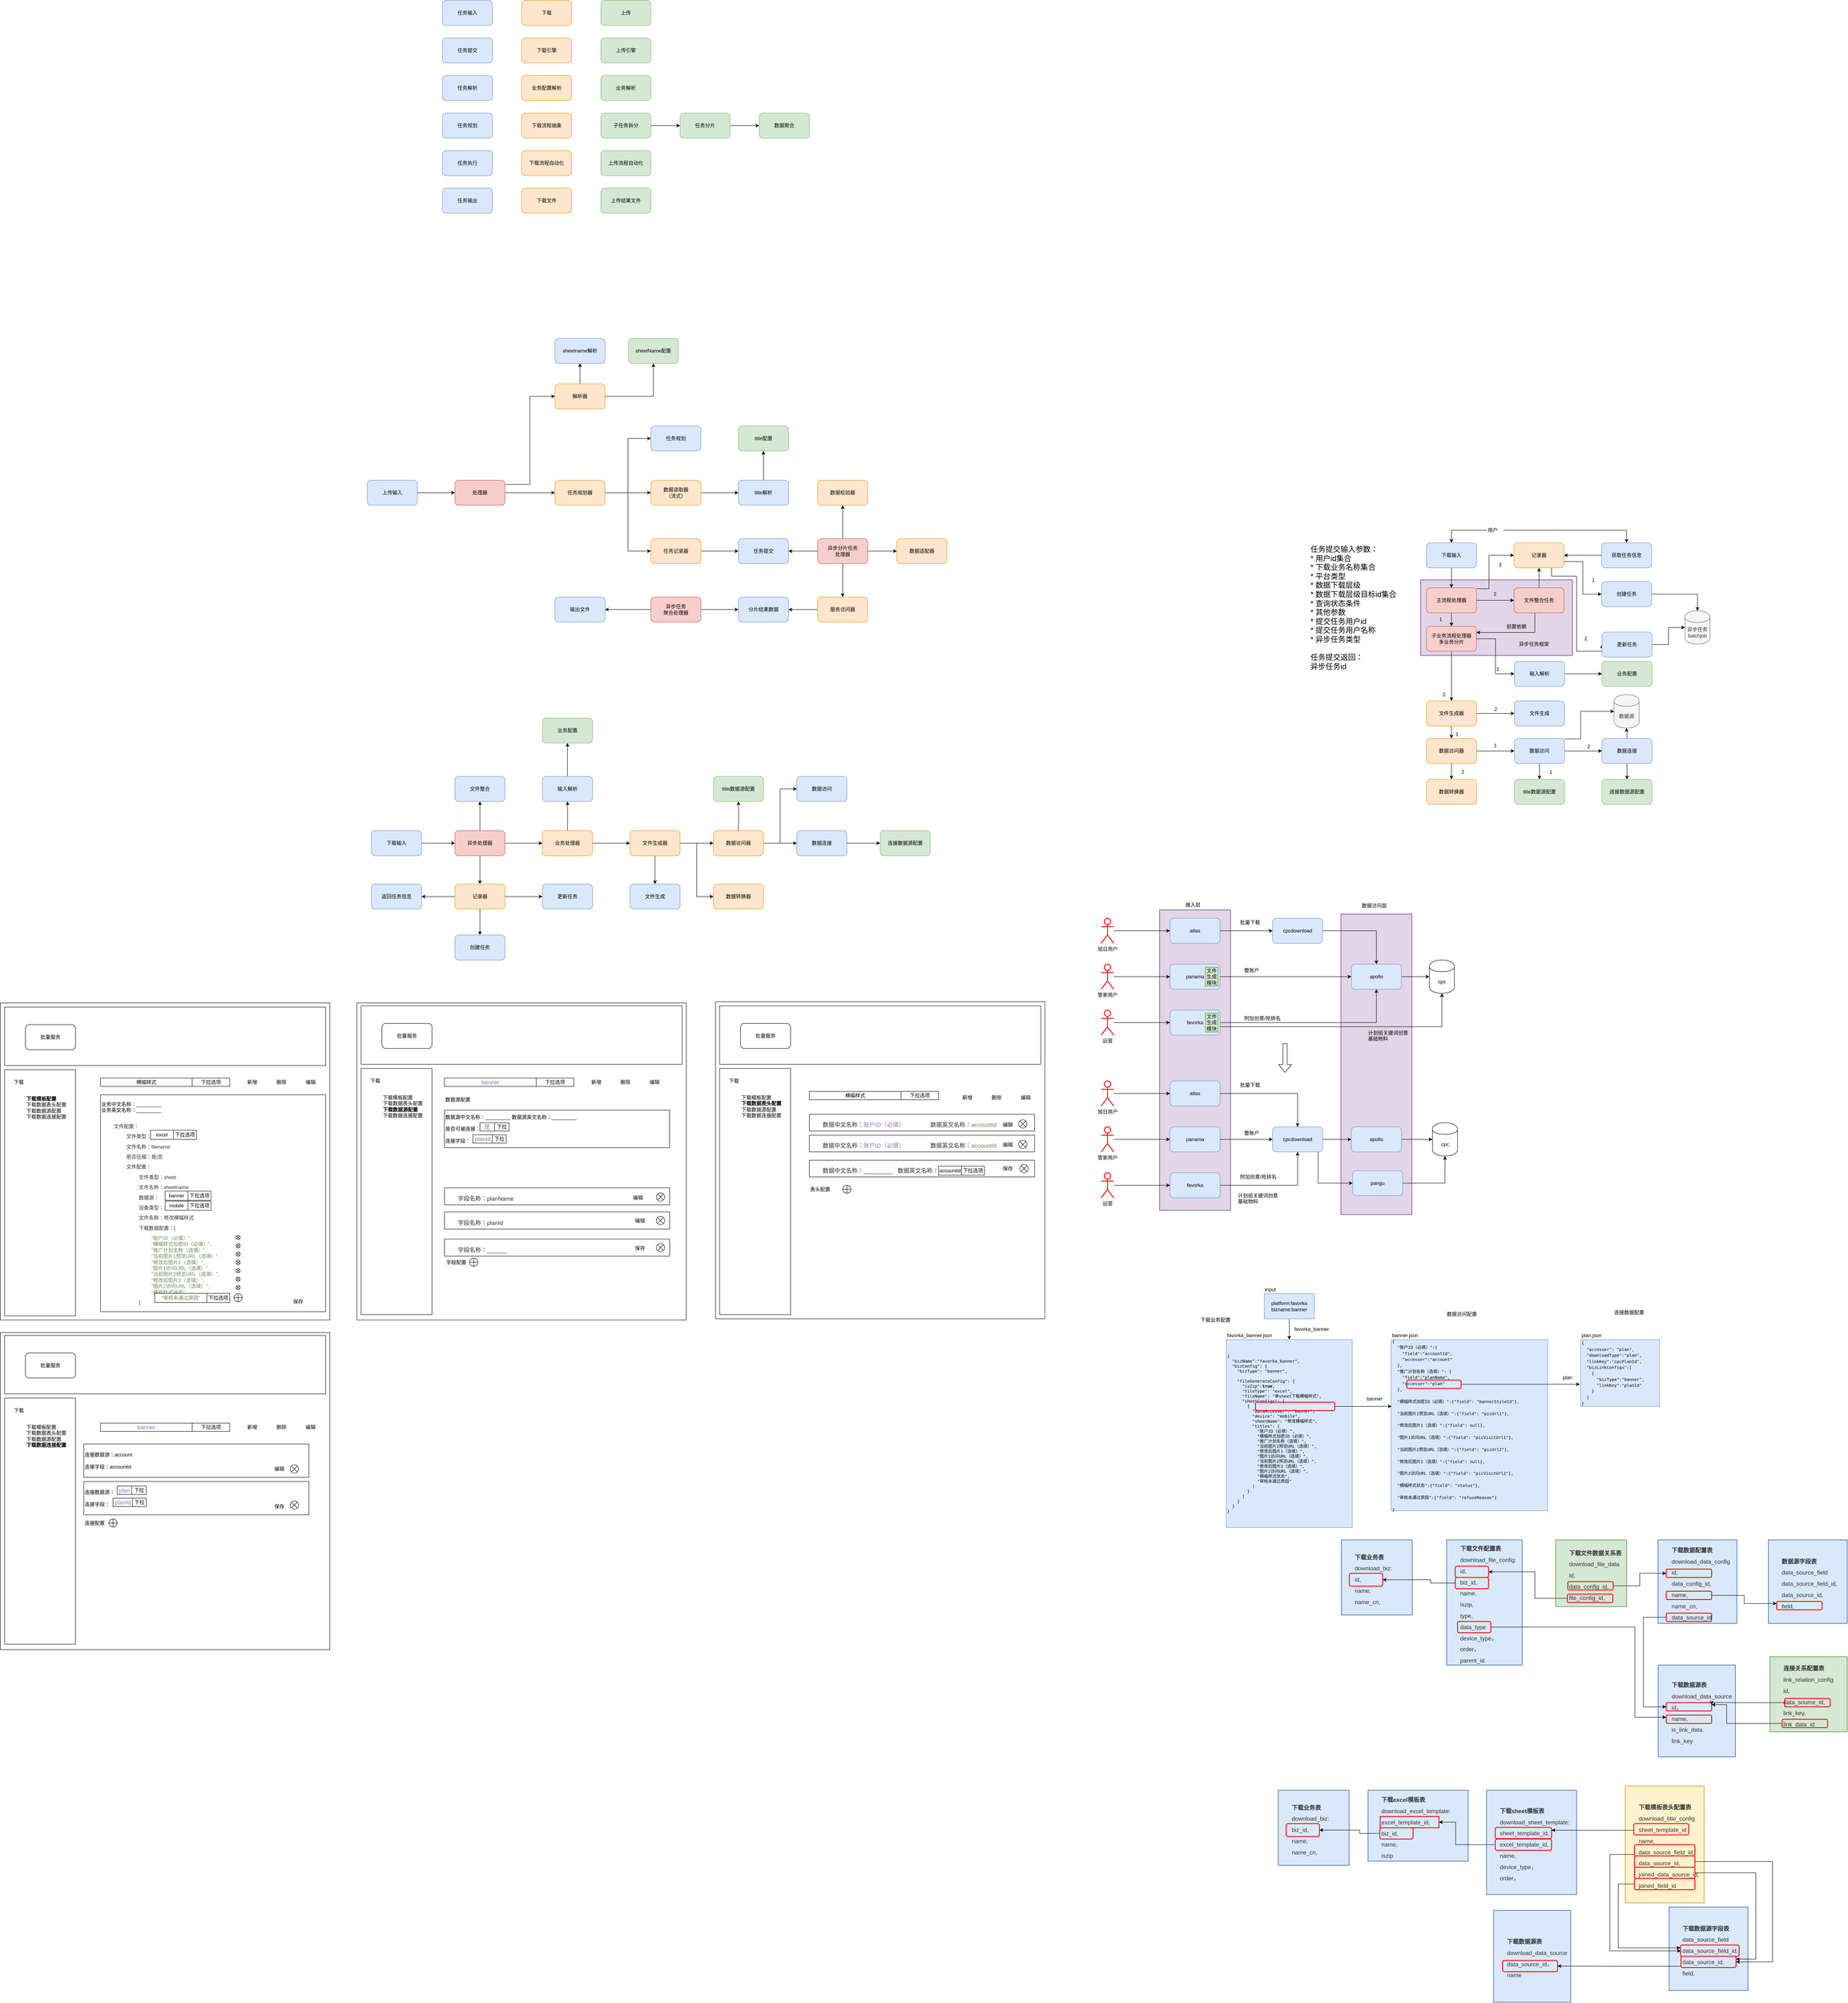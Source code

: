 <mxfile version="12.3.9" type="github" pages="1">
  <diagram id="yZJRV0GO1RGtg8hs4W5D" name="Page-1">
    <mxGraphModel dx="2888" dy="760" grid="1" gridSize="10" guides="1" tooltips="1" connect="1" arrows="1" fold="1" page="1" pageScale="1" pageWidth="826" pageHeight="1169" math="0" shadow="0">
      <root>
        <mxCell id="0"/>
        <mxCell id="1" parent="0"/>
        <mxCell id="4U-ul-0y9hk-ojO_FyB_-42" value="&lt;p style=&quot;margin: 10px 0px 0px 30px ; overflow-wrap: break-word ; color: rgb(51 , 51 , 51) ; font-family: &amp;#34;arial&amp;#34; , sans-serif ; font-size: 14px&quot;&gt;&lt;strong&gt;下载sheet模板表&lt;/strong&gt;&lt;/p&gt;&lt;p style=&quot;margin: 10px 0px 0px 30px ; overflow-wrap: break-word ; color: rgb(51 , 51 , 51) ; font-family: &amp;#34;arial&amp;#34; , sans-serif ; font-size: 14px&quot;&gt;download_sheet_template:&lt;/p&gt;&lt;p style=&quot;margin: 10px 0px 0px 30px ; overflow-wrap: break-word ; color: rgb(51 , 51 , 51) ; font-family: &amp;#34;arial&amp;#34; , sans-serif ; font-size: 14px&quot;&gt;sheet_template_id,&lt;/p&gt;&lt;p style=&quot;margin: 10px 0px 0px 30px ; overflow-wrap: break-word ; color: rgb(51 , 51 , 51) ; font-family: &amp;#34;arial&amp;#34; , sans-serif ; font-size: 14px&quot;&gt;excel_template_id,&lt;/p&gt;&lt;p style=&quot;margin: 10px 0px 0px 30px ; overflow-wrap: break-word ; color: rgb(51 , 51 , 51) ; font-family: &amp;#34;arial&amp;#34; , sans-serif ; font-size: 14px&quot;&gt;name,&lt;/p&gt;&lt;p style=&quot;margin: 10px 0px 0px 30px ; overflow-wrap: break-word ; color: rgb(51 , 51 , 51) ; font-family: &amp;#34;arial&amp;#34; , sans-serif ; font-size: 14px&quot;&gt;device_type，&lt;/p&gt;&lt;p style=&quot;margin: 10px 0px 0px 30px ; overflow-wrap: break-word ; color: rgb(51 , 51 , 51) ; font-family: &amp;#34;arial&amp;#34; , sans-serif ; font-size: 14px&quot;&gt;order，&lt;/p&gt;" style="rounded=0;whiteSpace=wrap;html=1;strokeColor=#6c8ebf;strokeWidth=2;fillColor=#dae8fc;align=left;" vertex="1" parent="1">
          <mxGeometry x="2764" y="4480" width="216" height="250" as="geometry"/>
        </mxCell>
        <mxCell id="juhhppIBEXEbaZW28vqw-347" value="" style="rounded=0;whiteSpace=wrap;html=1;strokeColor=#9673a6;strokeWidth=2;fillColor=#e1d5e7;" parent="1" vertex="1">
          <mxGeometry x="2415" y="2380" width="170" height="720" as="geometry"/>
        </mxCell>
        <mxCell id="juhhppIBEXEbaZW28vqw-328" value="" style="rounded=0;whiteSpace=wrap;html=1;strokeColor=#9673a6;strokeWidth=2;fillColor=#e1d5e7;" parent="1" vertex="1">
          <mxGeometry x="1980" y="2370" width="170" height="720" as="geometry"/>
        </mxCell>
        <mxCell id="juhhppIBEXEbaZW28vqw-324" value="" style="rounded=0;whiteSpace=wrap;html=1;strokeColor=#9673a6;strokeWidth=2;fillColor=#e1d5e7;" parent="1" vertex="1">
          <mxGeometry x="2606" y="1579" width="364" height="181" as="geometry"/>
        </mxCell>
        <mxCell id="P6lC5pPqpMT8iZ2sA-Gk-1" value="任务输入" style="rounded=1;whiteSpace=wrap;html=1;fillColor=#dae8fc;strokeColor=#6c8ebf;" parent="1" vertex="1">
          <mxGeometry x="260" y="190" width="120" height="60" as="geometry"/>
        </mxCell>
        <mxCell id="P6lC5pPqpMT8iZ2sA-Gk-2" value="任务规划" style="rounded=1;whiteSpace=wrap;html=1;fillColor=#dae8fc;strokeColor=#6c8ebf;" parent="1" vertex="1">
          <mxGeometry x="260" y="460" width="120" height="60" as="geometry"/>
        </mxCell>
        <mxCell id="P6lC5pPqpMT8iZ2sA-Gk-3" value="下载" style="rounded=1;whiteSpace=wrap;html=1;fillColor=#ffe6cc;strokeColor=#d79b00;" parent="1" vertex="1">
          <mxGeometry x="450" y="190" width="120" height="60" as="geometry"/>
        </mxCell>
        <mxCell id="P6lC5pPqpMT8iZ2sA-Gk-4" value="上传" style="rounded=1;whiteSpace=wrap;html=1;fillColor=#d5e8d4;strokeColor=#82b366;" parent="1" vertex="1">
          <mxGeometry x="640" y="190" width="120" height="60" as="geometry"/>
        </mxCell>
        <mxCell id="P6lC5pPqpMT8iZ2sA-Gk-5" value="任务提交" style="rounded=1;whiteSpace=wrap;html=1;fillColor=#dae8fc;strokeColor=#6c8ebf;" parent="1" vertex="1">
          <mxGeometry x="260" y="280" width="120" height="60" as="geometry"/>
        </mxCell>
        <mxCell id="P6lC5pPqpMT8iZ2sA-Gk-6" value="下载引擎" style="rounded=1;whiteSpace=wrap;html=1;fillColor=#ffe6cc;strokeColor=#d79b00;" parent="1" vertex="1">
          <mxGeometry x="450" y="280" width="120" height="60" as="geometry"/>
        </mxCell>
        <mxCell id="P6lC5pPqpMT8iZ2sA-Gk-7" value="上传引擎" style="rounded=1;whiteSpace=wrap;html=1;fillColor=#d5e8d4;strokeColor=#82b366;" parent="1" vertex="1">
          <mxGeometry x="640" y="280" width="120" height="60" as="geometry"/>
        </mxCell>
        <mxCell id="P6lC5pPqpMT8iZ2sA-Gk-8" value="业务配置解析" style="rounded=1;whiteSpace=wrap;html=1;fillColor=#ffe6cc;strokeColor=#d79b00;" parent="1" vertex="1">
          <mxGeometry x="450" y="370" width="120" height="60" as="geometry"/>
        </mxCell>
        <mxCell id="P6lC5pPqpMT8iZ2sA-Gk-11" style="edgeStyle=orthogonalEdgeStyle;rounded=0;orthogonalLoop=1;jettySize=auto;html=1;entryX=0;entryY=0.5;entryDx=0;entryDy=0;" parent="1" source="P6lC5pPqpMT8iZ2sA-Gk-9" target="P6lC5pPqpMT8iZ2sA-Gk-10" edge="1">
          <mxGeometry relative="1" as="geometry"/>
        </mxCell>
        <mxCell id="P6lC5pPqpMT8iZ2sA-Gk-9" value="子任务拆分" style="rounded=1;whiteSpace=wrap;html=1;fillColor=#d5e8d4;strokeColor=#82b366;" parent="1" vertex="1">
          <mxGeometry x="640" y="460" width="120" height="60" as="geometry"/>
        </mxCell>
        <mxCell id="P6lC5pPqpMT8iZ2sA-Gk-18" style="edgeStyle=orthogonalEdgeStyle;rounded=0;orthogonalLoop=1;jettySize=auto;html=1;entryX=0;entryY=0.5;entryDx=0;entryDy=0;" parent="1" source="P6lC5pPqpMT8iZ2sA-Gk-10" target="P6lC5pPqpMT8iZ2sA-Gk-16" edge="1">
          <mxGeometry relative="1" as="geometry"/>
        </mxCell>
        <mxCell id="P6lC5pPqpMT8iZ2sA-Gk-10" value="任务分片" style="rounded=1;whiteSpace=wrap;html=1;fillColor=#d5e8d4;strokeColor=#82b366;" parent="1" vertex="1">
          <mxGeometry x="830" y="460" width="120" height="60" as="geometry"/>
        </mxCell>
        <mxCell id="P6lC5pPqpMT8iZ2sA-Gk-12" value="任务解析" style="rounded=1;whiteSpace=wrap;html=1;fillColor=#dae8fc;strokeColor=#6c8ebf;" parent="1" vertex="1">
          <mxGeometry x="260" y="370" width="120" height="60" as="geometry"/>
        </mxCell>
        <mxCell id="P6lC5pPqpMT8iZ2sA-Gk-13" value="业务解析" style="rounded=1;whiteSpace=wrap;html=1;fillColor=#d5e8d4;strokeColor=#82b366;" parent="1" vertex="1">
          <mxGeometry x="640" y="370" width="120" height="60" as="geometry"/>
        </mxCell>
        <mxCell id="P6lC5pPqpMT8iZ2sA-Gk-14" value="下载流程抽象" style="rounded=1;whiteSpace=wrap;html=1;fillColor=#ffe6cc;strokeColor=#d79b00;" parent="1" vertex="1">
          <mxGeometry x="450" y="460" width="120" height="60" as="geometry"/>
        </mxCell>
        <mxCell id="P6lC5pPqpMT8iZ2sA-Gk-16" value="数据聚合" style="rounded=1;whiteSpace=wrap;html=1;fillColor=#d5e8d4;strokeColor=#82b366;" parent="1" vertex="1">
          <mxGeometry x="1020" y="460" width="120" height="60" as="geometry"/>
        </mxCell>
        <mxCell id="P6lC5pPqpMT8iZ2sA-Gk-19" value="任务输出" style="rounded=1;whiteSpace=wrap;html=1;fillColor=#dae8fc;strokeColor=#6c8ebf;" parent="1" vertex="1">
          <mxGeometry x="260" y="640" width="120" height="60" as="geometry"/>
        </mxCell>
        <mxCell id="P6lC5pPqpMT8iZ2sA-Gk-20" value="&lt;span style=&quot;font-weight: normal&quot;&gt;下载文件&lt;/span&gt;" style="rounded=1;whiteSpace=wrap;html=1;fillColor=#ffe6cc;strokeColor=#d79b00;fontStyle=1" parent="1" vertex="1">
          <mxGeometry x="450" y="640" width="120" height="60" as="geometry"/>
        </mxCell>
        <mxCell id="P6lC5pPqpMT8iZ2sA-Gk-21" value="&lt;span style=&quot;font-weight: normal&quot;&gt;上传结果文件&lt;/span&gt;" style="rounded=1;whiteSpace=wrap;html=1;fillColor=#d5e8d4;strokeColor=#82b366;fontStyle=1" parent="1" vertex="1">
          <mxGeometry x="640" y="640" width="120" height="60" as="geometry"/>
        </mxCell>
        <mxCell id="P6lC5pPqpMT8iZ2sA-Gk-22" value="任务执行" style="rounded=1;whiteSpace=wrap;html=1;fillColor=#dae8fc;strokeColor=#6c8ebf;" parent="1" vertex="1">
          <mxGeometry x="260" y="550" width="120" height="60" as="geometry"/>
        </mxCell>
        <mxCell id="P6lC5pPqpMT8iZ2sA-Gk-23" value="&lt;span style=&quot;font-weight: normal&quot;&gt;下载流程自动化&lt;/span&gt;" style="rounded=1;whiteSpace=wrap;html=1;fillColor=#ffe6cc;strokeColor=#d79b00;fontStyle=1" parent="1" vertex="1">
          <mxGeometry x="450" y="550" width="120" height="60" as="geometry"/>
        </mxCell>
        <mxCell id="P6lC5pPqpMT8iZ2sA-Gk-24" value="&lt;span style=&quot;font-weight: normal&quot;&gt;上传流程自动化&lt;/span&gt;" style="rounded=1;whiteSpace=wrap;html=1;fillColor=#d5e8d4;strokeColor=#82b366;fontStyle=1" parent="1" vertex="1">
          <mxGeometry x="640" y="550" width="120" height="60" as="geometry"/>
        </mxCell>
        <mxCell id="juhhppIBEXEbaZW28vqw-14" style="edgeStyle=orthogonalEdgeStyle;rounded=0;orthogonalLoop=1;jettySize=auto;html=1;entryX=0;entryY=0.5;entryDx=0;entryDy=0;" parent="1" source="juhhppIBEXEbaZW28vqw-1" target="juhhppIBEXEbaZW28vqw-13" edge="1">
          <mxGeometry relative="1" as="geometry"/>
        </mxCell>
        <mxCell id="juhhppIBEXEbaZW28vqw-1" value="上传输入" style="rounded=1;whiteSpace=wrap;html=1;fillColor=#dae8fc;strokeColor=#6c8ebf;" parent="1" vertex="1">
          <mxGeometry x="80" y="1340" width="120" height="60" as="geometry"/>
        </mxCell>
        <mxCell id="juhhppIBEXEbaZW28vqw-2" value="sheetname解析" style="rounded=1;whiteSpace=wrap;html=1;fillColor=#dae8fc;strokeColor=#6c8ebf;" parent="1" vertex="1">
          <mxGeometry x="530" y="1000" width="120" height="60" as="geometry"/>
        </mxCell>
        <mxCell id="juhhppIBEXEbaZW28vqw-7" style="edgeStyle=orthogonalEdgeStyle;rounded=0;orthogonalLoop=1;jettySize=auto;html=1;entryX=0;entryY=0.5;entryDx=0;entryDy=0;exitX=1;exitY=0.5;exitDx=0;exitDy=0;" parent="1" source="juhhppIBEXEbaZW28vqw-23" target="juhhppIBEXEbaZW28vqw-6" edge="1">
          <mxGeometry relative="1" as="geometry"/>
        </mxCell>
        <mxCell id="juhhppIBEXEbaZW28vqw-4" value="任务规划" style="rounded=1;whiteSpace=wrap;html=1;fillColor=#dae8fc;strokeColor=#6c8ebf;" parent="1" vertex="1">
          <mxGeometry x="760" y="1210" width="120" height="60" as="geometry"/>
        </mxCell>
        <mxCell id="juhhppIBEXEbaZW28vqw-6" value="任务提交" style="rounded=1;whiteSpace=wrap;html=1;fillColor=#dae8fc;strokeColor=#6c8ebf;" parent="1" vertex="1">
          <mxGeometry x="970" y="1480" width="120" height="60" as="geometry"/>
        </mxCell>
        <mxCell id="juhhppIBEXEbaZW28vqw-10" value="&lt;span style=&quot;font-weight: normal&quot;&gt;sheetName配置&lt;/span&gt;" style="rounded=1;whiteSpace=wrap;html=1;fillColor=#d5e8d4;strokeColor=#82b366;fontStyle=1" parent="1" vertex="1">
          <mxGeometry x="706" y="1000" width="120" height="60" as="geometry"/>
        </mxCell>
        <mxCell id="juhhppIBEXEbaZW28vqw-11" value="&lt;span style=&quot;font-weight: normal&quot;&gt;title配置&lt;/span&gt;" style="rounded=1;whiteSpace=wrap;html=1;fillColor=#d5e8d4;strokeColor=#82b366;fontStyle=1" parent="1" vertex="1">
          <mxGeometry x="970" y="1210" width="120" height="60" as="geometry"/>
        </mxCell>
        <mxCell id="juhhppIBEXEbaZW28vqw-22" style="edgeStyle=orthogonalEdgeStyle;rounded=0;orthogonalLoop=1;jettySize=auto;html=1;entryX=0;entryY=0.5;entryDx=0;entryDy=0;" parent="1" source="juhhppIBEXEbaZW28vqw-12" target="juhhppIBEXEbaZW28vqw-4" edge="1">
          <mxGeometry relative="1" as="geometry"/>
        </mxCell>
        <mxCell id="juhhppIBEXEbaZW28vqw-24" style="edgeStyle=orthogonalEdgeStyle;rounded=0;orthogonalLoop=1;jettySize=auto;html=1;entryX=0;entryY=0.5;entryDx=0;entryDy=0;" parent="1" source="juhhppIBEXEbaZW28vqw-12" target="juhhppIBEXEbaZW28vqw-23" edge="1">
          <mxGeometry relative="1" as="geometry"/>
        </mxCell>
        <mxCell id="juhhppIBEXEbaZW28vqw-26" style="edgeStyle=orthogonalEdgeStyle;rounded=0;orthogonalLoop=1;jettySize=auto;html=1;entryX=0;entryY=0.5;entryDx=0;entryDy=0;" parent="1" source="juhhppIBEXEbaZW28vqw-12" target="juhhppIBEXEbaZW28vqw-25" edge="1">
          <mxGeometry relative="1" as="geometry"/>
        </mxCell>
        <mxCell id="juhhppIBEXEbaZW28vqw-12" value="&lt;span style=&quot;font-weight: normal&quot;&gt;任务规划器&lt;/span&gt;" style="rounded=1;whiteSpace=wrap;html=1;fillColor=#ffe6cc;strokeColor=#d79b00;fontStyle=1" parent="1" vertex="1">
          <mxGeometry x="530" y="1340" width="120" height="60" as="geometry"/>
        </mxCell>
        <mxCell id="juhhppIBEXEbaZW28vqw-19" style="edgeStyle=orthogonalEdgeStyle;rounded=0;orthogonalLoop=1;jettySize=auto;html=1;entryX=0;entryY=0.5;entryDx=0;entryDy=0;" parent="1" source="juhhppIBEXEbaZW28vqw-13" target="juhhppIBEXEbaZW28vqw-15" edge="1">
          <mxGeometry relative="1" as="geometry">
            <Array as="points">
              <mxPoint x="470" y="1350"/>
              <mxPoint x="470" y="1139"/>
            </Array>
          </mxGeometry>
        </mxCell>
        <mxCell id="juhhppIBEXEbaZW28vqw-21" style="edgeStyle=orthogonalEdgeStyle;rounded=0;orthogonalLoop=1;jettySize=auto;html=1;entryX=0;entryY=0.5;entryDx=0;entryDy=0;" parent="1" source="juhhppIBEXEbaZW28vqw-13" target="juhhppIBEXEbaZW28vqw-12" edge="1">
          <mxGeometry relative="1" as="geometry">
            <mxPoint x="530" y="1375" as="targetPoint"/>
          </mxGeometry>
        </mxCell>
        <mxCell id="juhhppIBEXEbaZW28vqw-13" value="&lt;span style=&quot;font-weight: normal&quot;&gt;处理器&lt;/span&gt;" style="rounded=1;whiteSpace=wrap;html=1;fillColor=#f8cecc;strokeColor=#b85450;fontStyle=1" parent="1" vertex="1">
          <mxGeometry x="290" y="1340" width="120" height="60" as="geometry"/>
        </mxCell>
        <mxCell id="juhhppIBEXEbaZW28vqw-18" style="edgeStyle=orthogonalEdgeStyle;rounded=0;orthogonalLoop=1;jettySize=auto;html=1;" parent="1" source="juhhppIBEXEbaZW28vqw-15" target="juhhppIBEXEbaZW28vqw-10" edge="1">
          <mxGeometry relative="1" as="geometry"/>
        </mxCell>
        <mxCell id="juhhppIBEXEbaZW28vqw-20" style="edgeStyle=orthogonalEdgeStyle;rounded=0;orthogonalLoop=1;jettySize=auto;html=1;entryX=0.5;entryY=1;entryDx=0;entryDy=0;" parent="1" source="juhhppIBEXEbaZW28vqw-15" target="juhhppIBEXEbaZW28vqw-2" edge="1">
          <mxGeometry relative="1" as="geometry"/>
        </mxCell>
        <mxCell id="juhhppIBEXEbaZW28vqw-15" value="&lt;span style=&quot;font-weight: normal&quot;&gt;解析器&lt;/span&gt;" style="rounded=1;whiteSpace=wrap;html=1;fillColor=#ffe6cc;strokeColor=#d79b00;fontStyle=1" parent="1" vertex="1">
          <mxGeometry x="530" y="1109" width="120" height="60" as="geometry"/>
        </mxCell>
        <mxCell id="juhhppIBEXEbaZW28vqw-23" value="&lt;span style=&quot;font-weight: normal&quot;&gt;任务记录器&lt;/span&gt;" style="rounded=1;whiteSpace=wrap;html=1;fillColor=#ffe6cc;strokeColor=#d79b00;fontStyle=1" parent="1" vertex="1">
          <mxGeometry x="760" y="1480" width="120" height="60" as="geometry"/>
        </mxCell>
        <mxCell id="juhhppIBEXEbaZW28vqw-31" style="edgeStyle=orthogonalEdgeStyle;rounded=0;orthogonalLoop=1;jettySize=auto;html=1;entryX=0;entryY=0.5;entryDx=0;entryDy=0;" parent="1" source="juhhppIBEXEbaZW28vqw-25" target="juhhppIBEXEbaZW28vqw-30" edge="1">
          <mxGeometry relative="1" as="geometry"/>
        </mxCell>
        <mxCell id="juhhppIBEXEbaZW28vqw-25" value="&lt;span style=&quot;font-weight: normal&quot;&gt;数据读取器&lt;br&gt;（流式）&lt;br&gt;&lt;/span&gt;" style="rounded=1;whiteSpace=wrap;html=1;fillColor=#ffe6cc;strokeColor=#d79b00;fontStyle=1" parent="1" vertex="1">
          <mxGeometry x="760" y="1340" width="120" height="60" as="geometry"/>
        </mxCell>
        <mxCell id="juhhppIBEXEbaZW28vqw-29" style="edgeStyle=orthogonalEdgeStyle;rounded=0;orthogonalLoop=1;jettySize=auto;html=1;entryX=1;entryY=0.5;entryDx=0;entryDy=0;" parent="1" source="juhhppIBEXEbaZW28vqw-28" target="juhhppIBEXEbaZW28vqw-6" edge="1">
          <mxGeometry relative="1" as="geometry"/>
        </mxCell>
        <mxCell id="juhhppIBEXEbaZW28vqw-34" style="edgeStyle=orthogonalEdgeStyle;rounded=0;orthogonalLoop=1;jettySize=auto;html=1;entryX=0;entryY=0.5;entryDx=0;entryDy=0;" parent="1" source="juhhppIBEXEbaZW28vqw-28" target="juhhppIBEXEbaZW28vqw-33" edge="1">
          <mxGeometry relative="1" as="geometry"/>
        </mxCell>
        <mxCell id="juhhppIBEXEbaZW28vqw-36" style="edgeStyle=orthogonalEdgeStyle;rounded=0;orthogonalLoop=1;jettySize=auto;html=1;entryX=0.5;entryY=1;entryDx=0;entryDy=0;" parent="1" source="juhhppIBEXEbaZW28vqw-28" target="juhhppIBEXEbaZW28vqw-35" edge="1">
          <mxGeometry relative="1" as="geometry"/>
        </mxCell>
        <mxCell id="juhhppIBEXEbaZW28vqw-39" style="edgeStyle=orthogonalEdgeStyle;rounded=0;orthogonalLoop=1;jettySize=auto;html=1;entryX=0.5;entryY=0;entryDx=0;entryDy=0;" parent="1" source="juhhppIBEXEbaZW28vqw-28" target="juhhppIBEXEbaZW28vqw-37" edge="1">
          <mxGeometry relative="1" as="geometry"/>
        </mxCell>
        <mxCell id="juhhppIBEXEbaZW28vqw-28" value="&lt;span style=&quot;font-weight: normal&quot;&gt;异步分片任务&lt;br&gt;处理器&lt;br&gt;&lt;/span&gt;" style="rounded=1;whiteSpace=wrap;html=1;fillColor=#f8cecc;strokeColor=#b85450;fontStyle=1" parent="1" vertex="1">
          <mxGeometry x="1160" y="1480" width="120" height="60" as="geometry"/>
        </mxCell>
        <mxCell id="juhhppIBEXEbaZW28vqw-32" style="edgeStyle=orthogonalEdgeStyle;rounded=0;orthogonalLoop=1;jettySize=auto;html=1;entryX=0.5;entryY=1;entryDx=0;entryDy=0;" parent="1" source="juhhppIBEXEbaZW28vqw-30" target="juhhppIBEXEbaZW28vqw-11" edge="1">
          <mxGeometry relative="1" as="geometry"/>
        </mxCell>
        <mxCell id="juhhppIBEXEbaZW28vqw-30" value="title解析" style="rounded=1;whiteSpace=wrap;html=1;fillColor=#dae8fc;strokeColor=#6c8ebf;" parent="1" vertex="1">
          <mxGeometry x="970" y="1340" width="120" height="60" as="geometry"/>
        </mxCell>
        <mxCell id="juhhppIBEXEbaZW28vqw-33" value="&lt;span style=&quot;font-weight: normal&quot;&gt;数据适配器&lt;/span&gt;" style="rounded=1;whiteSpace=wrap;html=1;fillColor=#ffe6cc;strokeColor=#d79b00;fontStyle=1" parent="1" vertex="1">
          <mxGeometry x="1350" y="1480" width="120" height="60" as="geometry"/>
        </mxCell>
        <mxCell id="juhhppIBEXEbaZW28vqw-35" value="&lt;span style=&quot;font-weight: normal&quot;&gt;数据校验器&lt;/span&gt;" style="rounded=1;whiteSpace=wrap;html=1;fillColor=#ffe6cc;strokeColor=#d79b00;fontStyle=1" parent="1" vertex="1">
          <mxGeometry x="1160" y="1340" width="120" height="60" as="geometry"/>
        </mxCell>
        <mxCell id="juhhppIBEXEbaZW28vqw-41" style="edgeStyle=orthogonalEdgeStyle;rounded=0;orthogonalLoop=1;jettySize=auto;html=1;entryX=1;entryY=0.5;entryDx=0;entryDy=0;" parent="1" source="juhhppIBEXEbaZW28vqw-37" target="juhhppIBEXEbaZW28vqw-40" edge="1">
          <mxGeometry relative="1" as="geometry"/>
        </mxCell>
        <mxCell id="juhhppIBEXEbaZW28vqw-37" value="&lt;span style=&quot;font-weight: normal&quot;&gt;服务访问器&lt;/span&gt;" style="rounded=1;whiteSpace=wrap;html=1;fillColor=#ffe6cc;strokeColor=#d79b00;fontStyle=1" parent="1" vertex="1">
          <mxGeometry x="1160" y="1620" width="120" height="60" as="geometry"/>
        </mxCell>
        <mxCell id="juhhppIBEXEbaZW28vqw-40" value="分片结果数据" style="rounded=1;whiteSpace=wrap;html=1;fillColor=#dae8fc;strokeColor=#6c8ebf;" parent="1" vertex="1">
          <mxGeometry x="970" y="1620" width="120" height="60" as="geometry"/>
        </mxCell>
        <mxCell id="juhhppIBEXEbaZW28vqw-43" style="edgeStyle=orthogonalEdgeStyle;rounded=0;orthogonalLoop=1;jettySize=auto;html=1;entryX=0;entryY=0.5;entryDx=0;entryDy=0;" parent="1" source="juhhppIBEXEbaZW28vqw-42" target="juhhppIBEXEbaZW28vqw-40" edge="1">
          <mxGeometry relative="1" as="geometry"/>
        </mxCell>
        <mxCell id="juhhppIBEXEbaZW28vqw-45" style="edgeStyle=orthogonalEdgeStyle;rounded=0;orthogonalLoop=1;jettySize=auto;html=1;entryX=1;entryY=0.5;entryDx=0;entryDy=0;" parent="1" source="juhhppIBEXEbaZW28vqw-42" target="juhhppIBEXEbaZW28vqw-44" edge="1">
          <mxGeometry relative="1" as="geometry"/>
        </mxCell>
        <mxCell id="juhhppIBEXEbaZW28vqw-42" value="&lt;span style=&quot;font-weight: normal&quot;&gt;异步任务&lt;br&gt;聚合处理器&lt;br&gt;&lt;/span&gt;" style="rounded=1;whiteSpace=wrap;html=1;fillColor=#f8cecc;strokeColor=#b85450;fontStyle=1" parent="1" vertex="1">
          <mxGeometry x="760" y="1620" width="120" height="60" as="geometry"/>
        </mxCell>
        <mxCell id="juhhppIBEXEbaZW28vqw-44" value="输出文件" style="rounded=1;whiteSpace=wrap;html=1;fillColor=#dae8fc;strokeColor=#6c8ebf;" parent="1" vertex="1">
          <mxGeometry x="530" y="1620" width="120" height="60" as="geometry"/>
        </mxCell>
        <mxCell id="juhhppIBEXEbaZW28vqw-57" style="edgeStyle=orthogonalEdgeStyle;rounded=0;orthogonalLoop=1;jettySize=auto;html=1;entryX=0;entryY=0.5;entryDx=0;entryDy=0;" parent="1" source="juhhppIBEXEbaZW28vqw-46" target="juhhppIBEXEbaZW28vqw-50" edge="1">
          <mxGeometry relative="1" as="geometry"/>
        </mxCell>
        <mxCell id="juhhppIBEXEbaZW28vqw-46" value="下载输入" style="rounded=1;whiteSpace=wrap;html=1;fillColor=#dae8fc;strokeColor=#6c8ebf;" parent="1" vertex="1">
          <mxGeometry x="90" y="2180" width="120" height="60" as="geometry"/>
        </mxCell>
        <mxCell id="juhhppIBEXEbaZW28vqw-47" value="&lt;span style=&quot;font-weight: normal&quot;&gt;业务配置&lt;/span&gt;" style="rounded=1;whiteSpace=wrap;html=1;fillColor=#d5e8d4;strokeColor=#82b366;fontStyle=1" parent="1" vertex="1">
          <mxGeometry x="500" y="1910" width="120" height="60" as="geometry"/>
        </mxCell>
        <mxCell id="juhhppIBEXEbaZW28vqw-48" value="&lt;span style=&quot;font-weight: normal&quot;&gt;连接数据源配置&lt;/span&gt;" style="rounded=1;whiteSpace=wrap;html=1;fillColor=#d5e8d4;strokeColor=#82b366;fontStyle=1" parent="1" vertex="1">
          <mxGeometry x="1310" y="2180" width="120" height="60" as="geometry"/>
        </mxCell>
        <mxCell id="juhhppIBEXEbaZW28vqw-49" value="&lt;span style=&quot;font-weight: normal&quot;&gt;title数据源配置&lt;/span&gt;" style="rounded=1;whiteSpace=wrap;html=1;fillColor=#d5e8d4;strokeColor=#82b366;fontStyle=1" parent="1" vertex="1">
          <mxGeometry x="910" y="2050" width="120" height="60" as="geometry"/>
        </mxCell>
        <mxCell id="juhhppIBEXEbaZW28vqw-58" style="edgeStyle=orthogonalEdgeStyle;rounded=0;orthogonalLoop=1;jettySize=auto;html=1;entryX=0.5;entryY=1;entryDx=0;entryDy=0;" parent="1" target="juhhppIBEXEbaZW28vqw-56" edge="1">
          <mxGeometry relative="1" as="geometry">
            <mxPoint x="560" y="2180" as="sourcePoint"/>
          </mxGeometry>
        </mxCell>
        <mxCell id="juhhppIBEXEbaZW28vqw-60" style="edgeStyle=orthogonalEdgeStyle;rounded=0;orthogonalLoop=1;jettySize=auto;html=1;entryX=0;entryY=0.5;entryDx=0;entryDy=0;" parent="1" source="juhhppIBEXEbaZW28vqw-50" target="juhhppIBEXEbaZW28vqw-51" edge="1">
          <mxGeometry relative="1" as="geometry"/>
        </mxCell>
        <mxCell id="juhhppIBEXEbaZW28vqw-76" style="edgeStyle=orthogonalEdgeStyle;rounded=0;orthogonalLoop=1;jettySize=auto;html=1;entryX=0.5;entryY=0;entryDx=0;entryDy=0;" parent="1" source="juhhppIBEXEbaZW28vqw-50" target="juhhppIBEXEbaZW28vqw-75" edge="1">
          <mxGeometry relative="1" as="geometry"/>
        </mxCell>
        <mxCell id="juhhppIBEXEbaZW28vqw-83" style="edgeStyle=orthogonalEdgeStyle;rounded=0;orthogonalLoop=1;jettySize=auto;html=1;entryX=0.5;entryY=1;entryDx=0;entryDy=0;" parent="1" source="juhhppIBEXEbaZW28vqw-50" target="juhhppIBEXEbaZW28vqw-73" edge="1">
          <mxGeometry relative="1" as="geometry"/>
        </mxCell>
        <mxCell id="juhhppIBEXEbaZW28vqw-50" value="异步处理器" style="rounded=1;whiteSpace=wrap;html=1;fillColor=#f8cecc;strokeColor=#b85450;" parent="1" vertex="1">
          <mxGeometry x="290" y="2180" width="120" height="60" as="geometry"/>
        </mxCell>
        <mxCell id="juhhppIBEXEbaZW28vqw-61" style="edgeStyle=orthogonalEdgeStyle;rounded=0;orthogonalLoop=1;jettySize=auto;html=1;entryX=0;entryY=0.5;entryDx=0;entryDy=0;" parent="1" source="juhhppIBEXEbaZW28vqw-51" target="juhhppIBEXEbaZW28vqw-55" edge="1">
          <mxGeometry relative="1" as="geometry"/>
        </mxCell>
        <mxCell id="juhhppIBEXEbaZW28vqw-51" value="&lt;span style=&quot;font-weight: 400&quot;&gt;业务处理器&lt;/span&gt;" style="rounded=1;whiteSpace=wrap;html=1;fillColor=#ffe6cc;strokeColor=#d79b00;fontStyle=1" parent="1" vertex="1">
          <mxGeometry x="500" y="2180" width="120" height="60" as="geometry"/>
        </mxCell>
        <mxCell id="juhhppIBEXEbaZW28vqw-65" style="edgeStyle=orthogonalEdgeStyle;rounded=0;orthogonalLoop=1;jettySize=auto;html=1;entryX=0;entryY=0.5;entryDx=0;entryDy=0;" parent="1" source="juhhppIBEXEbaZW28vqw-53" target="juhhppIBEXEbaZW28vqw-64" edge="1">
          <mxGeometry relative="1" as="geometry"/>
        </mxCell>
        <mxCell id="juhhppIBEXEbaZW28vqw-69" style="edgeStyle=orthogonalEdgeStyle;rounded=0;orthogonalLoop=1;jettySize=auto;html=1;entryX=0;entryY=0.5;entryDx=0;entryDy=0;" parent="1" source="juhhppIBEXEbaZW28vqw-53" target="juhhppIBEXEbaZW28vqw-68" edge="1">
          <mxGeometry relative="1" as="geometry"/>
        </mxCell>
        <mxCell id="juhhppIBEXEbaZW28vqw-53" value="&lt;span style=&quot;font-weight: 400&quot;&gt;数据访问器&lt;/span&gt;" style="rounded=1;whiteSpace=wrap;html=1;fillColor=#ffe6cc;strokeColor=#d79b00;fontStyle=1" parent="1" vertex="1">
          <mxGeometry x="910" y="2180" width="120" height="60" as="geometry"/>
        </mxCell>
        <mxCell id="juhhppIBEXEbaZW28vqw-54" value="&lt;span style=&quot;font-weight: 400&quot;&gt;数据转换器&lt;/span&gt;" style="rounded=1;whiteSpace=wrap;html=1;fillColor=#ffe6cc;strokeColor=#d79b00;fontStyle=1" parent="1" vertex="1">
          <mxGeometry x="910" y="2308" width="120" height="60" as="geometry"/>
        </mxCell>
        <mxCell id="juhhppIBEXEbaZW28vqw-62" style="edgeStyle=orthogonalEdgeStyle;rounded=0;orthogonalLoop=1;jettySize=auto;html=1;entryX=0;entryY=0.5;entryDx=0;entryDy=0;" parent="1" source="juhhppIBEXEbaZW28vqw-55" target="juhhppIBEXEbaZW28vqw-53" edge="1">
          <mxGeometry relative="1" as="geometry"/>
        </mxCell>
        <mxCell id="juhhppIBEXEbaZW28vqw-63" style="edgeStyle=orthogonalEdgeStyle;rounded=0;orthogonalLoop=1;jettySize=auto;html=1;entryX=0;entryY=0.5;entryDx=0;entryDy=0;" parent="1" source="juhhppIBEXEbaZW28vqw-55" target="juhhppIBEXEbaZW28vqw-54" edge="1">
          <mxGeometry relative="1" as="geometry"/>
        </mxCell>
        <mxCell id="juhhppIBEXEbaZW28vqw-66" style="edgeStyle=orthogonalEdgeStyle;rounded=0;orthogonalLoop=1;jettySize=auto;html=1;" parent="1" target="juhhppIBEXEbaZW28vqw-49" edge="1">
          <mxGeometry relative="1" as="geometry">
            <mxPoint x="970" y="2180" as="sourcePoint"/>
          </mxGeometry>
        </mxCell>
        <mxCell id="juhhppIBEXEbaZW28vqw-72" style="edgeStyle=orthogonalEdgeStyle;rounded=0;orthogonalLoop=1;jettySize=auto;html=1;entryX=0.5;entryY=0;entryDx=0;entryDy=0;" parent="1" source="juhhppIBEXEbaZW28vqw-55" target="juhhppIBEXEbaZW28vqw-71" edge="1">
          <mxGeometry relative="1" as="geometry"/>
        </mxCell>
        <mxCell id="juhhppIBEXEbaZW28vqw-55" value="&lt;span style=&quot;font-weight: 400&quot;&gt;文件生成器&lt;/span&gt;" style="rounded=1;whiteSpace=wrap;html=1;fillColor=#ffe6cc;strokeColor=#d79b00;fontStyle=1" parent="1" vertex="1">
          <mxGeometry x="710" y="2180" width="120" height="60" as="geometry"/>
        </mxCell>
        <mxCell id="juhhppIBEXEbaZW28vqw-59" style="edgeStyle=orthogonalEdgeStyle;rounded=0;orthogonalLoop=1;jettySize=auto;html=1;entryX=0.5;entryY=1;entryDx=0;entryDy=0;" parent="1" source="juhhppIBEXEbaZW28vqw-56" target="juhhppIBEXEbaZW28vqw-47" edge="1">
          <mxGeometry relative="1" as="geometry"/>
        </mxCell>
        <mxCell id="juhhppIBEXEbaZW28vqw-56" value="输入解析" style="rounded=1;whiteSpace=wrap;html=1;fillColor=#dae8fc;strokeColor=#6c8ebf;" parent="1" vertex="1">
          <mxGeometry x="500" y="2050" width="120" height="60" as="geometry"/>
        </mxCell>
        <mxCell id="juhhppIBEXEbaZW28vqw-64" value="数据访问" style="rounded=1;whiteSpace=wrap;html=1;fillColor=#dae8fc;strokeColor=#6c8ebf;" parent="1" vertex="1">
          <mxGeometry x="1110" y="2050" width="120" height="60" as="geometry"/>
        </mxCell>
        <mxCell id="juhhppIBEXEbaZW28vqw-70" style="edgeStyle=orthogonalEdgeStyle;rounded=0;orthogonalLoop=1;jettySize=auto;html=1;entryX=0;entryY=0.5;entryDx=0;entryDy=0;" parent="1" source="juhhppIBEXEbaZW28vqw-68" target="juhhppIBEXEbaZW28vqw-48" edge="1">
          <mxGeometry relative="1" as="geometry"/>
        </mxCell>
        <mxCell id="juhhppIBEXEbaZW28vqw-68" value="数据连接" style="rounded=1;whiteSpace=wrap;html=1;fillColor=#dae8fc;strokeColor=#6c8ebf;" parent="1" vertex="1">
          <mxGeometry x="1110" y="2180" width="120" height="60" as="geometry"/>
        </mxCell>
        <mxCell id="juhhppIBEXEbaZW28vqw-71" value="文件生成" style="rounded=1;whiteSpace=wrap;html=1;fillColor=#dae8fc;strokeColor=#6c8ebf;" parent="1" vertex="1">
          <mxGeometry x="710" y="2308" width="120" height="60" as="geometry"/>
        </mxCell>
        <mxCell id="juhhppIBEXEbaZW28vqw-73" value="文件整合" style="rounded=1;whiteSpace=wrap;html=1;fillColor=#dae8fc;strokeColor=#6c8ebf;" parent="1" vertex="1">
          <mxGeometry x="290" y="2050" width="120" height="60" as="geometry"/>
        </mxCell>
        <mxCell id="juhhppIBEXEbaZW28vqw-78" style="edgeStyle=orthogonalEdgeStyle;rounded=0;orthogonalLoop=1;jettySize=auto;html=1;entryX=0.5;entryY=0;entryDx=0;entryDy=0;" parent="1" source="juhhppIBEXEbaZW28vqw-75" target="juhhppIBEXEbaZW28vqw-77" edge="1">
          <mxGeometry relative="1" as="geometry"/>
        </mxCell>
        <mxCell id="juhhppIBEXEbaZW28vqw-80" style="edgeStyle=orthogonalEdgeStyle;rounded=0;orthogonalLoop=1;jettySize=auto;html=1;entryX=0;entryY=0.5;entryDx=0;entryDy=0;exitX=1;exitY=0.5;exitDx=0;exitDy=0;" parent="1" source="juhhppIBEXEbaZW28vqw-75" target="juhhppIBEXEbaZW28vqw-79" edge="1">
          <mxGeometry relative="1" as="geometry">
            <Array as="points"/>
          </mxGeometry>
        </mxCell>
        <mxCell id="juhhppIBEXEbaZW28vqw-82" style="edgeStyle=orthogonalEdgeStyle;rounded=0;orthogonalLoop=1;jettySize=auto;html=1;entryX=1;entryY=0.5;entryDx=0;entryDy=0;" parent="1" source="juhhppIBEXEbaZW28vqw-75" target="juhhppIBEXEbaZW28vqw-81" edge="1">
          <mxGeometry relative="1" as="geometry"/>
        </mxCell>
        <mxCell id="juhhppIBEXEbaZW28vqw-75" value="&lt;span style=&quot;font-weight: 400&quot;&gt;记录器&lt;/span&gt;" style="rounded=1;whiteSpace=wrap;html=1;fillColor=#ffe6cc;strokeColor=#d79b00;fontStyle=1" parent="1" vertex="1">
          <mxGeometry x="290" y="2308" width="120" height="60" as="geometry"/>
        </mxCell>
        <mxCell id="juhhppIBEXEbaZW28vqw-77" value="创建任务" style="rounded=1;whiteSpace=wrap;html=1;fillColor=#dae8fc;strokeColor=#6c8ebf;" parent="1" vertex="1">
          <mxGeometry x="290" y="2430" width="120" height="60" as="geometry"/>
        </mxCell>
        <mxCell id="juhhppIBEXEbaZW28vqw-79" value="更新任务" style="rounded=1;whiteSpace=wrap;html=1;fillColor=#dae8fc;strokeColor=#6c8ebf;" parent="1" vertex="1">
          <mxGeometry x="500" y="2308" width="120" height="60" as="geometry"/>
        </mxCell>
        <mxCell id="juhhppIBEXEbaZW28vqw-81" value="返回任务信息" style="rounded=1;whiteSpace=wrap;html=1;fillColor=#dae8fc;strokeColor=#6c8ebf;" parent="1" vertex="1">
          <mxGeometry x="90" y="2308" width="120" height="60" as="geometry"/>
        </mxCell>
        <mxCell id="juhhppIBEXEbaZW28vqw-97" value="" style="rounded=0;whiteSpace=wrap;html=1;" parent="1" vertex="1">
          <mxGeometry x="915" y="2590" width="790" height="760" as="geometry"/>
        </mxCell>
        <mxCell id="juhhppIBEXEbaZW28vqw-98" value="" style="rounded=0;whiteSpace=wrap;html=1;" parent="1" vertex="1">
          <mxGeometry x="925" y="2600" width="770" height="140" as="geometry"/>
        </mxCell>
        <mxCell id="juhhppIBEXEbaZW28vqw-99" value="" style="rounded=0;whiteSpace=wrap;html=1;" parent="1" vertex="1">
          <mxGeometry x="925" y="2750" width="170" height="590" as="geometry"/>
        </mxCell>
        <mxCell id="juhhppIBEXEbaZW28vqw-100" value="批量服务" style="rounded=1;whiteSpace=wrap;html=1;" parent="1" vertex="1">
          <mxGeometry x="975" y="2642" width="120" height="60" as="geometry"/>
        </mxCell>
        <mxCell id="juhhppIBEXEbaZW28vqw-101" value="下载" style="text;html=1;resizable=0;points=[];autosize=1;align=left;verticalAlign=top;spacingTop=-4;" parent="1" vertex="1">
          <mxGeometry x="945" y="2770" width="40" height="20" as="geometry"/>
        </mxCell>
        <mxCell id="juhhppIBEXEbaZW28vqw-102" value="下载模板配置&lt;br&gt;&lt;b&gt;下载数据表头配置&lt;br&gt;&lt;/b&gt;下载数据源配置&lt;br&gt;下载数据连接配置" style="text;html=1;resizable=0;points=[];autosize=1;align=left;verticalAlign=top;spacingTop=-4;" parent="1" vertex="1">
          <mxGeometry x="975" y="2810" width="110" height="60" as="geometry"/>
        </mxCell>
        <mxCell id="juhhppIBEXEbaZW28vqw-104" value="横幅样式" style="rounded=0;whiteSpace=wrap;html=1;" parent="1" vertex="1">
          <mxGeometry x="1140" y="2805" width="220" height="20" as="geometry"/>
        </mxCell>
        <mxCell id="juhhppIBEXEbaZW28vqw-105" value="下拉选项" style="rounded=0;whiteSpace=wrap;html=1;" parent="1" vertex="1">
          <mxGeometry x="1360" y="2805" width="90" height="20" as="geometry"/>
        </mxCell>
        <mxCell id="juhhppIBEXEbaZW28vqw-107" value="&lt;p style=&quot;margin: 10px 0px 0px 30px ; overflow-wrap: break-word ; color: rgb(51 , 51 , 51) ; font-family: &amp;#34;arial&amp;#34; , sans-serif ; font-size: 14px&quot;&gt;数据中文名称：&lt;span style=&quot;color: rgb(152 , 118 , 170)&quot;&gt;账户&lt;/span&gt;&lt;span style=&quot;color: rgb(152 , 118 , 170)&quot;&gt;ID&lt;/span&gt;&lt;span style=&quot;color: rgb(152 , 118 , 170)&quot;&gt;（必填）&amp;nbsp; &amp;nbsp; &amp;nbsp; &amp;nbsp; &amp;nbsp; &amp;nbsp; &amp;nbsp; &amp;nbsp;&amp;nbsp;&lt;/span&gt;&lt;span&gt;数据英文名称：&lt;/span&gt;&lt;span style=&quot;color: rgb(106 , 135 , 89)&quot;&gt;accountId&lt;/span&gt;&lt;/p&gt;" style="rounded=0;whiteSpace=wrap;html=1;align=left;" parent="1" vertex="1">
          <mxGeometry x="1140" y="2860" width="540" height="40" as="geometry"/>
        </mxCell>
        <mxCell id="juhhppIBEXEbaZW28vqw-109" value="新增" style="text;html=1;resizable=0;points=[];autosize=1;align=left;verticalAlign=top;spacingTop=-4;" parent="1" vertex="1">
          <mxGeometry x="1505" y="2810" width="40" height="20" as="geometry"/>
        </mxCell>
        <mxCell id="juhhppIBEXEbaZW28vqw-112" value="删除" style="text;html=1;resizable=0;points=[];autosize=1;align=left;verticalAlign=top;spacingTop=-4;" parent="1" vertex="1">
          <mxGeometry x="1575" y="2810" width="40" height="20" as="geometry"/>
        </mxCell>
        <mxCell id="juhhppIBEXEbaZW28vqw-113" value="编辑" style="text;html=1;resizable=0;points=[];autosize=1;align=left;verticalAlign=top;spacingTop=-4;" parent="1" vertex="1">
          <mxGeometry x="1645" y="2810" width="40" height="20" as="geometry"/>
        </mxCell>
        <mxCell id="juhhppIBEXEbaZW28vqw-116" value="下载输入" style="rounded=1;whiteSpace=wrap;html=1;fillColor=#dae8fc;strokeColor=#6c8ebf;direction=east;rotation=0;" parent="1" vertex="1">
          <mxGeometry x="2620" y="1490" width="120" height="60" as="geometry"/>
        </mxCell>
        <mxCell id="juhhppIBEXEbaZW28vqw-117" value="&lt;span style=&quot;font-weight: normal&quot;&gt;业务配置&lt;/span&gt;" style="rounded=1;whiteSpace=wrap;html=1;fillColor=#d5e8d4;strokeColor=#82b366;fontStyle=1;direction=east;rotation=0;" parent="1" vertex="1">
          <mxGeometry x="3041" y="1774" width="120" height="60" as="geometry"/>
        </mxCell>
        <mxCell id="juhhppIBEXEbaZW28vqw-118" value="&lt;span style=&quot;font-weight: normal&quot;&gt;连接数据源配置&lt;/span&gt;" style="rounded=1;whiteSpace=wrap;html=1;fillColor=#d5e8d4;strokeColor=#82b366;fontStyle=1;direction=east;rotation=0;" parent="1" vertex="1">
          <mxGeometry x="3041" y="2057" width="120" height="60" as="geometry"/>
        </mxCell>
        <mxCell id="juhhppIBEXEbaZW28vqw-119" value="&lt;span style=&quot;font-weight: normal&quot;&gt;title数据源配置&lt;/span&gt;" style="rounded=1;whiteSpace=wrap;html=1;fillColor=#d5e8d4;strokeColor=#82b366;fontStyle=1;direction=east;rotation=0;" parent="1" vertex="1">
          <mxGeometry x="2831" y="2057" width="120" height="60" as="geometry"/>
        </mxCell>
        <mxCell id="juhhppIBEXEbaZW28vqw-176" style="edgeStyle=orthogonalEdgeStyle;rounded=0;orthogonalLoop=1;jettySize=auto;html=1;entryX=0;entryY=0.5;entryDx=0;entryDy=0;" parent="1" source="juhhppIBEXEbaZW28vqw-124" target="juhhppIBEXEbaZW28vqw-142" edge="1">
          <mxGeometry relative="1" as="geometry"/>
        </mxCell>
        <mxCell id="juhhppIBEXEbaZW28vqw-179" style="edgeStyle=orthogonalEdgeStyle;rounded=0;orthogonalLoop=1;jettySize=auto;html=1;entryX=0;entryY=0.5;entryDx=0;entryDy=0;" parent="1" source="juhhppIBEXEbaZW28vqw-124" target="juhhppIBEXEbaZW28vqw-146" edge="1">
          <mxGeometry relative="1" as="geometry">
            <Array as="points">
              <mxPoint x="2770" y="1600"/>
              <mxPoint x="2770" y="1520"/>
            </Array>
          </mxGeometry>
        </mxCell>
        <mxCell id="juhhppIBEXEbaZW28vqw-320" style="edgeStyle=orthogonalEdgeStyle;rounded=0;orthogonalLoop=1;jettySize=auto;html=1;entryX=0.5;entryY=0;entryDx=0;entryDy=0;" parent="1" source="juhhppIBEXEbaZW28vqw-124" target="juhhppIBEXEbaZW28vqw-126" edge="1">
          <mxGeometry relative="1" as="geometry"/>
        </mxCell>
        <mxCell id="juhhppIBEXEbaZW28vqw-124" value="主流程处理器" style="rounded=1;whiteSpace=wrap;html=1;fillColor=#f8cecc;strokeColor=#b85450;direction=east;rotation=0;" parent="1" vertex="1">
          <mxGeometry x="2620" y="1598" width="120" height="60" as="geometry"/>
        </mxCell>
        <mxCell id="juhhppIBEXEbaZW28vqw-115" style="edgeStyle=orthogonalEdgeStyle;rounded=0;orthogonalLoop=1;jettySize=auto;html=1;entryX=0.5;entryY=0;entryDx=0;entryDy=0;" parent="1" source="juhhppIBEXEbaZW28vqw-116" target="juhhppIBEXEbaZW28vqw-124" edge="1">
          <mxGeometry relative="1" as="geometry">
            <Array as="points"/>
          </mxGeometry>
        </mxCell>
        <mxCell id="juhhppIBEXEbaZW28vqw-159" style="edgeStyle=orthogonalEdgeStyle;rounded=0;orthogonalLoop=1;jettySize=auto;html=1;" parent="1" source="juhhppIBEXEbaZW28vqw-126" target="juhhppIBEXEbaZW28vqw-135" edge="1">
          <mxGeometry relative="1" as="geometry"/>
        </mxCell>
        <mxCell id="juhhppIBEXEbaZW28vqw-162" style="edgeStyle=orthogonalEdgeStyle;rounded=0;orthogonalLoop=1;jettySize=auto;html=1;entryX=0;entryY=0.5;entryDx=0;entryDy=0;" parent="1" source="juhhppIBEXEbaZW28vqw-126" target="juhhppIBEXEbaZW28vqw-137" edge="1">
          <mxGeometry relative="1" as="geometry"/>
        </mxCell>
        <mxCell id="juhhppIBEXEbaZW28vqw-126" value="&lt;span style=&quot;font-weight: 400&quot;&gt;子业务流程处理器&lt;br&gt;多业务分片&lt;br&gt;&lt;/span&gt;" style="rounded=1;whiteSpace=wrap;html=1;fillColor=#f8cecc;strokeColor=#b85450;fontStyle=1;direction=east;rotation=0;" parent="1" vertex="1">
          <mxGeometry x="2620" y="1690" width="120" height="60" as="geometry"/>
        </mxCell>
        <mxCell id="juhhppIBEXEbaZW28vqw-161" style="edgeStyle=orthogonalEdgeStyle;rounded=0;orthogonalLoop=1;jettySize=auto;html=1;" parent="1" source="juhhppIBEXEbaZW28vqw-129" target="juhhppIBEXEbaZW28vqw-130" edge="1">
          <mxGeometry relative="1" as="geometry"/>
        </mxCell>
        <mxCell id="juhhppIBEXEbaZW28vqw-169" style="edgeStyle=orthogonalEdgeStyle;rounded=0;orthogonalLoop=1;jettySize=auto;html=1;" parent="1" source="juhhppIBEXEbaZW28vqw-129" target="juhhppIBEXEbaZW28vqw-138" edge="1">
          <mxGeometry relative="1" as="geometry"/>
        </mxCell>
        <mxCell id="juhhppIBEXEbaZW28vqw-129" value="&lt;span style=&quot;font-weight: 400&quot;&gt;数据访问器&lt;/span&gt;" style="rounded=1;whiteSpace=wrap;html=1;fillColor=#ffe6cc;strokeColor=#d79b00;fontStyle=1;direction=east;rotation=0;" parent="1" vertex="1">
          <mxGeometry x="2620" y="1959" width="120" height="60" as="geometry"/>
        </mxCell>
        <mxCell id="juhhppIBEXEbaZW28vqw-130" value="&lt;span style=&quot;font-weight: 400&quot;&gt;数据转换器&lt;/span&gt;" style="rounded=1;whiteSpace=wrap;html=1;fillColor=#ffe6cc;strokeColor=#d79b00;fontStyle=1;direction=east;rotation=0;" parent="1" vertex="1">
          <mxGeometry x="2620" y="2057" width="120" height="60" as="geometry"/>
        </mxCell>
        <mxCell id="juhhppIBEXEbaZW28vqw-160" style="edgeStyle=orthogonalEdgeStyle;rounded=0;orthogonalLoop=1;jettySize=auto;html=1;entryX=0.5;entryY=0;entryDx=0;entryDy=0;" parent="1" source="juhhppIBEXEbaZW28vqw-135" target="juhhppIBEXEbaZW28vqw-129" edge="1">
          <mxGeometry relative="1" as="geometry"/>
        </mxCell>
        <mxCell id="juhhppIBEXEbaZW28vqw-167" style="edgeStyle=orthogonalEdgeStyle;rounded=0;orthogonalLoop=1;jettySize=auto;html=1;entryX=0;entryY=0.5;entryDx=0;entryDy=0;" parent="1" source="juhhppIBEXEbaZW28vqw-135" target="juhhppIBEXEbaZW28vqw-141" edge="1">
          <mxGeometry relative="1" as="geometry"/>
        </mxCell>
        <mxCell id="juhhppIBEXEbaZW28vqw-135" value="&lt;span style=&quot;font-weight: 400&quot;&gt;文件生成器&lt;/span&gt;" style="rounded=1;whiteSpace=wrap;html=1;fillColor=#ffe6cc;strokeColor=#d79b00;fontStyle=1;direction=east;rotation=0;" parent="1" vertex="1">
          <mxGeometry x="2620" y="1869" width="120" height="60" as="geometry"/>
        </mxCell>
        <mxCell id="juhhppIBEXEbaZW28vqw-165" style="edgeStyle=orthogonalEdgeStyle;rounded=0;orthogonalLoop=1;jettySize=auto;html=1;entryX=0;entryY=0.5;entryDx=0;entryDy=0;" parent="1" source="juhhppIBEXEbaZW28vqw-137" target="juhhppIBEXEbaZW28vqw-117" edge="1">
          <mxGeometry relative="1" as="geometry"/>
        </mxCell>
        <mxCell id="juhhppIBEXEbaZW28vqw-137" value="输入解析" style="rounded=1;whiteSpace=wrap;html=1;fillColor=#dae8fc;strokeColor=#6c8ebf;direction=east;rotation=0;" parent="1" vertex="1">
          <mxGeometry x="2831" y="1774" width="120" height="60" as="geometry"/>
        </mxCell>
        <mxCell id="juhhppIBEXEbaZW28vqw-170" style="edgeStyle=orthogonalEdgeStyle;rounded=0;orthogonalLoop=1;jettySize=auto;html=1;entryX=0;entryY=0.5;entryDx=0;entryDy=0;" parent="1" source="juhhppIBEXEbaZW28vqw-138" target="juhhppIBEXEbaZW28vqw-140" edge="1">
          <mxGeometry relative="1" as="geometry"/>
        </mxCell>
        <mxCell id="juhhppIBEXEbaZW28vqw-171" style="edgeStyle=orthogonalEdgeStyle;rounded=0;orthogonalLoop=1;jettySize=auto;html=1;entryX=0.5;entryY=0;entryDx=0;entryDy=0;" parent="1" source="juhhppIBEXEbaZW28vqw-138" target="juhhppIBEXEbaZW28vqw-119" edge="1">
          <mxGeometry relative="1" as="geometry"/>
        </mxCell>
        <mxCell id="juhhppIBEXEbaZW28vqw-196" style="edgeStyle=orthogonalEdgeStyle;rounded=0;orthogonalLoop=1;jettySize=auto;html=1;entryX=0;entryY=0.5;entryDx=0;entryDy=0;" parent="1" source="juhhppIBEXEbaZW28vqw-138" target="juhhppIBEXEbaZW28vqw-195" edge="1">
          <mxGeometry relative="1" as="geometry">
            <Array as="points">
              <mxPoint x="2990" y="1960"/>
              <mxPoint x="2990" y="1894"/>
            </Array>
          </mxGeometry>
        </mxCell>
        <mxCell id="juhhppIBEXEbaZW28vqw-138" value="数据访问" style="rounded=1;whiteSpace=wrap;html=1;fillColor=#dae8fc;strokeColor=#6c8ebf;direction=east;rotation=0;" parent="1" vertex="1">
          <mxGeometry x="2831" y="1959" width="120" height="60" as="geometry"/>
        </mxCell>
        <mxCell id="juhhppIBEXEbaZW28vqw-192" style="edgeStyle=orthogonalEdgeStyle;rounded=0;orthogonalLoop=1;jettySize=auto;html=1;entryX=0.5;entryY=0;entryDx=0;entryDy=0;" parent="1" source="juhhppIBEXEbaZW28vqw-140" target="juhhppIBEXEbaZW28vqw-118" edge="1">
          <mxGeometry relative="1" as="geometry"/>
        </mxCell>
        <mxCell id="juhhppIBEXEbaZW28vqw-197" style="edgeStyle=orthogonalEdgeStyle;rounded=0;orthogonalLoop=1;jettySize=auto;html=1;" parent="1" source="juhhppIBEXEbaZW28vqw-140" target="juhhppIBEXEbaZW28vqw-195" edge="1">
          <mxGeometry relative="1" as="geometry"/>
        </mxCell>
        <mxCell id="juhhppIBEXEbaZW28vqw-140" value="数据连接" style="rounded=1;whiteSpace=wrap;html=1;fillColor=#dae8fc;strokeColor=#6c8ebf;direction=east;rotation=0;" parent="1" vertex="1">
          <mxGeometry x="3041" y="1959" width="120" height="60" as="geometry"/>
        </mxCell>
        <mxCell id="juhhppIBEXEbaZW28vqw-141" value="文件生成" style="rounded=1;whiteSpace=wrap;html=1;fillColor=#dae8fc;strokeColor=#6c8ebf;direction=east;rotation=0;" parent="1" vertex="1">
          <mxGeometry x="2831" y="1869" width="120" height="60" as="geometry"/>
        </mxCell>
        <mxCell id="juhhppIBEXEbaZW28vqw-323" style="edgeStyle=orthogonalEdgeStyle;rounded=0;orthogonalLoop=1;jettySize=auto;html=1;entryX=0.5;entryY=1;entryDx=0;entryDy=0;" parent="1" source="juhhppIBEXEbaZW28vqw-142" target="juhhppIBEXEbaZW28vqw-146" edge="1">
          <mxGeometry relative="1" as="geometry"/>
        </mxCell>
        <mxCell id="juhhppIBEXEbaZW28vqw-326" style="edgeStyle=orthogonalEdgeStyle;rounded=0;orthogonalLoop=1;jettySize=auto;html=1;entryX=1;entryY=0.25;entryDx=0;entryDy=0;" parent="1" source="juhhppIBEXEbaZW28vqw-142" target="juhhppIBEXEbaZW28vqw-126" edge="1">
          <mxGeometry relative="1" as="geometry">
            <Array as="points">
              <mxPoint x="2880" y="1705"/>
            </Array>
          </mxGeometry>
        </mxCell>
        <mxCell id="juhhppIBEXEbaZW28vqw-142" value="文件整合任务" style="rounded=1;whiteSpace=wrap;html=1;fillColor=#f8cecc;strokeColor=#b85450;direction=east;rotation=0;" parent="1" vertex="1">
          <mxGeometry x="2830" y="1598" width="120" height="60" as="geometry"/>
        </mxCell>
        <mxCell id="juhhppIBEXEbaZW28vqw-181" style="edgeStyle=orthogonalEdgeStyle;rounded=0;orthogonalLoop=1;jettySize=auto;html=1;" parent="1" source="juhhppIBEXEbaZW28vqw-149" target="juhhppIBEXEbaZW28vqw-146" edge="1">
          <mxGeometry relative="1" as="geometry"/>
        </mxCell>
        <mxCell id="juhhppIBEXEbaZW28vqw-182" style="edgeStyle=orthogonalEdgeStyle;rounded=0;orthogonalLoop=1;jettySize=auto;html=1;exitX=1;exitY=0.75;exitDx=0;exitDy=0;entryX=0;entryY=0.5;entryDx=0;entryDy=0;" parent="1" source="juhhppIBEXEbaZW28vqw-146" target="juhhppIBEXEbaZW28vqw-147" edge="1">
          <mxGeometry relative="1" as="geometry"/>
        </mxCell>
        <mxCell id="juhhppIBEXEbaZW28vqw-183" style="edgeStyle=orthogonalEdgeStyle;rounded=0;orthogonalLoop=1;jettySize=auto;html=1;exitX=0.75;exitY=1;exitDx=0;exitDy=0;entryX=0;entryY=0.5;entryDx=0;entryDy=0;" parent="1" source="juhhppIBEXEbaZW28vqw-146" target="juhhppIBEXEbaZW28vqw-148" edge="1">
          <mxGeometry relative="1" as="geometry">
            <Array as="points">
              <mxPoint x="2920" y="1570"/>
              <mxPoint x="2980" y="1570"/>
              <mxPoint x="2980" y="1750"/>
              <mxPoint x="3041" y="1750"/>
            </Array>
          </mxGeometry>
        </mxCell>
        <mxCell id="juhhppIBEXEbaZW28vqw-146" value="&lt;span style=&quot;font-weight: 400&quot;&gt;记录器&lt;/span&gt;" style="rounded=1;whiteSpace=wrap;html=1;fillColor=#ffe6cc;strokeColor=#d79b00;fontStyle=1;direction=east;rotation=0;" parent="1" vertex="1">
          <mxGeometry x="2830" y="1490" width="120" height="60" as="geometry"/>
        </mxCell>
        <mxCell id="juhhppIBEXEbaZW28vqw-193" style="edgeStyle=orthogonalEdgeStyle;rounded=0;orthogonalLoop=1;jettySize=auto;html=1;" parent="1" source="juhhppIBEXEbaZW28vqw-147" target="juhhppIBEXEbaZW28vqw-191" edge="1">
          <mxGeometry relative="1" as="geometry"/>
        </mxCell>
        <mxCell id="juhhppIBEXEbaZW28vqw-147" value="创建任务" style="rounded=1;whiteSpace=wrap;html=1;fillColor=#dae8fc;strokeColor=#6c8ebf;direction=east;rotation=0;" parent="1" vertex="1">
          <mxGeometry x="3040" y="1583" width="120" height="60" as="geometry"/>
        </mxCell>
        <mxCell id="juhhppIBEXEbaZW28vqw-194" style="edgeStyle=orthogonalEdgeStyle;rounded=0;orthogonalLoop=1;jettySize=auto;html=1;entryX=0;entryY=0.5;entryDx=0;entryDy=0;" parent="1" source="juhhppIBEXEbaZW28vqw-148" target="juhhppIBEXEbaZW28vqw-191" edge="1">
          <mxGeometry relative="1" as="geometry"/>
        </mxCell>
        <mxCell id="juhhppIBEXEbaZW28vqw-148" value="更新任务" style="rounded=1;whiteSpace=wrap;html=1;fillColor=#dae8fc;strokeColor=#6c8ebf;direction=east;rotation=0;" parent="1" vertex="1">
          <mxGeometry x="3041" y="1704" width="120" height="60" as="geometry"/>
        </mxCell>
        <mxCell id="juhhppIBEXEbaZW28vqw-149" value="获取任务信息" style="rounded=1;whiteSpace=wrap;html=1;fillColor=#dae8fc;strokeColor=#6c8ebf;direction=east;rotation=0;" parent="1" vertex="1">
          <mxGeometry x="3040" y="1490" width="120" height="60" as="geometry"/>
        </mxCell>
        <mxCell id="juhhppIBEXEbaZW28vqw-154" style="edgeStyle=orthogonalEdgeStyle;rounded=0;orthogonalLoop=1;jettySize=auto;html=1;entryX=0.5;entryY=0;entryDx=0;entryDy=0;" parent="1" source="juhhppIBEXEbaZW28vqw-153" target="juhhppIBEXEbaZW28vqw-116" edge="1">
          <mxGeometry relative="1" as="geometry"/>
        </mxCell>
        <mxCell id="juhhppIBEXEbaZW28vqw-188" style="edgeStyle=orthogonalEdgeStyle;rounded=0;orthogonalLoop=1;jettySize=auto;html=1;" parent="1" source="juhhppIBEXEbaZW28vqw-153" target="juhhppIBEXEbaZW28vqw-149" edge="1">
          <mxGeometry relative="1" as="geometry"/>
        </mxCell>
        <mxCell id="juhhppIBEXEbaZW28vqw-153" value="用户" style="text;html=1;resizable=0;points=[];autosize=1;align=left;verticalAlign=top;spacingTop=-4;" parent="1" vertex="1">
          <mxGeometry x="2765" y="1450" width="40" height="20" as="geometry"/>
        </mxCell>
        <mxCell id="juhhppIBEXEbaZW28vqw-163" value="1" style="text;html=1;resizable=0;points=[];autosize=1;align=left;verticalAlign=top;spacingTop=-4;" parent="1" vertex="1">
          <mxGeometry x="2786" y="1783" width="20" height="20" as="geometry"/>
        </mxCell>
        <mxCell id="juhhppIBEXEbaZW28vqw-164" value="2" style="text;html=1;resizable=0;points=[];autosize=1;align=left;verticalAlign=top;spacingTop=-4;" parent="1" vertex="1">
          <mxGeometry x="2657" y="1844" width="20" height="20" as="geometry"/>
        </mxCell>
        <mxCell id="juhhppIBEXEbaZW28vqw-166" value="1" style="text;html=1;resizable=0;points=[];autosize=1;align=left;verticalAlign=top;spacingTop=-4;" parent="1" vertex="1">
          <mxGeometry x="2688" y="1939" width="20" height="20" as="geometry"/>
        </mxCell>
        <mxCell id="juhhppIBEXEbaZW28vqw-168" value="2" style="text;html=1;resizable=0;points=[];autosize=1;align=left;verticalAlign=top;spacingTop=-4;" parent="1" vertex="1">
          <mxGeometry x="2781" y="1879" width="20" height="20" as="geometry"/>
        </mxCell>
        <mxCell id="juhhppIBEXEbaZW28vqw-172" value="1" style="text;html=1;resizable=0;points=[];autosize=1;align=left;verticalAlign=top;spacingTop=-4;" parent="1" vertex="1">
          <mxGeometry x="2780" y="1966" width="20" height="20" as="geometry"/>
        </mxCell>
        <mxCell id="juhhppIBEXEbaZW28vqw-173" value="2" style="text;html=1;resizable=0;points=[];autosize=1;align=left;verticalAlign=top;spacingTop=-4;" parent="1" vertex="1">
          <mxGeometry x="2702" y="2029" width="20" height="20" as="geometry"/>
        </mxCell>
        <mxCell id="juhhppIBEXEbaZW28vqw-174" value="1" style="text;html=1;resizable=0;points=[];autosize=1;align=left;verticalAlign=top;spacingTop=-4;" parent="1" vertex="1">
          <mxGeometry x="2913" y="2030" width="20" height="20" as="geometry"/>
        </mxCell>
        <mxCell id="juhhppIBEXEbaZW28vqw-175" value="2" style="text;html=1;resizable=0;points=[];autosize=1;align=left;verticalAlign=top;spacingTop=-4;" parent="1" vertex="1">
          <mxGeometry x="3004" y="1969" width="20" height="20" as="geometry"/>
        </mxCell>
        <mxCell id="juhhppIBEXEbaZW28vqw-177" value="1" style="text;html=1;resizable=0;points=[];autosize=1;align=left;verticalAlign=top;spacingTop=-4;" parent="1" vertex="1">
          <mxGeometry x="2648.5" y="1664" width="20" height="20" as="geometry"/>
        </mxCell>
        <mxCell id="juhhppIBEXEbaZW28vqw-178" value="2" style="text;html=1;resizable=0;points=[];autosize=1;align=left;verticalAlign=top;spacingTop=-4;" parent="1" vertex="1">
          <mxGeometry x="2779" y="1603" width="20" height="20" as="geometry"/>
        </mxCell>
        <mxCell id="juhhppIBEXEbaZW28vqw-180" value="3" style="text;html=1;resizable=0;points=[];autosize=1;align=left;verticalAlign=top;spacingTop=-4;" parent="1" vertex="1">
          <mxGeometry x="2791" y="1533" width="20" height="20" as="geometry"/>
        </mxCell>
        <mxCell id="juhhppIBEXEbaZW28vqw-184" value="1" style="text;html=1;resizable=0;points=[];autosize=1;align=left;verticalAlign=top;spacingTop=-4;" parent="1" vertex="1">
          <mxGeometry x="3015" y="1570" width="20" height="20" as="geometry"/>
        </mxCell>
        <mxCell id="juhhppIBEXEbaZW28vqw-185" value="2" style="text;html=1;resizable=0;points=[];autosize=1;align=left;verticalAlign=top;spacingTop=-4;" parent="1" vertex="1">
          <mxGeometry x="2997" y="1710" width="20" height="20" as="geometry"/>
        </mxCell>
        <mxCell id="juhhppIBEXEbaZW28vqw-187" value="&lt;font style=&quot;font-size: 18px&quot;&gt;任务提交输入参数：&lt;br&gt;&lt;/font&gt;&lt;div style=&quot;font-size: 18px&quot;&gt;&lt;div&gt;* 用户id集合&lt;/div&gt;&lt;div&gt;* 下载业务名称集合&lt;/div&gt;&lt;div&gt;* 平台类型&lt;/div&gt;&lt;div&gt;* 数据下载层级&lt;/div&gt;&lt;div&gt;* 数据下载层级目标id集合&lt;/div&gt;&lt;div&gt;* 查询状态条件&lt;/div&gt;&lt;div&gt;* 其他参数&lt;/div&gt;&lt;div&gt;* 提交任务用户id&lt;/div&gt;&lt;div&gt;* 提交任务用户名称&lt;/div&gt;&lt;div&gt;* 异步任务类型&lt;/div&gt;&lt;div&gt;&lt;br&gt;&lt;/div&gt;&lt;div&gt;任务提交返回：&lt;/div&gt;&lt;div&gt;异步任务id&lt;/div&gt;&lt;div&gt;&lt;br&gt;&lt;/div&gt;&lt;/div&gt;" style="text;html=1;resizable=0;points=[];autosize=1;align=left;verticalAlign=top;spacingTop=-4;" parent="1" vertex="1">
          <mxGeometry x="2340" y="1493" width="220" height="210" as="geometry"/>
        </mxCell>
        <mxCell id="juhhppIBEXEbaZW28vqw-191" value="异步任务&lt;br&gt;batchjob" style="shape=cylinder;whiteSpace=wrap;html=1;boundedLbl=1;backgroundOutline=1;fillColor=#f5f5f5;strokeColor=#666666;fontColor=#333333;" parent="1" vertex="1">
          <mxGeometry x="3240" y="1653" width="60" height="80" as="geometry"/>
        </mxCell>
        <mxCell id="juhhppIBEXEbaZW28vqw-195" value="数据源" style="shape=cylinder;whiteSpace=wrap;html=1;boundedLbl=1;backgroundOutline=1;fillColor=#f5f5f5;strokeColor=#666666;fontColor=#333333;" parent="1" vertex="1">
          <mxGeometry x="3070" y="1854" width="60" height="80" as="geometry"/>
        </mxCell>
        <mxCell id="juhhppIBEXEbaZW28vqw-228" style="edgeStyle=orthogonalEdgeStyle;rounded=0;orthogonalLoop=1;jettySize=auto;html=1;entryX=0;entryY=0.5;entryDx=0;entryDy=0;" parent="1" source="juhhppIBEXEbaZW28vqw-199" target="juhhppIBEXEbaZW28vqw-227" edge="1">
          <mxGeometry relative="1" as="geometry"/>
        </mxCell>
        <mxCell id="juhhppIBEXEbaZW28vqw-199" value="atlas" style="rounded=1;whiteSpace=wrap;html=1;fillColor=#dae8fc;strokeColor=#6c8ebf;" parent="1" vertex="1">
          <mxGeometry x="2005" y="2390" width="120" height="60" as="geometry"/>
        </mxCell>
        <mxCell id="juhhppIBEXEbaZW28vqw-204" style="edgeStyle=orthogonalEdgeStyle;rounded=0;orthogonalLoop=1;jettySize=auto;html=1;" parent="1" source="juhhppIBEXEbaZW28vqw-200" target="juhhppIBEXEbaZW28vqw-202" edge="1">
          <mxGeometry relative="1" as="geometry"/>
        </mxCell>
        <mxCell id="juhhppIBEXEbaZW28vqw-200" value="panama" style="rounded=1;whiteSpace=wrap;html=1;fillColor=#dae8fc;strokeColor=#6c8ebf;" parent="1" vertex="1">
          <mxGeometry x="2005" y="2500" width="120" height="60" as="geometry"/>
        </mxCell>
        <mxCell id="juhhppIBEXEbaZW28vqw-208" style="edgeStyle=orthogonalEdgeStyle;rounded=0;orthogonalLoop=1;jettySize=auto;html=1;entryX=0.5;entryY=1;entryDx=0;entryDy=0;" parent="1" source="juhhppIBEXEbaZW28vqw-201" target="juhhppIBEXEbaZW28vqw-202" edge="1">
          <mxGeometry relative="1" as="geometry"/>
        </mxCell>
        <mxCell id="juhhppIBEXEbaZW28vqw-210" style="edgeStyle=orthogonalEdgeStyle;rounded=0;orthogonalLoop=1;jettySize=auto;html=1;entryX=0.5;entryY=1;entryDx=0;entryDy=0;" parent="1" source="juhhppIBEXEbaZW28vqw-201" target="juhhppIBEXEbaZW28vqw-203" edge="1">
          <mxGeometry relative="1" as="geometry">
            <Array as="points">
              <mxPoint x="2657" y="2650"/>
            </Array>
          </mxGeometry>
        </mxCell>
        <mxCell id="juhhppIBEXEbaZW28vqw-201" value="favorka" style="rounded=1;whiteSpace=wrap;html=1;fillColor=#dae8fc;strokeColor=#6c8ebf;" parent="1" vertex="1">
          <mxGeometry x="2005" y="2610" width="120" height="60" as="geometry"/>
        </mxCell>
        <mxCell id="juhhppIBEXEbaZW28vqw-212" style="edgeStyle=orthogonalEdgeStyle;rounded=0;orthogonalLoop=1;jettySize=auto;html=1;entryX=0;entryY=0.5;entryDx=0;entryDy=0;" parent="1" source="juhhppIBEXEbaZW28vqw-202" target="juhhppIBEXEbaZW28vqw-203" edge="1">
          <mxGeometry relative="1" as="geometry"/>
        </mxCell>
        <mxCell id="juhhppIBEXEbaZW28vqw-202" value="apollo" style="rounded=1;whiteSpace=wrap;html=1;fillColor=#dae8fc;strokeColor=#6c8ebf;" parent="1" vertex="1">
          <mxGeometry x="2440" y="2500" width="120" height="60" as="geometry"/>
        </mxCell>
        <mxCell id="juhhppIBEXEbaZW28vqw-203" value="cpc" style="shape=cylinder;whiteSpace=wrap;html=1;boundedLbl=1;backgroundOutline=1;" parent="1" vertex="1">
          <mxGeometry x="2627" y="2490" width="60" height="80" as="geometry"/>
        </mxCell>
        <mxCell id="juhhppIBEXEbaZW28vqw-205" value="整账户" style="text;html=1;resizable=0;points=[];autosize=1;align=left;verticalAlign=top;spacingTop=-4;" parent="1" vertex="1">
          <mxGeometry x="2181" y="2505" width="50" height="20" as="geometry"/>
        </mxCell>
        <mxCell id="juhhppIBEXEbaZW28vqw-207" value="批量下载" style="text;html=1;resizable=0;points=[];autosize=1;align=left;verticalAlign=top;spacingTop=-4;" parent="1" vertex="1">
          <mxGeometry x="2171" y="2390" width="60" height="20" as="geometry"/>
        </mxCell>
        <mxCell id="juhhppIBEXEbaZW28vqw-209" value="附加创意/抢排名" style="text;html=1;resizable=0;points=[];autosize=1;align=left;verticalAlign=top;spacingTop=-4;" parent="1" vertex="1">
          <mxGeometry x="2181" y="2620" width="100" height="20" as="geometry"/>
        </mxCell>
        <mxCell id="juhhppIBEXEbaZW28vqw-211" value="计划组关键词创意&lt;br&gt;基础物料" style="text;html=1;resizable=0;points=[];autosize=1;align=left;verticalAlign=top;spacingTop=-4;" parent="1" vertex="1">
          <mxGeometry x="2478" y="2655" width="110" height="30" as="geometry"/>
        </mxCell>
        <mxCell id="juhhppIBEXEbaZW28vqw-229" style="edgeStyle=orthogonalEdgeStyle;rounded=0;orthogonalLoop=1;jettySize=auto;html=1;entryX=0.5;entryY=0;entryDx=0;entryDy=0;" parent="1" source="juhhppIBEXEbaZW28vqw-227" target="juhhppIBEXEbaZW28vqw-202" edge="1">
          <mxGeometry relative="1" as="geometry"/>
        </mxCell>
        <mxCell id="juhhppIBEXEbaZW28vqw-227" value="cpcdownload" style="rounded=1;whiteSpace=wrap;html=1;fillColor=#dae8fc;strokeColor=#6c8ebf;" parent="1" vertex="1">
          <mxGeometry x="2251" y="2390" width="120" height="60" as="geometry"/>
        </mxCell>
        <mxCell id="juhhppIBEXEbaZW28vqw-230" style="edgeStyle=orthogonalEdgeStyle;rounded=0;orthogonalLoop=1;jettySize=auto;html=1;" parent="1" source="juhhppIBEXEbaZW28vqw-231" target="juhhppIBEXEbaZW28vqw-245" edge="1">
          <mxGeometry relative="1" as="geometry"/>
        </mxCell>
        <mxCell id="juhhppIBEXEbaZW28vqw-231" value="atlas" style="rounded=1;whiteSpace=wrap;html=1;fillColor=#dae8fc;strokeColor=#6c8ebf;" parent="1" vertex="1">
          <mxGeometry x="2005" y="2780" width="120" height="60" as="geometry"/>
        </mxCell>
        <mxCell id="juhhppIBEXEbaZW28vqw-232" style="edgeStyle=orthogonalEdgeStyle;rounded=0;orthogonalLoop=1;jettySize=auto;html=1;" parent="1" source="juhhppIBEXEbaZW28vqw-245" target="juhhppIBEXEbaZW28vqw-238" edge="1">
          <mxGeometry relative="1" as="geometry"/>
        </mxCell>
        <mxCell id="juhhppIBEXEbaZW28vqw-233" value="panama" style="rounded=1;whiteSpace=wrap;html=1;fillColor=#dae8fc;strokeColor=#6c8ebf;" parent="1" vertex="1">
          <mxGeometry x="2005" y="2890" width="120" height="60" as="geometry"/>
        </mxCell>
        <mxCell id="juhhppIBEXEbaZW28vqw-234" style="edgeStyle=orthogonalEdgeStyle;rounded=0;orthogonalLoop=1;jettySize=auto;html=1;entryX=0.5;entryY=1;entryDx=0;entryDy=0;" parent="1" source="juhhppIBEXEbaZW28vqw-236" target="juhhppIBEXEbaZW28vqw-245" edge="1">
          <mxGeometry relative="1" as="geometry"/>
        </mxCell>
        <mxCell id="juhhppIBEXEbaZW28vqw-236" value="favorka" style="rounded=1;whiteSpace=wrap;html=1;fillColor=#dae8fc;strokeColor=#6c8ebf;" parent="1" vertex="1">
          <mxGeometry x="2005" y="3000" width="120" height="60" as="geometry"/>
        </mxCell>
        <mxCell id="juhhppIBEXEbaZW28vqw-237" style="edgeStyle=orthogonalEdgeStyle;rounded=0;orthogonalLoop=1;jettySize=auto;html=1;entryX=0;entryY=0.5;entryDx=0;entryDy=0;" parent="1" source="juhhppIBEXEbaZW28vqw-238" target="juhhppIBEXEbaZW28vqw-239" edge="1">
          <mxGeometry relative="1" as="geometry"/>
        </mxCell>
        <mxCell id="juhhppIBEXEbaZW28vqw-238" value="apollo" style="rounded=1;whiteSpace=wrap;html=1;fillColor=#dae8fc;strokeColor=#6c8ebf;" parent="1" vertex="1">
          <mxGeometry x="2440" y="2890" width="120" height="60" as="geometry"/>
        </mxCell>
        <mxCell id="juhhppIBEXEbaZW28vqw-239" value="cpc" style="shape=cylinder;whiteSpace=wrap;html=1;boundedLbl=1;backgroundOutline=1;" parent="1" vertex="1">
          <mxGeometry x="2634.5" y="2880" width="60" height="80" as="geometry"/>
        </mxCell>
        <mxCell id="juhhppIBEXEbaZW28vqw-240" value="整账户" style="text;html=1;resizable=0;points=[];autosize=1;align=left;verticalAlign=top;spacingTop=-4;" parent="1" vertex="1">
          <mxGeometry x="2181" y="2895" width="50" height="20" as="geometry"/>
        </mxCell>
        <mxCell id="juhhppIBEXEbaZW28vqw-241" value="批量下载" style="text;html=1;resizable=0;points=[];autosize=1;align=left;verticalAlign=top;spacingTop=-4;" parent="1" vertex="1">
          <mxGeometry x="2171" y="2780" width="60" height="20" as="geometry"/>
        </mxCell>
        <mxCell id="juhhppIBEXEbaZW28vqw-242" value="附加创意/抢排名" style="text;html=1;resizable=0;points=[];autosize=1;align=left;verticalAlign=top;spacingTop=-4;" parent="1" vertex="1">
          <mxGeometry x="2171" y="3000" width="100" height="20" as="geometry"/>
        </mxCell>
        <mxCell id="juhhppIBEXEbaZW28vqw-243" value="计划组关键词创意&lt;br&gt;基础物料" style="text;html=1;resizable=0;points=[];autosize=1;align=left;verticalAlign=top;spacingTop=-4;" parent="1" vertex="1">
          <mxGeometry x="2166" y="3045" width="110" height="30" as="geometry"/>
        </mxCell>
        <mxCell id="juhhppIBEXEbaZW28vqw-344" style="edgeStyle=orthogonalEdgeStyle;rounded=0;orthogonalLoop=1;jettySize=auto;html=1;entryX=0;entryY=0.5;entryDx=0;entryDy=0;" parent="1" source="juhhppIBEXEbaZW28vqw-245" target="juhhppIBEXEbaZW28vqw-252" edge="1">
          <mxGeometry relative="1" as="geometry">
            <Array as="points">
              <mxPoint x="2360" y="3025"/>
            </Array>
          </mxGeometry>
        </mxCell>
        <mxCell id="juhhppIBEXEbaZW28vqw-246" value="" style="shape=flexArrow;endArrow=classic;html=1;" parent="1" edge="1">
          <mxGeometry width="50" height="50" relative="1" as="geometry">
            <mxPoint x="2281" y="2690" as="sourcePoint"/>
            <mxPoint x="2281" y="2760" as="targetPoint"/>
          </mxGeometry>
        </mxCell>
        <mxCell id="juhhppIBEXEbaZW28vqw-254" style="edgeStyle=orthogonalEdgeStyle;rounded=0;orthogonalLoop=1;jettySize=auto;html=1;entryX=0.5;entryY=1;entryDx=0;entryDy=0;" parent="1" source="juhhppIBEXEbaZW28vqw-252" target="juhhppIBEXEbaZW28vqw-239" edge="1">
          <mxGeometry relative="1" as="geometry"/>
        </mxCell>
        <mxCell id="juhhppIBEXEbaZW28vqw-252" value="pangu" style="rounded=1;whiteSpace=wrap;html=1;fillColor=#dae8fc;strokeColor=#6c8ebf;" parent="1" vertex="1">
          <mxGeometry x="2443" y="2995" width="120" height="60" as="geometry"/>
        </mxCell>
        <mxCell id="juhhppIBEXEbaZW28vqw-261" style="edgeStyle=orthogonalEdgeStyle;rounded=0;orthogonalLoop=1;jettySize=auto;html=1;" parent="1" source="juhhppIBEXEbaZW28vqw-255" target="juhhppIBEXEbaZW28vqw-256" edge="1">
          <mxGeometry relative="1" as="geometry"/>
        </mxCell>
        <mxCell id="juhhppIBEXEbaZW28vqw-255" value="platform:favorka&lt;br&gt;bizname:banner" style="rounded=0;whiteSpace=wrap;html=1;fillColor=#dae8fc;strokeColor=#6c8ebf;" parent="1" vertex="1">
          <mxGeometry x="2231" y="3290" width="120" height="60" as="geometry"/>
        </mxCell>
        <mxCell id="juhhppIBEXEbaZW28vqw-256" value="&lt;pre style=&quot;font-family: &amp;#34;dejavu sans mono&amp;#34; ; font-size: 10px&quot;&gt;{&lt;br style=&quot;font-size: 10px&quot;&gt;  &quot;bizName&quot;:&quot;favorka_banner&quot;,&lt;br style=&quot;font-size: 10px&quot;&gt;  &quot;bizConfig&quot;: {&lt;br style=&quot;font-size: 10px&quot;&gt;    &quot;bizType&quot;: &quot;banner&quot;,&lt;br style=&quot;font-size: 10px&quot;&gt;&lt;br style=&quot;font-size: 10px&quot;&gt;    &quot;fileGenerateConfig&quot;: {&lt;br style=&quot;font-size: 10px&quot;&gt;      &quot;isZip&quot;:&lt;span style=&quot;font-weight: bold ; font-size: 10px&quot;&gt;true&lt;/span&gt;,&lt;br style=&quot;font-size: 10px&quot;&gt;      &quot;fileType&quot;: &quot;excel&quot;,&lt;br style=&quot;font-size: 10px&quot;&gt;      &quot;fileName&quot;: &quot;单sheet下载横幅样式&quot;,&lt;br style=&quot;font-size: 10px&quot;&gt;      &quot;sheetConfigs&quot;: [&lt;br style=&quot;font-size: 10px&quot;&gt;        {&lt;br style=&quot;font-size: 10px&quot;&gt;          &quot;dataAccesser&quot;: &quot;banner&quot;,&lt;br style=&quot;font-size: 10px&quot;&gt;          &quot;device&quot;: &quot;mobile&quot;,&lt;br style=&quot;font-size: 10px&quot;&gt;          &quot;sheetName&quot;: &quot;修改横幅样式&quot;,&lt;br style=&quot;font-size: 10px&quot;&gt;          &quot;titles&quot;: [&lt;br style=&quot;font-size: 10px&quot;&gt;            &quot;账户ID（必填）&quot;,&lt;br style=&quot;font-size: 10px&quot;&gt;            &quot;横幅样式加密ID（必填）&quot;,&lt;br style=&quot;font-size: 10px&quot;&gt;            &quot;推广计划名称（选填）&quot;,&lt;br style=&quot;font-size: 10px&quot;&gt;            &quot;当前图片1预览URL（选填）&quot;,&lt;br style=&quot;font-size: 10px&quot;&gt;            &quot;修改后图片1（选填）&quot;,&lt;br style=&quot;font-size: 10px&quot;&gt;            &quot;图片1访问URL（选填）&quot;,&lt;br style=&quot;font-size: 10px&quot;&gt;            &quot;当前图片2预览URL（选填）&quot;,&lt;br style=&quot;font-size: 10px&quot;&gt;            &quot;修改后图片2（选填）&quot;,&lt;br style=&quot;font-size: 10px&quot;&gt;            &quot;图片2访问URL（选填）&quot;,&lt;br style=&quot;font-size: 10px&quot;&gt;            &quot;横幅样式状态&quot;,&lt;br style=&quot;font-size: 10px&quot;&gt;            &quot;审核未通过原因&quot;&lt;br style=&quot;font-size: 10px&quot;&gt;          ]&lt;br style=&quot;font-size: 10px&quot;&gt;        }&lt;br style=&quot;font-size: 10px&quot;&gt;      ]&lt;br style=&quot;font-size: 10px&quot;&gt;    }&lt;br style=&quot;font-size: 10px&quot;&gt;  }&lt;br style=&quot;font-size: 10px&quot;&gt;}&lt;/pre&gt;" style="rounded=0;whiteSpace=wrap;html=1;fillColor=#dae8fc;strokeColor=#6c8ebf;align=left;" parent="1" vertex="1">
          <mxGeometry x="2140" y="3400" width="302" height="450" as="geometry"/>
        </mxCell>
        <mxCell id="juhhppIBEXEbaZW28vqw-257" value="input" style="text;html=1;resizable=0;points=[];autosize=1;align=left;verticalAlign=top;spacingTop=-4;" parent="1" vertex="1">
          <mxGeometry x="2231" y="3270" width="40" height="20" as="geometry"/>
        </mxCell>
        <mxCell id="juhhppIBEXEbaZW28vqw-259" value="favorka_banner" style="text;html=1;resizable=0;points=[];autosize=1;align=left;verticalAlign=top;spacingTop=-4;" parent="1" vertex="1">
          <mxGeometry x="2301" y="3365" width="100" height="20" as="geometry"/>
        </mxCell>
        <mxCell id="juhhppIBEXEbaZW28vqw-260" value="favorka_banner.json" style="text;html=1;resizable=0;points=[];autosize=1;align=left;verticalAlign=top;spacingTop=-4;" parent="1" vertex="1">
          <mxGeometry x="2140" y="3380" width="120" height="20" as="geometry"/>
        </mxCell>
        <mxCell id="juhhppIBEXEbaZW28vqw-262" value="&lt;pre&gt;&lt;font face=&quot;dejavu sans mono&quot;&gt;&lt;span style=&quot;font-size: 10px&quot;&gt;{&lt;br/&gt;  &quot;账户ID（必填）&quot;:{&lt;br/&gt;    &quot;field&quot;:&quot;accountId&quot;,&lt;br/&gt;    &quot;accesser&quot;:&quot;account&quot;&lt;br/&gt;  },&lt;br/&gt;  &quot;推广计划名称（选填）&quot;: {&lt;br/&gt;    &quot;field&quot;:&quot;planName&quot;,&lt;br/&gt;    &quot;accesser&quot;:&quot;plan&quot;&lt;br/&gt;  },&lt;br/&gt;&lt;br/&gt;  &quot;横幅样式加密ID（必填）&quot;:{&quot;field&quot;: &quot;bannerStyleId&quot;},&lt;br/&gt;&lt;br/&gt;  &quot;当前图片1预览URL（选填）&quot;:{&quot;field&quot;: &quot;picUrl1&quot;},&lt;br/&gt;&lt;br/&gt;  &quot;修改后图片1（选填）&quot;:{&quot;field&quot;: null},&lt;br/&gt;&lt;br/&gt;  &quot;图片1访问URL（选填）&quot;:{&quot;field&quot;: &quot;picVisitUrl1&quot;},&lt;br/&gt;&lt;br/&gt;  &quot;当前图片2预览URL（选填）&quot;:{&quot;field&quot;: &quot;picUrl2&quot;},&lt;br/&gt;&lt;br/&gt;  &quot;修改后图片2（选填）&quot;:{&quot;field&quot;: null},&lt;br/&gt;&lt;br/&gt;  &quot;图片2访问URL（选填）&quot;:{&quot;field&quot;: &quot;picVisitUrl2&quot;},&lt;br/&gt;&lt;br/&gt;  &quot;横幅样式状态&quot;:{&quot;field&quot;: &quot;status&quot;},&lt;br/&gt;&lt;br/&gt;  &quot;审核未通过原因&quot;:{&quot;field&quot;: &quot;refuseReason&quot;}&lt;br/&gt;&lt;br/&gt;}&lt;br&gt;&lt;/span&gt;&lt;/font&gt;&lt;/pre&gt;" style="rounded=0;whiteSpace=wrap;html=1;fillColor=#dae8fc;strokeColor=#6c8ebf;align=left;" parent="1" vertex="1">
          <mxGeometry x="2535.5" y="3400" width="375" height="410" as="geometry"/>
        </mxCell>
        <mxCell id="juhhppIBEXEbaZW28vqw-263" value="banner.json" style="text;html=1;resizable=0;points=[];autosize=1;align=left;verticalAlign=top;spacingTop=-4;" parent="1" vertex="1">
          <mxGeometry x="2535.5" y="3380" width="80" height="20" as="geometry"/>
        </mxCell>
        <mxCell id="juhhppIBEXEbaZW28vqw-266" style="edgeStyle=orthogonalEdgeStyle;rounded=0;orthogonalLoop=1;jettySize=auto;html=1;entryX=0.003;entryY=0.39;entryDx=0;entryDy=0;entryPerimeter=0;" parent="1" source="juhhppIBEXEbaZW28vqw-265" target="juhhppIBEXEbaZW28vqw-262" edge="1">
          <mxGeometry relative="1" as="geometry"/>
        </mxCell>
        <mxCell id="juhhppIBEXEbaZW28vqw-265" value="" style="rounded=1;whiteSpace=wrap;html=1;strokeWidth=2;fillColor=none;strokeColor=#FF0000;" parent="1" vertex="1">
          <mxGeometry x="2210" y="3550" width="190" height="20" as="geometry"/>
        </mxCell>
        <mxCell id="juhhppIBEXEbaZW28vqw-267" value="banner" style="text;html=1;resizable=0;points=[];autosize=1;align=left;verticalAlign=top;spacingTop=-4;" parent="1" vertex="1">
          <mxGeometry x="2475" y="3532" width="50" height="20" as="geometry"/>
        </mxCell>
        <mxCell id="juhhppIBEXEbaZW28vqw-268" value="&lt;pre&gt;&lt;font face=&quot;dejavu sans mono&quot;&gt;&lt;span style=&quot;font-size: 10px&quot;&gt;{&lt;br/&gt;  &quot;accesser&quot;: &quot;plan&quot;,&lt;br/&gt;  &quot;downloadType&quot;:&quot;plan&quot;,&lt;br/&gt;  &quot;linkKey&quot;:&quot;cpcPlanId&quot;,&lt;br/&gt;  &quot;bizLinkConfigs&quot;:[&lt;br/&gt;    {&lt;br/&gt;      &quot;bizType&quot;:&quot;banner&quot;,&lt;br/&gt;      &quot;linkKey&quot;:&quot;planId&quot;&lt;br/&gt;    }&lt;br/&gt;  ]&lt;br/&gt;}&lt;br&gt;&lt;/span&gt;&lt;/font&gt;&lt;/pre&gt;" style="rounded=0;whiteSpace=wrap;html=1;fillColor=#dae8fc;strokeColor=#6c8ebf;align=left;" parent="1" vertex="1">
          <mxGeometry x="2990" y="3400" width="189" height="160" as="geometry"/>
        </mxCell>
        <mxCell id="juhhppIBEXEbaZW28vqw-269" value="plan.json" style="text;html=1;resizable=0;points=[];autosize=1;align=left;verticalAlign=top;spacingTop=-4;" parent="1" vertex="1">
          <mxGeometry x="2990" y="3380" width="60" height="20" as="geometry"/>
        </mxCell>
        <mxCell id="juhhppIBEXEbaZW28vqw-273" style="edgeStyle=orthogonalEdgeStyle;rounded=0;orthogonalLoop=1;jettySize=auto;html=1;entryX=-0.011;entryY=0.669;entryDx=0;entryDy=0;entryPerimeter=0;" parent="1" source="juhhppIBEXEbaZW28vqw-272" target="juhhppIBEXEbaZW28vqw-268" edge="1">
          <mxGeometry relative="1" as="geometry"/>
        </mxCell>
        <mxCell id="juhhppIBEXEbaZW28vqw-272" value="" style="rounded=1;whiteSpace=wrap;html=1;strokeWidth=2;fillColor=none;strokeColor=#FF0000;" parent="1" vertex="1">
          <mxGeometry x="2573" y="3497" width="130" height="20" as="geometry"/>
        </mxCell>
        <mxCell id="juhhppIBEXEbaZW28vqw-274" value="plan" style="text;html=1;resizable=0;points=[];autosize=1;align=left;verticalAlign=top;spacingTop=-4;" parent="1" vertex="1">
          <mxGeometry x="2945" y="3481" width="40" height="20" as="geometry"/>
        </mxCell>
        <mxCell id="juhhppIBEXEbaZW28vqw-275" value="连接数据配置" style="text;html=1;resizable=0;points=[];autosize=1;align=left;verticalAlign=top;spacingTop=-4;" parent="1" vertex="1">
          <mxGeometry x="3068" y="3325" width="90" height="20" as="geometry"/>
        </mxCell>
        <mxCell id="juhhppIBEXEbaZW28vqw-276" value="数据访问配置" style="text;html=1;resizable=0;points=[];autosize=1;align=left;verticalAlign=top;spacingTop=-4;" parent="1" vertex="1">
          <mxGeometry x="2667" y="3329" width="90" height="20" as="geometry"/>
        </mxCell>
        <mxCell id="juhhppIBEXEbaZW28vqw-277" value="下载业务配置" style="text;html=1;resizable=0;points=[];autosize=1;align=left;verticalAlign=top;spacingTop=-4;" parent="1" vertex="1">
          <mxGeometry x="2076" y="3343" width="90" height="20" as="geometry"/>
        </mxCell>
        <mxCell id="juhhppIBEXEbaZW28vqw-279" value="&lt;p style=&quot;margin: 10px 0px 0px 30px ; overflow-wrap: break-word ; color: rgb(51 , 51 , 51) ; font-family: &amp;#34;arial&amp;#34; , sans-serif ; font-size: 14px&quot;&gt;&lt;strong&gt;下载业务表&lt;/strong&gt;&lt;/p&gt;&lt;p style=&quot;margin: 10px 0px 0px 30px ; overflow-wrap: break-word ; color: rgb(51 , 51 , 51) ; font-family: &amp;#34;arial&amp;#34; , sans-serif ; font-size: 14px&quot;&gt;download_biz:&lt;/p&gt;&lt;p style=&quot;margin: 10px 0px 0px 30px ; overflow-wrap: break-word ; color: rgb(51 , 51 , 51) ; font-family: &amp;#34;arial&amp;#34; , sans-serif ; font-size: 14px&quot;&gt;id,&lt;/p&gt;&lt;p style=&quot;margin: 10px 0px 0px 30px ; overflow-wrap: break-word ; color: rgb(51 , 51 , 51) ; font-family: &amp;#34;arial&amp;#34; , sans-serif ; font-size: 14px&quot;&gt;name,&lt;/p&gt;&lt;p style=&quot;margin: 10px 0px 0px 30px ; overflow-wrap: break-word ; color: rgb(51 , 51 , 51) ; font-family: &amp;#34;arial&amp;#34; , sans-serif ; font-size: 14px&quot;&gt;name_cn,&lt;/p&gt;" style="rounded=0;whiteSpace=wrap;html=1;strokeColor=#6c8ebf;strokeWidth=2;fillColor=#dae8fc;align=left;" parent="1" vertex="1">
          <mxGeometry x="2416" y="3880" width="170" height="180" as="geometry"/>
        </mxCell>
        <mxCell id="juhhppIBEXEbaZW28vqw-280" value="&lt;p style=&quot;margin: 10px 0px 0px 30px ; overflow-wrap: break-word ; color: rgb(51 , 51 , 51) ; font-family: &amp;#34;arial&amp;#34; , sans-serif ; font-size: 14px&quot;&gt;&lt;strong&gt;下载文件配置表&lt;/strong&gt;&lt;/p&gt;&lt;p style=&quot;margin: 10px 0px 0px 30px ; overflow-wrap: break-word ; color: rgb(51 , 51 , 51) ; font-family: &amp;#34;arial&amp;#34; , sans-serif ; font-size: 14px&quot;&gt;download_file_config:&lt;/p&gt;&lt;p style=&quot;margin: 10px 0px 0px 30px ; overflow-wrap: break-word ; color: rgb(51 , 51 , 51) ; font-family: &amp;#34;arial&amp;#34; , sans-serif ; font-size: 14px&quot;&gt;id,&lt;/p&gt;&lt;p style=&quot;margin: 10px 0px 0px 30px ; overflow-wrap: break-word ; color: rgb(51 , 51 , 51) ; font-family: &amp;#34;arial&amp;#34; , sans-serif ; font-size: 14px&quot;&gt;biz_id,&lt;/p&gt;&lt;p style=&quot;margin: 10px 0px 0px 30px ; overflow-wrap: break-word ; color: rgb(51 , 51 , 51) ; font-family: &amp;#34;arial&amp;#34; , sans-serif ; font-size: 14px&quot;&gt;name,&lt;/p&gt;&lt;p style=&quot;margin: 10px 0px 0px 30px ; overflow-wrap: break-word ; color: rgb(51 , 51 , 51) ; font-family: &amp;#34;arial&amp;#34; , sans-serif ; font-size: 14px&quot;&gt;iszip,&lt;/p&gt;&lt;p style=&quot;margin: 10px 0px 0px 30px ; overflow-wrap: break-word ; color: rgb(51 , 51 , 51) ; font-family: &amp;#34;arial&amp;#34; , sans-serif ; font-size: 14px&quot;&gt;type,&lt;/p&gt;&lt;p style=&quot;margin: 10px 0px 0px 30px ; overflow-wrap: break-word ; color: rgb(51 , 51 , 51) ; font-family: &amp;#34;arial&amp;#34; , sans-serif ; font-size: 14px&quot;&gt;data_type&lt;/p&gt;&lt;p style=&quot;margin: 10px 0px 0px 30px ; overflow-wrap: break-word ; color: rgb(51 , 51 , 51) ; font-family: &amp;#34;arial&amp;#34; , sans-serif ; font-size: 14px&quot;&gt;device_type，&lt;/p&gt;&lt;p style=&quot;margin: 10px 0px 0px 30px ; overflow-wrap: break-word ; color: rgb(51 , 51 , 51) ; font-family: &amp;#34;arial&amp;#34; , sans-serif ; font-size: 14px&quot;&gt;order，&lt;/p&gt;&lt;p style=&quot;margin: 10px 0px 0px 30px ; overflow-wrap: break-word ; color: rgb(51 , 51 , 51) ; font-family: &amp;#34;arial&amp;#34; , sans-serif ; font-size: 14px&quot;&gt;parent_id&lt;/p&gt;" style="rounded=0;whiteSpace=wrap;html=1;strokeColor=#6c8ebf;strokeWidth=2;fillColor=#dae8fc;align=left;" parent="1" vertex="1">
          <mxGeometry x="2668.5" y="3880" width="181" height="300" as="geometry"/>
        </mxCell>
        <mxCell id="juhhppIBEXEbaZW28vqw-281" value="&lt;p style=&quot;margin: 10px 0px 0px 30px ; overflow-wrap: break-word ; color: rgb(51 , 51 , 51) ; font-family: &amp;#34;arial&amp;#34; , sans-serif ; font-size: 14px&quot;&gt;&lt;strong&gt;下载文件数据关系表&lt;/strong&gt;&lt;/p&gt;&lt;p style=&quot;margin: 10px 0px 0px 30px ; overflow-wrap: break-word ; color: rgb(51 , 51 , 51) ; font-family: &amp;#34;arial&amp;#34; , sans-serif ; font-size: 14px&quot;&gt;download_file_data&lt;/p&gt;&lt;p style=&quot;margin: 10px 0px 0px 30px ; overflow-wrap: break-word ; color: rgb(51 , 51 , 51) ; font-family: &amp;#34;arial&amp;#34; , sans-serif ; font-size: 14px&quot;&gt;id,&lt;/p&gt;&lt;p style=&quot;margin: 10px 0px 0px 30px ; overflow-wrap: break-word ; color: rgb(51 , 51 , 51) ; font-family: &amp;#34;arial&amp;#34; , sans-serif ; font-size: 14px&quot;&gt;data_config_id,&lt;/p&gt;&lt;p style=&quot;margin: 10px 0px 0px 30px ; overflow-wrap: break-word ; color: rgb(51 , 51 , 51) ; font-family: &amp;#34;arial&amp;#34; , sans-serif ; font-size: 14px&quot;&gt;file_config_id,&lt;/p&gt;" style="rounded=0;whiteSpace=wrap;html=1;strokeColor=#82b366;strokeWidth=2;fillColor=#d5e8d4;align=left;" parent="1" vertex="1">
          <mxGeometry x="2930" y="3880" width="170" height="160" as="geometry"/>
        </mxCell>
        <mxCell id="juhhppIBEXEbaZW28vqw-282" value="&lt;p style=&quot;margin: 10px 0px 0px 30px ; overflow-wrap: break-word ; color: rgb(51 , 51 , 51) ; font-family: &amp;#34;arial&amp;#34; , sans-serif ; font-size: 14px&quot;&gt;&lt;strong&gt;下载数据配置表&lt;/strong&gt;&lt;/p&gt;&lt;p style=&quot;margin: 10px 0px 0px 30px ; overflow-wrap: break-word ; color: rgb(51 , 51 , 51) ; font-family: &amp;#34;arial&amp;#34; , sans-serif ; font-size: 14px&quot;&gt;download_data_config&lt;/p&gt;&lt;p style=&quot;margin: 10px 0px 0px 30px ; overflow-wrap: break-word ; color: rgb(51 , 51 , 51) ; font-family: &amp;#34;arial&amp;#34; , sans-serif ; font-size: 14px&quot;&gt;id,&lt;/p&gt;&lt;p style=&quot;margin: 10px 0px 0px 30px ; overflow-wrap: break-word ; color: rgb(51 , 51 , 51) ; font-family: &amp;#34;arial&amp;#34; , sans-serif ; font-size: 14px&quot;&gt;data_config_id,&lt;/p&gt;&lt;p style=&quot;margin: 10px 0px 0px 30px ; overflow-wrap: break-word ; color: rgb(51 , 51 , 51) ; font-family: &amp;#34;arial&amp;#34; , sans-serif ; font-size: 14px&quot;&gt;name,&lt;/p&gt;&lt;p style=&quot;margin: 10px 0px 0px 30px ; overflow-wrap: break-word ; color: rgb(51 , 51 , 51) ; font-family: &amp;#34;arial&amp;#34; , sans-serif ; font-size: 14px&quot;&gt;name_cn,&lt;/p&gt;&lt;p style=&quot;margin: 10px 0px 0px 30px ; overflow-wrap: break-word ; color: rgb(51 , 51 , 51) ; font-family: &amp;#34;arial&amp;#34; , sans-serif ; font-size: 14px&quot;&gt;data_source_id&lt;/p&gt;" style="rounded=0;whiteSpace=wrap;html=1;strokeColor=#6c8ebf;strokeWidth=2;fillColor=#dae8fc;align=left;" parent="1" vertex="1">
          <mxGeometry x="3175.5" y="3880" width="189" height="200" as="geometry"/>
        </mxCell>
        <mxCell id="juhhppIBEXEbaZW28vqw-283" value="&lt;p style=&quot;margin: 10px 0px 0px 30px ; overflow-wrap: break-word ; color: rgb(51 , 51 , 51) ; font-family: &amp;#34;arial&amp;#34; , sans-serif ; font-size: 14px&quot;&gt;&lt;strong&gt;下载数据源表&lt;/strong&gt;&lt;/p&gt;&lt;p style=&quot;margin: 10px 0px 0px 30px ; overflow-wrap: break-word ; color: rgb(51 , 51 , 51) ; font-family: &amp;#34;arial&amp;#34; , sans-serif ; font-size: 14px&quot;&gt;download_data_source&lt;/p&gt;&lt;p style=&quot;margin: 10px 0px 0px 30px ; overflow-wrap: break-word ; color: rgb(51 , 51 , 51) ; font-family: &amp;#34;arial&amp;#34; , sans-serif ; font-size: 14px&quot;&gt;id，&lt;/p&gt;&lt;p style=&quot;margin: 10px 0px 0px 30px ; overflow-wrap: break-word ; color: rgb(51 , 51 , 51) ; font-family: &amp;#34;arial&amp;#34; , sans-serif ; font-size: 14px&quot;&gt;name,&lt;/p&gt;&lt;p style=&quot;margin: 10px 0px 0px 30px ; overflow-wrap: break-word ; color: rgb(51 , 51 , 51) ; font-family: &amp;#34;arial&amp;#34; , sans-serif ; font-size: 14px&quot;&gt;is_link_data.&lt;/p&gt;&lt;p style=&quot;margin: 10px 0px 0px 30px ; overflow-wrap: break-word ; color: rgb(51 , 51 , 51) ; font-family: &amp;#34;arial&amp;#34; , sans-serif ; font-size: 14px&quot;&gt;link_key&lt;/p&gt;" style="rounded=0;whiteSpace=wrap;html=1;strokeColor=#6c8ebf;strokeWidth=2;fillColor=#dae8fc;align=left;" parent="1" vertex="1">
          <mxGeometry x="3176" y="4180" width="185" height="220" as="geometry"/>
        </mxCell>
        <mxCell id="juhhppIBEXEbaZW28vqw-285" value="&lt;p style=&quot;margin: 10px 0px 0px 30px ; overflow-wrap: break-word ; color: rgb(51 , 51 , 51) ; font-family: &amp;#34;arial&amp;#34; , sans-serif ; font-size: 14px&quot;&gt;&lt;strong&gt;连接关系配置表&lt;/strong&gt;&lt;/p&gt;&lt;p style=&quot;margin: 10px 0px 0px 30px ; overflow-wrap: break-word ; color: rgb(51 , 51 , 51) ; font-family: &amp;#34;arial&amp;#34; , sans-serif ; font-size: 14px&quot;&gt;link_relation_config&lt;/p&gt;&lt;p style=&quot;margin: 10px 0px 0px 30px ; overflow-wrap: break-word ; color: rgb(51 , 51 , 51) ; font-family: &amp;#34;arial&amp;#34; , sans-serif ; font-size: 14px&quot;&gt;id,&lt;/p&gt;&lt;p style=&quot;margin: 10px 0px 0px 30px ; overflow-wrap: break-word ; color: rgb(51 , 51 , 51) ; font-family: &amp;#34;arial&amp;#34; , sans-serif ; font-size: 14px&quot;&gt;data_source_id,&lt;/p&gt;&lt;p style=&quot;margin: 10px 0px 0px 30px ; overflow-wrap: break-word ; color: rgb(51 , 51 , 51) ; font-family: &amp;#34;arial&amp;#34; , sans-serif ; font-size: 14px&quot;&gt;link_key,&lt;/p&gt;&lt;p style=&quot;margin: 10px 0px 0px 30px ; overflow-wrap: break-word ; color: rgb(51 , 51 , 51) ; font-family: &amp;#34;arial&amp;#34; , sans-serif ; font-size: 14px&quot;&gt;link_data_id&lt;/p&gt;" style="rounded=0;whiteSpace=wrap;html=1;strokeColor=#82b366;strokeWidth=2;fillColor=#d5e8d4;align=left;" parent="1" vertex="1">
          <mxGeometry x="3444" y="4160" width="185" height="180" as="geometry"/>
        </mxCell>
        <mxCell id="juhhppIBEXEbaZW28vqw-293" style="edgeStyle=orthogonalEdgeStyle;rounded=0;orthogonalLoop=1;jettySize=auto;html=1;entryX=1;entryY=0.5;entryDx=0;entryDy=0;" parent="1" source="juhhppIBEXEbaZW28vqw-290" target="juhhppIBEXEbaZW28vqw-292" edge="1">
          <mxGeometry relative="1" as="geometry">
            <Array as="points">
              <mxPoint x="2630" y="3984"/>
              <mxPoint x="2630" y="3976"/>
            </Array>
          </mxGeometry>
        </mxCell>
        <mxCell id="juhhppIBEXEbaZW28vqw-290" value="" style="rounded=1;whiteSpace=wrap;html=1;strokeColor=#FF0000;strokeWidth=2;fillColor=none;" parent="1" vertex="1">
          <mxGeometry x="2689" y="3970" width="80" height="27" as="geometry"/>
        </mxCell>
        <mxCell id="juhhppIBEXEbaZW28vqw-292" value="" style="rounded=1;whiteSpace=wrap;html=1;strokeColor=#FF0000;strokeWidth=2;fillColor=none;" parent="1" vertex="1">
          <mxGeometry x="2435" y="3960" width="80" height="31" as="geometry"/>
        </mxCell>
        <mxCell id="juhhppIBEXEbaZW28vqw-302" style="edgeStyle=orthogonalEdgeStyle;rounded=0;orthogonalLoop=1;jettySize=auto;html=1;entryX=0;entryY=0.5;entryDx=0;entryDy=0;" parent="1" source="juhhppIBEXEbaZW28vqw-294" target="juhhppIBEXEbaZW28vqw-301" edge="1">
          <mxGeometry relative="1" as="geometry"/>
        </mxCell>
        <mxCell id="juhhppIBEXEbaZW28vqw-294" value="" style="rounded=1;whiteSpace=wrap;html=1;strokeColor=#FF0000;strokeWidth=2;fillColor=none;" parent="1" vertex="1">
          <mxGeometry x="2959" y="3980" width="109" height="20" as="geometry"/>
        </mxCell>
        <mxCell id="juhhppIBEXEbaZW28vqw-300" style="edgeStyle=orthogonalEdgeStyle;rounded=0;orthogonalLoop=1;jettySize=auto;html=1;entryX=1;entryY=0.5;entryDx=0;entryDy=0;" parent="1" source="juhhppIBEXEbaZW28vqw-296" target="juhhppIBEXEbaZW28vqw-299" edge="1">
          <mxGeometry relative="1" as="geometry">
            <Array as="points">
              <mxPoint x="2880" y="4020"/>
              <mxPoint x="2880" y="3957"/>
            </Array>
          </mxGeometry>
        </mxCell>
        <mxCell id="juhhppIBEXEbaZW28vqw-296" value="" style="rounded=1;whiteSpace=wrap;html=1;strokeColor=#FF0000;strokeWidth=2;fillColor=none;" parent="1" vertex="1">
          <mxGeometry x="2958" y="4010" width="109" height="20" as="geometry"/>
        </mxCell>
        <mxCell id="juhhppIBEXEbaZW28vqw-299" value="" style="rounded=1;whiteSpace=wrap;html=1;strokeColor=#FF0000;strokeWidth=2;fillColor=none;" parent="1" vertex="1">
          <mxGeometry x="2689" y="3943" width="80" height="27" as="geometry"/>
        </mxCell>
        <mxCell id="juhhppIBEXEbaZW28vqw-301" value="" style="rounded=1;whiteSpace=wrap;html=1;strokeColor=#FF0000;strokeWidth=2;fillColor=none;" parent="1" vertex="1">
          <mxGeometry x="3195" y="3950" width="109" height="20" as="geometry"/>
        </mxCell>
        <mxCell id="juhhppIBEXEbaZW28vqw-305" style="edgeStyle=orthogonalEdgeStyle;rounded=0;orthogonalLoop=1;jettySize=auto;html=1;entryX=0;entryY=0.5;entryDx=0;entryDy=0;" parent="1" source="juhhppIBEXEbaZW28vqw-303" target="juhhppIBEXEbaZW28vqw-304" edge="1">
          <mxGeometry relative="1" as="geometry">
            <Array as="points">
              <mxPoint x="3140" y="4066"/>
              <mxPoint x="3140" y="4280"/>
            </Array>
          </mxGeometry>
        </mxCell>
        <mxCell id="juhhppIBEXEbaZW28vqw-303" value="" style="rounded=1;whiteSpace=wrap;html=1;strokeColor=#FF0000;strokeWidth=2;fillColor=none;" parent="1" vertex="1">
          <mxGeometry x="3195" y="4055.5" width="109" height="20" as="geometry"/>
        </mxCell>
        <mxCell id="juhhppIBEXEbaZW28vqw-304" value="" style="rounded=1;whiteSpace=wrap;html=1;strokeColor=#FF0000;strokeWidth=2;fillColor=none;" parent="1" vertex="1">
          <mxGeometry x="3195" y="4270" width="109" height="20" as="geometry"/>
        </mxCell>
        <mxCell id="juhhppIBEXEbaZW28vqw-307" style="edgeStyle=orthogonalEdgeStyle;rounded=0;orthogonalLoop=1;jettySize=auto;html=1;entryX=1;entryY=0.25;entryDx=0;entryDy=0;" parent="1" source="juhhppIBEXEbaZW28vqw-306" target="juhhppIBEXEbaZW28vqw-304" edge="1">
          <mxGeometry relative="1" as="geometry">
            <mxPoint x="3320" y="4260" as="targetPoint"/>
            <Array as="points">
              <mxPoint x="3304" y="4270"/>
            </Array>
          </mxGeometry>
        </mxCell>
        <mxCell id="juhhppIBEXEbaZW28vqw-306" value="" style="rounded=1;whiteSpace=wrap;html=1;strokeColor=#FF0000;strokeWidth=2;fillColor=none;" parent="1" vertex="1">
          <mxGeometry x="3479" y="4260" width="109" height="20" as="geometry"/>
        </mxCell>
        <mxCell id="juhhppIBEXEbaZW28vqw-417" style="edgeStyle=orthogonalEdgeStyle;rounded=0;orthogonalLoop=1;jettySize=auto;html=1;entryX=1;entryY=0.25;entryDx=0;entryDy=0;" parent="1" source="juhhppIBEXEbaZW28vqw-308" target="juhhppIBEXEbaZW28vqw-304" edge="1">
          <mxGeometry relative="1" as="geometry">
            <Array as="points">
              <mxPoint x="3340" y="4320"/>
              <mxPoint x="3340" y="4275"/>
            </Array>
          </mxGeometry>
        </mxCell>
        <mxCell id="juhhppIBEXEbaZW28vqw-308" value="" style="rounded=1;whiteSpace=wrap;html=1;strokeColor=#FF0000;strokeWidth=2;fillColor=none;" parent="1" vertex="1">
          <mxGeometry x="3473" y="4310" width="109" height="20" as="geometry"/>
        </mxCell>
        <mxCell id="juhhppIBEXEbaZW28vqw-315" style="edgeStyle=orthogonalEdgeStyle;rounded=0;orthogonalLoop=1;jettySize=auto;html=1;entryX=0;entryY=0.25;entryDx=0;entryDy=0;" parent="1" source="juhhppIBEXEbaZW28vqw-312" target="juhhppIBEXEbaZW28vqw-314" edge="1">
          <mxGeometry relative="1" as="geometry">
            <Array as="points">
              <mxPoint x="3120" y="4089"/>
              <mxPoint x="3120" y="4305"/>
            </Array>
          </mxGeometry>
        </mxCell>
        <mxCell id="juhhppIBEXEbaZW28vqw-312" value="" style="rounded=1;whiteSpace=wrap;html=1;strokeColor=#FF0000;strokeWidth=2;fillColor=none;" parent="1" vertex="1">
          <mxGeometry x="2694.5" y="4075.5" width="80" height="27" as="geometry"/>
        </mxCell>
        <mxCell id="juhhppIBEXEbaZW28vqw-314" value="" style="rounded=1;whiteSpace=wrap;html=1;strokeColor=#FF0000;strokeWidth=2;fillColor=none;" parent="1" vertex="1">
          <mxGeometry x="3195" y="4300" width="109" height="20" as="geometry"/>
        </mxCell>
        <mxCell id="juhhppIBEXEbaZW28vqw-316" value="&lt;p style=&quot;margin: 10px 0px 0px 30px ; overflow-wrap: break-word ; color: rgb(51 , 51 , 51) ; font-family: &amp;#34;arial&amp;#34; , sans-serif ; font-size: 14px&quot;&gt;&lt;strong&gt;数据源字段表&lt;/strong&gt;&lt;/p&gt;&lt;p style=&quot;margin: 10px 0px 0px 30px ; overflow-wrap: break-word ; color: rgb(51 , 51 , 51) ; font-family: &amp;#34;arial&amp;#34; , sans-serif ; font-size: 14px&quot;&gt;data_source_field&lt;/p&gt;&lt;p style=&quot;margin: 10px 0px 0px 30px ; overflow-wrap: break-word ; color: rgb(51 , 51 , 51) ; font-family: &amp;#34;arial&amp;#34; , sans-serif ; font-size: 14px&quot;&gt;data_source_field_id,&lt;/p&gt;&lt;p style=&quot;margin: 10px 0px 0px 30px ; overflow-wrap: break-word ; color: rgb(51 , 51 , 51) ; font-family: &amp;#34;arial&amp;#34; , sans-serif ; font-size: 14px&quot;&gt;data_source_id,&lt;/p&gt;&lt;p style=&quot;margin: 10px 0px 0px 30px ; overflow-wrap: break-word ; color: rgb(51 , 51 , 51) ; font-family: &amp;#34;arial&amp;#34; , sans-serif ; font-size: 14px&quot;&gt;field,&lt;/p&gt;" style="rounded=0;whiteSpace=wrap;html=1;strokeColor=#6c8ebf;strokeWidth=2;fillColor=#dae8fc;align=left;" parent="1" vertex="1">
          <mxGeometry x="3440" y="3880" width="189" height="200" as="geometry"/>
        </mxCell>
        <mxCell id="juhhppIBEXEbaZW28vqw-325" value="异步任务框架" style="text;html=1;resizable=0;points=[];autosize=1;align=left;verticalAlign=top;spacingTop=-4;" parent="1" vertex="1">
          <mxGeometry x="2840" y="1723" width="90" height="20" as="geometry"/>
        </mxCell>
        <mxCell id="juhhppIBEXEbaZW28vqw-327" value="前置依赖" style="text;html=1;resizable=0;points=[];autosize=1;align=left;verticalAlign=top;spacingTop=-4;" parent="1" vertex="1">
          <mxGeometry x="2810" y="1680.5" width="60" height="20" as="geometry"/>
        </mxCell>
        <mxCell id="juhhppIBEXEbaZW28vqw-329" value="接入层" style="text;html=1;resizable=0;points=[];autosize=1;align=left;verticalAlign=top;spacingTop=-4;" parent="1" vertex="1">
          <mxGeometry x="2040" y="2348" width="50" height="20" as="geometry"/>
        </mxCell>
        <mxCell id="juhhppIBEXEbaZW28vqw-332" style="edgeStyle=orthogonalEdgeStyle;rounded=0;orthogonalLoop=1;jettySize=auto;html=1;entryX=0;entryY=0.5;entryDx=0;entryDy=0;" parent="1" source="juhhppIBEXEbaZW28vqw-331" target="juhhppIBEXEbaZW28vqw-199" edge="1">
          <mxGeometry relative="1" as="geometry"/>
        </mxCell>
        <mxCell id="juhhppIBEXEbaZW28vqw-331" value="旭日用户" style="shape=umlActor;verticalLabelPosition=bottom;labelBackgroundColor=#ffffff;verticalAlign=top;html=1;outlineConnect=0;strokeColor=#FF0000;strokeWidth=2;fillColor=none;" parent="1" vertex="1">
          <mxGeometry x="1840" y="2390" width="30" height="60" as="geometry"/>
        </mxCell>
        <mxCell id="juhhppIBEXEbaZW28vqw-340" style="edgeStyle=orthogonalEdgeStyle;rounded=0;orthogonalLoop=1;jettySize=auto;html=1;entryX=0;entryY=0.5;entryDx=0;entryDy=0;" parent="1" source="juhhppIBEXEbaZW28vqw-334" target="juhhppIBEXEbaZW28vqw-200" edge="1">
          <mxGeometry relative="1" as="geometry"/>
        </mxCell>
        <mxCell id="juhhppIBEXEbaZW28vqw-334" value="管家用户" style="shape=umlActor;verticalLabelPosition=bottom;labelBackgroundColor=#ffffff;verticalAlign=top;html=1;outlineConnect=0;strokeColor=#FF0000;strokeWidth=2;fillColor=none;" parent="1" vertex="1">
          <mxGeometry x="1840" y="2500" width="30" height="60" as="geometry"/>
        </mxCell>
        <mxCell id="juhhppIBEXEbaZW28vqw-342" style="edgeStyle=orthogonalEdgeStyle;rounded=0;orthogonalLoop=1;jettySize=auto;html=1;entryX=0;entryY=0.5;entryDx=0;entryDy=0;" parent="1" source="juhhppIBEXEbaZW28vqw-335" target="juhhppIBEXEbaZW28vqw-201" edge="1">
          <mxGeometry relative="1" as="geometry"/>
        </mxCell>
        <mxCell id="juhhppIBEXEbaZW28vqw-335" value="运营" style="shape=umlActor;verticalLabelPosition=bottom;labelBackgroundColor=#ffffff;verticalAlign=top;html=1;outlineConnect=0;strokeColor=#FF0000;strokeWidth=2;fillColor=none;" parent="1" vertex="1">
          <mxGeometry x="1840" y="2610" width="30" height="60" as="geometry"/>
        </mxCell>
        <mxCell id="juhhppIBEXEbaZW28vqw-345" value="文件生成模块" style="rounded=0;whiteSpace=wrap;html=1;strokeColor=#82b366;strokeWidth=2;fillColor=#d5e8d4;" parent="1" vertex="1">
          <mxGeometry x="2090" y="2507.5" width="30" height="45" as="geometry"/>
        </mxCell>
        <mxCell id="juhhppIBEXEbaZW28vqw-346" value="文件生成模块" style="rounded=0;whiteSpace=wrap;html=1;strokeColor=#82b366;strokeWidth=2;fillColor=#d5e8d4;" parent="1" vertex="1">
          <mxGeometry x="2090" y="2617.5" width="30" height="45" as="geometry"/>
        </mxCell>
        <mxCell id="juhhppIBEXEbaZW28vqw-348" value="数据访问层" style="text;html=1;resizable=0;points=[];autosize=1;align=left;verticalAlign=top;spacingTop=-4;" parent="1" vertex="1">
          <mxGeometry x="2463" y="2350" width="80" height="20" as="geometry"/>
        </mxCell>
        <mxCell id="juhhppIBEXEbaZW28vqw-245" value="cpcdownload" style="rounded=1;whiteSpace=wrap;html=1;fillColor=#dae8fc;strokeColor=#6c8ebf;" parent="1" vertex="1">
          <mxGeometry x="2251" y="2890" width="120" height="60" as="geometry"/>
        </mxCell>
        <mxCell id="juhhppIBEXEbaZW28vqw-349" style="edgeStyle=orthogonalEdgeStyle;rounded=0;orthogonalLoop=1;jettySize=auto;html=1;" parent="1" source="juhhppIBEXEbaZW28vqw-233" target="juhhppIBEXEbaZW28vqw-245" edge="1">
          <mxGeometry relative="1" as="geometry">
            <mxPoint x="2125" y="2920" as="sourcePoint"/>
            <mxPoint x="2442" y="2925" as="targetPoint"/>
          </mxGeometry>
        </mxCell>
        <mxCell id="juhhppIBEXEbaZW28vqw-354" style="edgeStyle=orthogonalEdgeStyle;rounded=0;orthogonalLoop=1;jettySize=auto;html=1;entryX=0;entryY=0.5;entryDx=0;entryDy=0;" parent="1" source="juhhppIBEXEbaZW28vqw-351" target="juhhppIBEXEbaZW28vqw-231" edge="1">
          <mxGeometry relative="1" as="geometry"/>
        </mxCell>
        <mxCell id="juhhppIBEXEbaZW28vqw-351" value="旭日用户" style="shape=umlActor;verticalLabelPosition=bottom;labelBackgroundColor=#ffffff;verticalAlign=top;html=1;outlineConnect=0;strokeColor=#FF0000;strokeWidth=2;fillColor=none;" parent="1" vertex="1">
          <mxGeometry x="1840" y="2780" width="30" height="60" as="geometry"/>
        </mxCell>
        <mxCell id="juhhppIBEXEbaZW28vqw-355" style="edgeStyle=orthogonalEdgeStyle;rounded=0;orthogonalLoop=1;jettySize=auto;html=1;entryX=0;entryY=0.5;entryDx=0;entryDy=0;" parent="1" source="juhhppIBEXEbaZW28vqw-352" target="juhhppIBEXEbaZW28vqw-233" edge="1">
          <mxGeometry relative="1" as="geometry"/>
        </mxCell>
        <mxCell id="juhhppIBEXEbaZW28vqw-352" value="管家用户" style="shape=umlActor;verticalLabelPosition=bottom;labelBackgroundColor=#ffffff;verticalAlign=top;html=1;outlineConnect=0;strokeColor=#FF0000;strokeWidth=2;fillColor=none;" parent="1" vertex="1">
          <mxGeometry x="1840" y="2890" width="30" height="60" as="geometry"/>
        </mxCell>
        <mxCell id="juhhppIBEXEbaZW28vqw-356" style="edgeStyle=orthogonalEdgeStyle;rounded=0;orthogonalLoop=1;jettySize=auto;html=1;entryX=0;entryY=0.5;entryDx=0;entryDy=0;" parent="1" source="juhhppIBEXEbaZW28vqw-353" target="juhhppIBEXEbaZW28vqw-236" edge="1">
          <mxGeometry relative="1" as="geometry"/>
        </mxCell>
        <mxCell id="juhhppIBEXEbaZW28vqw-353" value="运营" style="shape=umlActor;verticalLabelPosition=bottom;labelBackgroundColor=#ffffff;verticalAlign=top;html=1;outlineConnect=0;strokeColor=#FF0000;strokeWidth=2;fillColor=none;" parent="1" vertex="1">
          <mxGeometry x="1840" y="3000" width="30" height="60" as="geometry"/>
        </mxCell>
        <mxCell id="juhhppIBEXEbaZW28vqw-372" value="&lt;p style=&quot;margin: 10px 0px 0px 30px ; overflow-wrap: break-word ; color: rgb(51 , 51 , 51) ; font-family: &amp;#34;arial&amp;#34; , sans-serif ; font-size: 14px&quot;&gt;数据中文名称：&lt;span style=&quot;color: rgb(152 , 118 , 170)&quot;&gt;账户&lt;/span&gt;&lt;span style=&quot;color: rgb(152 , 118 , 170)&quot;&gt;ID&lt;/span&gt;&lt;span style=&quot;color: rgb(152 , 118 , 170)&quot;&gt;（必填）&amp;nbsp; &amp;nbsp; &amp;nbsp; &amp;nbsp; &amp;nbsp; &amp;nbsp; &amp;nbsp; &amp;nbsp;&amp;nbsp;&lt;/span&gt;&lt;span&gt;数据英文名称：&lt;/span&gt;&lt;span style=&quot;color: rgb(106 , 135 , 89)&quot;&gt;accountId&lt;/span&gt;&lt;/p&gt;" style="rounded=0;whiteSpace=wrap;html=1;align=left;" parent="1" vertex="1">
          <mxGeometry x="1140" y="2910" width="540" height="40" as="geometry"/>
        </mxCell>
        <mxCell id="juhhppIBEXEbaZW28vqw-378" value="&lt;p style=&quot;margin: 10px 0px 0px 30px ; overflow-wrap: break-word ; color: rgb(51 , 51 , 51) ; font-family: &amp;#34;arial&amp;#34; , sans-serif ; font-size: 14px&quot;&gt;数据中文名称：_________&lt;span style=&quot;color: rgb(152 , 118 , 170)&quot;&gt;&amp;nbsp; &amp;nbsp;&lt;/span&gt;&lt;span&gt;数据英文名称：&lt;/span&gt;&lt;/p&gt;" style="rounded=0;whiteSpace=wrap;html=1;align=left;" parent="1" vertex="1">
          <mxGeometry x="1140" y="2970" width="540" height="40" as="geometry"/>
        </mxCell>
        <mxCell id="juhhppIBEXEbaZW28vqw-386" value="" style="rounded=0;whiteSpace=wrap;html=1;" parent="1" vertex="1">
          <mxGeometry x="55" y="2593" width="790" height="760" as="geometry"/>
        </mxCell>
        <mxCell id="juhhppIBEXEbaZW28vqw-387" value="" style="rounded=0;whiteSpace=wrap;html=1;" parent="1" vertex="1">
          <mxGeometry x="65" y="2600" width="770" height="140" as="geometry"/>
        </mxCell>
        <mxCell id="juhhppIBEXEbaZW28vqw-388" value="" style="rounded=0;whiteSpace=wrap;html=1;" parent="1" vertex="1">
          <mxGeometry x="65" y="2750" width="170" height="590" as="geometry"/>
        </mxCell>
        <mxCell id="juhhppIBEXEbaZW28vqw-389" value="批量服务" style="rounded=1;whiteSpace=wrap;html=1;" parent="1" vertex="1">
          <mxGeometry x="115" y="2642" width="120" height="60" as="geometry"/>
        </mxCell>
        <mxCell id="juhhppIBEXEbaZW28vqw-390" value="下载" style="text;html=1;resizable=0;points=[];autosize=1;align=left;verticalAlign=top;spacingTop=-4;" parent="1" vertex="1">
          <mxGeometry x="85" y="2770" width="40" height="20" as="geometry"/>
        </mxCell>
        <mxCell id="juhhppIBEXEbaZW28vqw-391" value="下载模板配置&lt;br&gt;下载数据表头配置&lt;br&gt;&lt;b&gt;下载数据源配置&lt;br&gt;&lt;/b&gt;下载数据连接配置" style="text;html=1;resizable=0;points=[];autosize=1;align=left;verticalAlign=top;spacingTop=-4;" parent="1" vertex="1">
          <mxGeometry x="115" y="2810" width="110" height="60" as="geometry"/>
        </mxCell>
        <mxCell id="juhhppIBEXEbaZW28vqw-394" value="&lt;p style=&quot;margin: 10px 0px 0px 30px ; overflow-wrap: break-word ; color: rgb(51 , 51 , 51) ; font-family: &amp;#34;arial&amp;#34; , sans-serif ; font-size: 14px&quot;&gt;&lt;span&gt;字段名称：______&lt;/span&gt;&lt;span style=&quot;color: rgb(106 , 135 , 89)&quot;&gt;&amp;nbsp; &amp;nbsp; &amp;nbsp; &amp;nbsp; &amp;nbsp; &amp;nbsp; &amp;nbsp; &amp;nbsp; &amp;nbsp; &amp;nbsp; &amp;nbsp; &amp;nbsp;&lt;/span&gt;&lt;br&gt;&lt;/p&gt;" style="rounded=0;whiteSpace=wrap;html=1;align=left;" parent="1" vertex="1">
          <mxGeometry x="265" y="3159" width="540" height="41" as="geometry"/>
        </mxCell>
        <mxCell id="juhhppIBEXEbaZW28vqw-395" value="新增" style="text;html=1;resizable=0;points=[];autosize=1;align=left;verticalAlign=top;spacingTop=-4;" parent="1" vertex="1">
          <mxGeometry x="615" y="2773" width="40" height="20" as="geometry"/>
        </mxCell>
        <mxCell id="juhhppIBEXEbaZW28vqw-396" value="&lt;div style=&quot;text-align: left&quot;&gt;&lt;span style=&quot;font-size: 14px&quot;&gt;&lt;font color=&quot;#9876aa&quot; face=&quot;arial, sans-serif&quot;&gt;banner&lt;/font&gt;&lt;/span&gt;&lt;/div&gt;" style="rounded=0;whiteSpace=wrap;html=1;" parent="1" vertex="1">
          <mxGeometry x="265" y="2773" width="220" height="20" as="geometry"/>
        </mxCell>
        <mxCell id="juhhppIBEXEbaZW28vqw-397" value="下拉选项" style="rounded=0;whiteSpace=wrap;html=1;" parent="1" vertex="1">
          <mxGeometry x="485" y="2773" width="90" height="20" as="geometry"/>
        </mxCell>
        <mxCell id="juhhppIBEXEbaZW28vqw-398" value="删除" style="text;html=1;resizable=0;points=[];autosize=1;align=left;verticalAlign=top;spacingTop=-4;" parent="1" vertex="1">
          <mxGeometry x="685" y="2773" width="40" height="20" as="geometry"/>
        </mxCell>
        <mxCell id="juhhppIBEXEbaZW28vqw-399" value="编辑" style="text;html=1;resizable=0;points=[];autosize=1;align=left;verticalAlign=top;spacingTop=-4;" parent="1" vertex="1">
          <mxGeometry x="755" y="2773" width="40" height="20" as="geometry"/>
        </mxCell>
        <mxCell id="juhhppIBEXEbaZW28vqw-410" style="edgeStyle=orthogonalEdgeStyle;rounded=0;orthogonalLoop=1;jettySize=auto;html=1;entryX=0;entryY=0.25;entryDx=0;entryDy=0;" parent="1" source="juhhppIBEXEbaZW28vqw-407" target="juhhppIBEXEbaZW28vqw-408" edge="1">
          <mxGeometry relative="1" as="geometry"/>
        </mxCell>
        <mxCell id="juhhppIBEXEbaZW28vqw-407" value="" style="rounded=1;whiteSpace=wrap;html=1;strokeColor=#FF0000;strokeWidth=2;fillColor=none;fontStyle=1" parent="1" vertex="1">
          <mxGeometry x="3195" y="4003" width="109" height="20" as="geometry"/>
        </mxCell>
        <mxCell id="juhhppIBEXEbaZW28vqw-408" value="" style="rounded=1;whiteSpace=wrap;html=1;strokeColor=#FF0000;strokeWidth=2;fillColor=none;" parent="1" vertex="1">
          <mxGeometry x="3460" y="4027.5" width="109" height="20" as="geometry"/>
        </mxCell>
        <mxCell id="juhhppIBEXEbaZW28vqw-411" value="&lt;p style=&quot;margin: 10px 0px 0px 30px ; overflow-wrap: break-word ; color: rgb(51 , 51 , 51) ; font-family: &amp;#34;arial&amp;#34; , sans-serif ; font-size: 14px&quot;&gt;&lt;span&gt;字段名称：planName&lt;/span&gt;&lt;span style=&quot;color: rgb(106 , 135 , 89)&quot;&gt;&amp;nbsp; &amp;nbsp; &amp;nbsp; &amp;nbsp; &amp;nbsp; &amp;nbsp; &amp;nbsp; &amp;nbsp; &amp;nbsp; &amp;nbsp; &amp;nbsp; &amp;nbsp;&lt;/span&gt;&lt;br&gt;&lt;/p&gt;" style="rounded=0;whiteSpace=wrap;html=1;align=left;" parent="1" vertex="1">
          <mxGeometry x="265" y="3036" width="540" height="41" as="geometry"/>
        </mxCell>
        <mxCell id="juhhppIBEXEbaZW28vqw-418" value="" style="rounded=0;whiteSpace=wrap;html=1;" parent="1" vertex="1">
          <mxGeometry x="-800" y="2593" width="790" height="760" as="geometry"/>
        </mxCell>
        <mxCell id="juhhppIBEXEbaZW28vqw-419" value="" style="rounded=0;whiteSpace=wrap;html=1;" parent="1" vertex="1">
          <mxGeometry x="-790" y="2603" width="770" height="140" as="geometry"/>
        </mxCell>
        <mxCell id="juhhppIBEXEbaZW28vqw-420" value="" style="rounded=0;whiteSpace=wrap;html=1;" parent="1" vertex="1">
          <mxGeometry x="-790" y="2753" width="170" height="590" as="geometry"/>
        </mxCell>
        <mxCell id="juhhppIBEXEbaZW28vqw-421" value="批量服务" style="rounded=1;whiteSpace=wrap;html=1;" parent="1" vertex="1">
          <mxGeometry x="-740" y="2645" width="120" height="60" as="geometry"/>
        </mxCell>
        <mxCell id="juhhppIBEXEbaZW28vqw-422" value="下载" style="text;html=1;resizable=0;points=[];autosize=1;align=left;verticalAlign=top;spacingTop=-4;" parent="1" vertex="1">
          <mxGeometry x="-770" y="2773" width="40" height="20" as="geometry"/>
        </mxCell>
        <mxCell id="juhhppIBEXEbaZW28vqw-423" value="&lt;b&gt;下载模板配置&lt;/b&gt;&lt;br&gt;下载数据表头配置&lt;br&gt;下载数据源配置&lt;br&gt;下载数据连接配置" style="text;html=1;resizable=0;points=[];autosize=1;align=left;verticalAlign=top;spacingTop=-4;" parent="1" vertex="1">
          <mxGeometry x="-740" y="2813" width="110" height="60" as="geometry"/>
        </mxCell>
        <mxCell id="juhhppIBEXEbaZW28vqw-424" value="新增" style="text;html=1;resizable=0;points=[];autosize=1;align=left;verticalAlign=top;spacingTop=-4;" parent="1" vertex="1">
          <mxGeometry x="-210" y="2773" width="40" height="20" as="geometry"/>
        </mxCell>
        <mxCell id="juhhppIBEXEbaZW28vqw-425" value="横幅样式" style="rounded=0;whiteSpace=wrap;html=1;" parent="1" vertex="1">
          <mxGeometry x="-560" y="2773" width="220" height="20" as="geometry"/>
        </mxCell>
        <mxCell id="juhhppIBEXEbaZW28vqw-426" value="下拉选项" style="rounded=0;whiteSpace=wrap;html=1;" parent="1" vertex="1">
          <mxGeometry x="-340" y="2773" width="90" height="20" as="geometry"/>
        </mxCell>
        <mxCell id="juhhppIBEXEbaZW28vqw-427" value="删除" style="text;html=1;resizable=0;points=[];autosize=1;align=left;verticalAlign=top;spacingTop=-4;" parent="1" vertex="1">
          <mxGeometry x="-140" y="2773" width="40" height="20" as="geometry"/>
        </mxCell>
        <mxCell id="juhhppIBEXEbaZW28vqw-428" value="&lt;font style=&quot;font-size: 12px&quot;&gt;业务中文名称：_________&lt;br&gt;业务英文名称：_________&lt;br&gt;&lt;br&gt;&lt;/font&gt;&lt;p style=&quot;margin: 10px 0px 0px 30px ; overflow-wrap: break-word ; color: rgb(51 , 51 , 51) ; font-family: &amp;#34;arial&amp;#34; , sans-serif ; white-space: normal&quot;&gt;&lt;font style=&quot;font-size: 12px&quot;&gt;文件配置：&lt;/font&gt;&lt;/p&gt;&lt;p style=&quot;margin: 10px 0px 0px 60px ; overflow-wrap: break-word ; color: rgb(51 , 51 , 51) ; font-family: &amp;#34;arial&amp;#34; , sans-serif ; white-space: normal&quot;&gt;&lt;font style=&quot;font-size: 12px&quot;&gt;文件类型：&lt;/font&gt;&lt;/p&gt;&lt;p style=&quot;margin: 10px 0px 0px 60px ; overflow-wrap: break-word ; color: rgb(51 , 51 , 51) ; font-family: &amp;#34;arial&amp;#34; , sans-serif ; white-space: normal&quot;&gt;&lt;font style=&quot;font-size: 12px&quot;&gt;文件名称：filename&lt;/font&gt;&lt;/p&gt;&lt;p style=&quot;margin: 10px 0px 0px 60px ; overflow-wrap: break-word ; color: rgb(51 , 51 , 51) ; font-family: &amp;#34;arial&amp;#34; , sans-serif ; white-space: normal&quot;&gt;&lt;font style=&quot;font-size: 12px&quot;&gt;是否压缩：是|否&lt;/font&gt;&lt;/p&gt;&lt;p style=&quot;margin: 10px 0px 0px 60px ; overflow-wrap: break-word ; color: rgb(51 , 51 , 51) ; font-family: &amp;#34;arial&amp;#34; , sans-serif ; white-space: normal&quot;&gt;&lt;font style=&quot;font-size: 12px&quot;&gt;文件配置：&lt;/font&gt;&lt;/p&gt;&lt;p style=&quot;margin: 10px 0px 0px 90px ; overflow-wrap: break-word ; color: rgb(51 , 51 , 51) ; font-family: &amp;#34;arial&amp;#34; , sans-serif ; white-space: normal&quot;&gt;&lt;font style=&quot;font-size: 12px&quot;&gt;文件类型：sheet&lt;/font&gt;&lt;/p&gt;&lt;p style=&quot;margin: 10px 0px 0px 90px ; overflow-wrap: break-word ; color: rgb(51 , 51 , 51) ; font-family: &amp;#34;arial&amp;#34; , sans-serif ; white-space: normal&quot;&gt;&lt;font style=&quot;font-size: 12px&quot;&gt;文件名称：sheetname&lt;/font&gt;&lt;/p&gt;&lt;p style=&quot;margin: 10px 0px 0px 90px ; overflow-wrap: break-word ; color: rgb(51 , 51 , 51) ; font-family: &amp;#34;arial&amp;#34; , sans-serif ; white-space: normal&quot;&gt;&lt;font style=&quot;font-size: 12px&quot;&gt;数据源：&lt;/font&gt;&lt;/p&gt;&lt;p style=&quot;margin: 10px 0px 0px 90px ; overflow-wrap: break-word ; color: rgb(51 , 51 , 51) ; font-family: &amp;#34;arial&amp;#34; , sans-serif ; white-space: normal&quot;&gt;&lt;font style=&quot;font-size: 12px&quot;&gt;设备类型：&lt;/font&gt;&lt;/p&gt;&lt;p style=&quot;margin: 10px 0px 0px 90px ; overflow-wrap: break-word ; color: rgb(51 , 51 , 51) ; font-family: &amp;#34;arial&amp;#34; , sans-serif ; white-space: normal&quot;&gt;&lt;font style=&quot;font-size: 12px&quot;&gt;文件名称：修改横幅样式&lt;/font&gt;&lt;/p&gt;&lt;p style=&quot;margin: 10px 0px 0px 90px ; overflow-wrap: break-word ; color: rgb(51 , 51 , 51) ; font-family: &amp;#34;arial&amp;#34; , sans-serif ; white-space: normal&quot;&gt;&lt;font style=&quot;font-size: 12px&quot;&gt;下载数据配置：[&lt;/font&gt;&lt;/p&gt;&lt;p style=&quot;margin: 10px 0px 0px 120px ; overflow-wrap: break-word ; color: rgb(51 , 51 , 51) ; font-family: &amp;#34;arial&amp;#34; , sans-serif ; white-space: normal&quot;&gt;&lt;font style=&quot;font-size: 12px&quot;&gt;&lt;span style=&quot;color: rgb(106 , 135 , 89)&quot;&gt;&quot;&lt;/span&gt;&lt;span style=&quot;color: rgb(106 , 135 , 89)&quot;&gt;账户&lt;/span&gt;&lt;span style=&quot;color: rgb(106 , 135 , 89)&quot;&gt;ID&lt;/span&gt;&lt;span style=&quot;color: rgb(106 , 135 , 89)&quot;&gt;（必填）&lt;/span&gt;&lt;span style=&quot;color: rgb(106 , 135 , 89)&quot;&gt;&quot;&lt;/span&gt;&lt;span style=&quot;color: rgb(204 , 120 , 50)&quot;&gt;,&lt;br&gt;&lt;/span&gt;&lt;span style=&quot;color: rgb(106 , 135 , 89)&quot;&gt;&quot;&lt;/span&gt;&lt;span style=&quot;color: rgb(106 , 135 , 89)&quot;&gt;横幅样式加密&lt;/span&gt;&lt;span style=&quot;color: rgb(106 , 135 , 89)&quot;&gt;ID&lt;/span&gt;&lt;span style=&quot;color: rgb(106 , 135 , 89)&quot;&gt;（必填）&lt;/span&gt;&lt;span style=&quot;color: rgb(106 , 135 , 89)&quot;&gt;&quot;&lt;/span&gt;&lt;span style=&quot;color: rgb(204 , 120 , 50)&quot;&gt;,&lt;br&gt;&lt;/span&gt;&lt;span style=&quot;color: rgb(106 , 135 , 89)&quot;&gt;&quot;&lt;/span&gt;&lt;span style=&quot;color: rgb(106 , 135 , 89)&quot;&gt;推广计划名称（选填）&lt;/span&gt;&lt;span style=&quot;color: rgb(106 , 135 , 89)&quot;&gt;&quot;&lt;/span&gt;&lt;span style=&quot;color: rgb(204 , 120 , 50)&quot;&gt;,&lt;br&gt;&lt;/span&gt;&lt;span style=&quot;color: rgb(106 , 135 , 89)&quot;&gt;&quot;&lt;/span&gt;&lt;span style=&quot;color: rgb(106 , 135 , 89)&quot;&gt;当前图片&lt;/span&gt;&lt;span style=&quot;color: rgb(106 , 135 , 89)&quot;&gt;1&lt;/span&gt;&lt;span style=&quot;color: rgb(106 , 135 , 89)&quot;&gt;预览&lt;/span&gt;&lt;span style=&quot;color: rgb(106 , 135 , 89)&quot;&gt;URL&lt;/span&gt;&lt;span style=&quot;color: rgb(106 , 135 , 89)&quot;&gt;（选填）&lt;/span&gt;&lt;span style=&quot;color: rgb(106 , 135 , 89)&quot;&gt;&quot;&lt;/span&gt;&lt;span style=&quot;color: rgb(204 , 120 , 50)&quot;&gt;,&lt;br&gt;&lt;/span&gt;&lt;span style=&quot;color: rgb(106 , 135 , 89)&quot;&gt;&quot;&lt;/span&gt;&lt;span style=&quot;color: rgb(106 , 135 , 89)&quot;&gt;修改后图片&lt;/span&gt;&lt;span style=&quot;color: rgb(106 , 135 , 89)&quot;&gt;1&lt;/span&gt;&lt;span style=&quot;color: rgb(106 , 135 , 89)&quot;&gt;（选填）&lt;/span&gt;&lt;span style=&quot;color: rgb(106 , 135 , 89)&quot;&gt;&quot;&lt;/span&gt;&lt;span style=&quot;color: rgb(204 , 120 , 50)&quot;&gt;,&lt;br&gt;&lt;/span&gt;&lt;span style=&quot;color: rgb(106 , 135 , 89)&quot;&gt;&quot;&lt;/span&gt;&lt;span style=&quot;color: rgb(106 , 135 , 89)&quot;&gt;图片&lt;/span&gt;&lt;span style=&quot;color: rgb(106 , 135 , 89)&quot;&gt;1&lt;/span&gt;&lt;span style=&quot;color: rgb(106 , 135 , 89)&quot;&gt;访问&lt;/span&gt;&lt;span style=&quot;color: rgb(106 , 135 , 89)&quot;&gt;URL&lt;/span&gt;&lt;span style=&quot;color: rgb(106 , 135 , 89)&quot;&gt;（选填）&lt;/span&gt;&lt;span style=&quot;color: rgb(106 , 135 , 89)&quot;&gt;&quot;&lt;/span&gt;&lt;span style=&quot;color: rgb(204 , 120 , 50)&quot;&gt;,&lt;br&gt;&lt;/span&gt;&lt;span style=&quot;color: rgb(106 , 135 , 89)&quot;&gt;&quot;&lt;/span&gt;&lt;span style=&quot;color: rgb(106 , 135 , 89)&quot;&gt;当前图片&lt;/span&gt;&lt;span style=&quot;color: rgb(106 , 135 , 89)&quot;&gt;2&lt;/span&gt;&lt;span style=&quot;color: rgb(106 , 135 , 89)&quot;&gt;预览&lt;/span&gt;&lt;span style=&quot;color: rgb(106 , 135 , 89)&quot;&gt;URL&lt;/span&gt;&lt;span style=&quot;color: rgb(106 , 135 , 89)&quot;&gt;（选填）&lt;/span&gt;&lt;span style=&quot;color: rgb(106 , 135 , 89)&quot;&gt;&quot;&lt;/span&gt;&lt;span style=&quot;color: rgb(204 , 120 , 50)&quot;&gt;,&lt;br&gt;&lt;/span&gt;&lt;span style=&quot;color: rgb(106 , 135 , 89)&quot;&gt;&quot;&lt;/span&gt;&lt;span style=&quot;color: rgb(106 , 135 , 89)&quot;&gt;修改后图片&lt;/span&gt;&lt;span style=&quot;color: rgb(106 , 135 , 89)&quot;&gt;2&lt;/span&gt;&lt;span style=&quot;color: rgb(106 , 135 , 89)&quot;&gt;（选填）&lt;/span&gt;&lt;span style=&quot;color: rgb(106 , 135 , 89)&quot;&gt;&quot;&lt;/span&gt;&lt;span style=&quot;color: rgb(204 , 120 , 50)&quot;&gt;,&lt;br&gt;&lt;/span&gt;&lt;span style=&quot;color: rgb(106 , 135 , 89)&quot;&gt;&quot;&lt;/span&gt;&lt;span style=&quot;color: rgb(106 , 135 , 89)&quot;&gt;图片&lt;/span&gt;&lt;span style=&quot;color: rgb(106 , 135 , 89)&quot;&gt;2&lt;/span&gt;&lt;span style=&quot;color: rgb(106 , 135 , 89)&quot;&gt;访问&lt;/span&gt;&lt;span style=&quot;color: rgb(106 , 135 , 89)&quot;&gt;URL&lt;/span&gt;&lt;span style=&quot;color: rgb(106 , 135 , 89)&quot;&gt;（选填）&lt;/span&gt;&lt;span style=&quot;color: rgb(106 , 135 , 89)&quot;&gt;&quot;&lt;/span&gt;&lt;span style=&quot;color: rgb(204 , 120 , 50)&quot;&gt;,&lt;br&gt;&lt;/span&gt;&lt;span style=&quot;color: rgb(106 , 135 , 89)&quot;&gt;&quot;&lt;/span&gt;&lt;span style=&quot;color: rgb(106 , 135 , 89)&quot;&gt;横幅样式状态&lt;/span&gt;&lt;span style=&quot;color: rgb(106 , 135 , 89)&quot;&gt;&quot;&lt;/span&gt;&lt;span style=&quot;color: rgb(204 , 120 , 50)&quot;&gt;,&lt;/span&gt;&lt;/font&gt;&lt;/p&gt;&lt;p style=&quot;margin: 10px 0px 0px 90px ; overflow-wrap: break-word ; color: rgb(51 , 51 , 51) ; font-family: &amp;#34;arial&amp;#34; , sans-serif ; white-space: normal&quot;&gt;&lt;font style=&quot;font-size: 12px&quot;&gt;]&lt;/font&gt;&lt;/p&gt;" style="rounded=0;whiteSpace=wrap;html=1;align=left;" parent="1" vertex="1">
          <mxGeometry x="-560" y="2813" width="540" height="520" as="geometry"/>
        </mxCell>
        <mxCell id="juhhppIBEXEbaZW28vqw-429" value="编辑" style="text;html=1;resizable=0;points=[];autosize=1;align=left;verticalAlign=top;spacingTop=-4;" parent="1" vertex="1">
          <mxGeometry x="-70" y="2773" width="40" height="20" as="geometry"/>
        </mxCell>
        <mxCell id="juhhppIBEXEbaZW28vqw-431" value="excel" style="rounded=0;whiteSpace=wrap;html=1;" parent="1" vertex="1">
          <mxGeometry x="-440" y="2898" width="55" height="22" as="geometry"/>
        </mxCell>
        <mxCell id="juhhppIBEXEbaZW28vqw-432" value="下拉选项" style="rounded=0;whiteSpace=wrap;html=1;" parent="1" vertex="1">
          <mxGeometry x="-385" y="2898" width="55" height="22" as="geometry"/>
        </mxCell>
        <mxCell id="juhhppIBEXEbaZW28vqw-437" value="banner" style="rounded=0;whiteSpace=wrap;html=1;" parent="1" vertex="1">
          <mxGeometry x="-405" y="3044" width="55" height="22" as="geometry"/>
        </mxCell>
        <mxCell id="juhhppIBEXEbaZW28vqw-438" value="下拉选项" style="rounded=0;whiteSpace=wrap;html=1;" parent="1" vertex="1">
          <mxGeometry x="-350" y="3044" width="55" height="22" as="geometry"/>
        </mxCell>
        <mxCell id="juhhppIBEXEbaZW28vqw-439" value="mobile" style="rounded=0;whiteSpace=wrap;html=1;" parent="1" vertex="1">
          <mxGeometry x="-405" y="3068" width="55" height="22" as="geometry"/>
        </mxCell>
        <mxCell id="juhhppIBEXEbaZW28vqw-440" value="下拉选项" style="rounded=0;whiteSpace=wrap;html=1;" parent="1" vertex="1">
          <mxGeometry x="-350" y="3068" width="55" height="22" as="geometry"/>
        </mxCell>
        <mxCell id="juhhppIBEXEbaZW28vqw-441" value="" style="verticalLabelPosition=bottom;verticalAlign=top;html=1;strokeWidth=1;shape=mxgraph.flowchart.summing_function;fillColor=none;" parent="1" vertex="1">
          <mxGeometry x="-240" y="3290" width="20" height="19" as="geometry"/>
        </mxCell>
        <mxCell id="juhhppIBEXEbaZW28vqw-442" value="&lt;span style=&quot;font-family: &amp;#34;arial&amp;#34; , sans-serif ; text-align: left ; color: rgb(106 , 135 , 89)&quot;&gt;&quot;&lt;/span&gt;&lt;span style=&quot;font-family: &amp;#34;arial&amp;#34; , sans-serif ; text-align: left ; color: rgb(106 , 135 , 89)&quot;&gt;审核未通过原因&lt;/span&gt;&lt;span style=&quot;font-family: &amp;#34;arial&amp;#34; , sans-serif ; text-align: left ; color: rgb(106 , 135 , 89)&quot;&gt;&quot;&lt;/span&gt;" style="rounded=0;whiteSpace=wrap;html=1;" parent="1" vertex="1">
          <mxGeometry x="-430" y="3289" width="125" height="22" as="geometry"/>
        </mxCell>
        <mxCell id="juhhppIBEXEbaZW28vqw-443" value="下拉选项" style="rounded=0;whiteSpace=wrap;html=1;" parent="1" vertex="1">
          <mxGeometry x="-305" y="3289" width="55" height="22" as="geometry"/>
        </mxCell>
        <mxCell id="juhhppIBEXEbaZW28vqw-451" value="accountid" style="rounded=0;whiteSpace=wrap;html=1;" parent="1" vertex="1">
          <mxGeometry x="1450" y="2984" width="55" height="22" as="geometry"/>
        </mxCell>
        <mxCell id="juhhppIBEXEbaZW28vqw-452" value="下拉选项" style="rounded=0;whiteSpace=wrap;html=1;" parent="1" vertex="1">
          <mxGeometry x="1505" y="2984" width="55" height="22" as="geometry"/>
        </mxCell>
        <mxCell id="juhhppIBEXEbaZW28vqw-454" value="字段配置" style="text;html=1;resizable=0;points=[];autosize=1;align=left;verticalAlign=top;spacingTop=-4;" parent="1" vertex="1">
          <mxGeometry x="267" y="3205" width="60" height="20" as="geometry"/>
        </mxCell>
        <mxCell id="juhhppIBEXEbaZW28vqw-455" value="" style="verticalLabelPosition=bottom;verticalAlign=top;html=1;strokeWidth=1;shape=mxgraph.flowchart.summing_function;fillColor=none;" parent="1" vertex="1">
          <mxGeometry x="325" y="3205" width="20" height="19" as="geometry"/>
        </mxCell>
        <mxCell id="juhhppIBEXEbaZW28vqw-460" value="&lt;div&gt;数据源中文名称：_________&amp;nbsp;数据源英文名称：_________&lt;br&gt;&lt;/div&gt;&lt;div&gt;&lt;br&gt;&lt;/div&gt;&lt;div&gt;是否可被连接：&lt;/div&gt;&lt;div&gt;&lt;br&gt;&lt;/div&gt;&lt;div&gt;连接字段：&lt;/div&gt;" style="rounded=0;whiteSpace=wrap;html=1;align=left;" parent="1" vertex="1">
          <mxGeometry x="265" y="2850" width="540" height="90" as="geometry"/>
        </mxCell>
        <mxCell id="juhhppIBEXEbaZW28vqw-461" value="&lt;div style=&quot;text-align: left&quot;&gt;&lt;span style=&quot;font-size: 14px&quot;&gt;&lt;font color=&quot;#9876aa&quot; face=&quot;arial, sans-serif&quot;&gt;是&lt;/font&gt;&lt;/span&gt;&lt;/div&gt;" style="rounded=0;whiteSpace=wrap;html=1;" parent="1" vertex="1">
          <mxGeometry x="350" y="2880" width="35" height="20" as="geometry"/>
        </mxCell>
        <mxCell id="juhhppIBEXEbaZW28vqw-462" value="下拉" style="rounded=0;whiteSpace=wrap;html=1;" parent="1" vertex="1">
          <mxGeometry x="385" y="2880" width="35" height="20" as="geometry"/>
        </mxCell>
        <mxCell id="juhhppIBEXEbaZW28vqw-463" value="&lt;div style=&quot;text-align: left&quot;&gt;&lt;span style=&quot;font-size: 14px&quot;&gt;&lt;font color=&quot;#9876aa&quot; face=&quot;arial, sans-serif&quot;&gt;planId&lt;/font&gt;&lt;/span&gt;&lt;/div&gt;" style="rounded=0;whiteSpace=wrap;html=1;" parent="1" vertex="1">
          <mxGeometry x="333" y="2909" width="48" height="20" as="geometry"/>
        </mxCell>
        <mxCell id="juhhppIBEXEbaZW28vqw-464" value="下拉" style="rounded=0;whiteSpace=wrap;html=1;" parent="1" vertex="1">
          <mxGeometry x="380" y="2909" width="33" height="20" as="geometry"/>
        </mxCell>
        <mxCell id="juhhppIBEXEbaZW28vqw-465" value="&lt;p style=&quot;margin: 10px 0px 0px 30px ; overflow-wrap: break-word ; color: rgb(51 , 51 , 51) ; font-family: &amp;#34;arial&amp;#34; , sans-serif ; font-size: 14px&quot;&gt;&lt;span&gt;字段名称：planId&lt;/span&gt;&lt;br&gt;&lt;/p&gt;" style="rounded=0;whiteSpace=wrap;html=1;align=left;" parent="1" vertex="1">
          <mxGeometry x="265" y="3094" width="540" height="41" as="geometry"/>
        </mxCell>
        <mxCell id="juhhppIBEXEbaZW28vqw-466" value="" style="shape=sumEllipse;perimeter=ellipsePerimeter;whiteSpace=wrap;html=1;backgroundOutline=1;strokeColor=#000000;strokeWidth=1;fillColor=none;" parent="1" vertex="1">
          <mxGeometry x="773" y="3169.5" width="20" height="20" as="geometry"/>
        </mxCell>
        <mxCell id="juhhppIBEXEbaZW28vqw-467" value="" style="shape=sumEllipse;perimeter=ellipsePerimeter;whiteSpace=wrap;html=1;backgroundOutline=1;strokeColor=#000000;strokeWidth=1;fillColor=none;" parent="1" vertex="1">
          <mxGeometry x="773" y="3048" width="20" height="20" as="geometry"/>
        </mxCell>
        <mxCell id="juhhppIBEXEbaZW28vqw-468" value="" style="shape=sumEllipse;perimeter=ellipsePerimeter;whiteSpace=wrap;html=1;backgroundOutline=1;strokeColor=#000000;strokeWidth=1;fillColor=none;" parent="1" vertex="1">
          <mxGeometry x="773" y="3104.5" width="20" height="20" as="geometry"/>
        </mxCell>
        <mxCell id="juhhppIBEXEbaZW28vqw-469" value="保存" style="text;html=1;resizable=0;points=[];autosize=1;align=left;verticalAlign=top;spacingTop=-4;" parent="1" vertex="1">
          <mxGeometry x="720" y="3171" width="40" height="20" as="geometry"/>
        </mxCell>
        <mxCell id="juhhppIBEXEbaZW28vqw-470" value="" style="shape=sumEllipse;perimeter=ellipsePerimeter;whiteSpace=wrap;html=1;backgroundOutline=1;strokeColor=#000000;strokeWidth=1;fillColor=none;" parent="1" vertex="1">
          <mxGeometry x="-235" y="3150" width="10" height="10" as="geometry"/>
        </mxCell>
        <mxCell id="juhhppIBEXEbaZW28vqw-472" value="" style="shape=sumEllipse;perimeter=ellipsePerimeter;whiteSpace=wrap;html=1;backgroundOutline=1;strokeColor=#000000;strokeWidth=1;fillColor=none;" parent="1" vertex="1">
          <mxGeometry x="-235" y="3170" width="10" height="10" as="geometry"/>
        </mxCell>
        <mxCell id="juhhppIBEXEbaZW28vqw-473" value="" style="shape=sumEllipse;perimeter=ellipsePerimeter;whiteSpace=wrap;html=1;backgroundOutline=1;strokeColor=#000000;strokeWidth=1;fillColor=none;" parent="1" vertex="1">
          <mxGeometry x="-235" y="3190" width="10" height="10" as="geometry"/>
        </mxCell>
        <mxCell id="juhhppIBEXEbaZW28vqw-474" value="" style="shape=sumEllipse;perimeter=ellipsePerimeter;whiteSpace=wrap;html=1;backgroundOutline=1;strokeColor=#000000;strokeWidth=1;fillColor=none;" parent="1" vertex="1">
          <mxGeometry x="-235" y="3210" width="10" height="10" as="geometry"/>
        </mxCell>
        <mxCell id="juhhppIBEXEbaZW28vqw-476" value="" style="shape=sumEllipse;perimeter=ellipsePerimeter;whiteSpace=wrap;html=1;backgroundOutline=1;strokeColor=#000000;strokeWidth=1;fillColor=none;" parent="1" vertex="1">
          <mxGeometry x="-235" y="3230" width="10" height="10" as="geometry"/>
        </mxCell>
        <mxCell id="juhhppIBEXEbaZW28vqw-477" value="" style="shape=sumEllipse;perimeter=ellipsePerimeter;whiteSpace=wrap;html=1;backgroundOutline=1;strokeColor=#000000;strokeWidth=1;fillColor=none;" parent="1" vertex="1">
          <mxGeometry x="-235" y="3250" width="10" height="10" as="geometry"/>
        </mxCell>
        <mxCell id="juhhppIBEXEbaZW28vqw-478" value="" style="shape=sumEllipse;perimeter=ellipsePerimeter;whiteSpace=wrap;html=1;backgroundOutline=1;strokeColor=#000000;strokeWidth=1;fillColor=none;" parent="1" vertex="1">
          <mxGeometry x="-235" y="3270" width="10" height="10" as="geometry"/>
        </mxCell>
        <mxCell id="juhhppIBEXEbaZW28vqw-479" value="保存" style="text;html=1;resizable=0;points=[];autosize=1;align=left;verticalAlign=top;spacingTop=-4;" parent="1" vertex="1">
          <mxGeometry x="-100" y="3299" width="40" height="20" as="geometry"/>
        </mxCell>
        <mxCell id="juhhppIBEXEbaZW28vqw-480" value="" style="shape=sumEllipse;perimeter=ellipsePerimeter;whiteSpace=wrap;html=1;backgroundOutline=1;strokeColor=#000000;strokeWidth=1;fillColor=none;fontStyle=1" parent="1" vertex="1">
          <mxGeometry x="1642" y="2873" width="20" height="20" as="geometry"/>
        </mxCell>
        <mxCell id="juhhppIBEXEbaZW28vqw-481" value="" style="shape=sumEllipse;perimeter=ellipsePerimeter;whiteSpace=wrap;html=1;backgroundOutline=1;strokeColor=#000000;strokeWidth=1;fillColor=none;" parent="1" vertex="1">
          <mxGeometry x="1642" y="2922" width="20" height="20" as="geometry"/>
        </mxCell>
        <mxCell id="juhhppIBEXEbaZW28vqw-483" value="" style="shape=sumEllipse;perimeter=ellipsePerimeter;whiteSpace=wrap;html=1;backgroundOutline=1;strokeColor=#000000;strokeWidth=1;fillColor=none;" parent="1" vertex="1">
          <mxGeometry x="1645" y="2980" width="20" height="20" as="geometry"/>
        </mxCell>
        <mxCell id="juhhppIBEXEbaZW28vqw-484" value="" style="verticalLabelPosition=bottom;verticalAlign=top;html=1;strokeWidth=1;shape=mxgraph.flowchart.summing_function;fillColor=none;" parent="1" vertex="1">
          <mxGeometry x="1220" y="3030" width="20" height="19" as="geometry"/>
        </mxCell>
        <mxCell id="juhhppIBEXEbaZW28vqw-485" value="保存" style="text;html=1;resizable=0;points=[];autosize=1;align=left;verticalAlign=top;spacingTop=-4;" parent="1" vertex="1">
          <mxGeometry x="1602" y="2980" width="40" height="20" as="geometry"/>
        </mxCell>
        <mxCell id="juhhppIBEXEbaZW28vqw-486" value="" style="rounded=0;whiteSpace=wrap;html=1;" parent="1" vertex="1">
          <mxGeometry x="-800" y="3383" width="790" height="760" as="geometry"/>
        </mxCell>
        <mxCell id="juhhppIBEXEbaZW28vqw-487" value="" style="rounded=0;whiteSpace=wrap;html=1;" parent="1" vertex="1">
          <mxGeometry x="-790" y="3390" width="770" height="140" as="geometry"/>
        </mxCell>
        <mxCell id="juhhppIBEXEbaZW28vqw-488" value="" style="rounded=0;whiteSpace=wrap;html=1;" parent="1" vertex="1">
          <mxGeometry x="-790" y="3540" width="170" height="590" as="geometry"/>
        </mxCell>
        <mxCell id="juhhppIBEXEbaZW28vqw-489" value="批量服务" style="rounded=1;whiteSpace=wrap;html=1;" parent="1" vertex="1">
          <mxGeometry x="-740" y="3432" width="120" height="60" as="geometry"/>
        </mxCell>
        <mxCell id="juhhppIBEXEbaZW28vqw-490" value="下载" style="text;html=1;resizable=0;points=[];autosize=1;align=left;verticalAlign=top;spacingTop=-4;" parent="1" vertex="1">
          <mxGeometry x="-770" y="3560" width="40" height="20" as="geometry"/>
        </mxCell>
        <mxCell id="juhhppIBEXEbaZW28vqw-491" value="下载模板配置&lt;br&gt;下载数据表头配置&lt;br&gt;下载数据源配置&lt;br&gt;&lt;b&gt;下载数据连接配置&lt;/b&gt;" style="text;html=1;resizable=0;points=[];autosize=1;align=left;verticalAlign=top;spacingTop=-4;" parent="1" vertex="1">
          <mxGeometry x="-740" y="3600" width="110" height="60" as="geometry"/>
        </mxCell>
        <mxCell id="juhhppIBEXEbaZW28vqw-493" value="新增" style="text;html=1;resizable=0;points=[];autosize=1;align=left;verticalAlign=top;spacingTop=-4;" parent="1" vertex="1">
          <mxGeometry x="-210" y="3600" width="40" height="20" as="geometry"/>
        </mxCell>
        <mxCell id="juhhppIBEXEbaZW28vqw-494" value="&lt;div style=&quot;text-align: left&quot;&gt;&lt;span style=&quot;font-size: 14px&quot;&gt;&lt;font color=&quot;#9876aa&quot; face=&quot;arial, sans-serif&quot;&gt;banner&lt;/font&gt;&lt;/span&gt;&lt;/div&gt;" style="rounded=0;whiteSpace=wrap;html=1;" parent="1" vertex="1">
          <mxGeometry x="-560" y="3600" width="220" height="20" as="geometry"/>
        </mxCell>
        <mxCell id="juhhppIBEXEbaZW28vqw-495" value="下拉选项" style="rounded=0;whiteSpace=wrap;html=1;" parent="1" vertex="1">
          <mxGeometry x="-340" y="3600" width="90" height="20" as="geometry"/>
        </mxCell>
        <mxCell id="juhhppIBEXEbaZW28vqw-496" value="删除" style="text;html=1;resizable=0;points=[];autosize=1;align=left;verticalAlign=top;spacingTop=-4;" parent="1" vertex="1">
          <mxGeometry x="-140" y="3600" width="40" height="20" as="geometry"/>
        </mxCell>
        <mxCell id="juhhppIBEXEbaZW28vqw-497" value="编辑" style="text;html=1;resizable=0;points=[];autosize=1;align=left;verticalAlign=top;spacingTop=-4;" parent="1" vertex="1">
          <mxGeometry x="-70" y="3600" width="40" height="20" as="geometry"/>
        </mxCell>
        <mxCell id="juhhppIBEXEbaZW28vqw-499" value="连接配置" style="text;html=1;resizable=0;points=[];autosize=1;align=left;verticalAlign=top;spacingTop=-4;" parent="1" vertex="1">
          <mxGeometry x="-600" y="3830" width="60" height="20" as="geometry"/>
        </mxCell>
        <mxCell id="juhhppIBEXEbaZW28vqw-500" value="" style="verticalLabelPosition=bottom;verticalAlign=top;html=1;strokeWidth=1;shape=mxgraph.flowchart.summing_function;fillColor=none;" parent="1" vertex="1">
          <mxGeometry x="-540" y="3830" width="20" height="19" as="geometry"/>
        </mxCell>
        <mxCell id="juhhppIBEXEbaZW28vqw-501" value="&lt;div&gt;&lt;span&gt;连接数据源：&lt;/span&gt;&lt;br&gt;&lt;/div&gt;&lt;div&gt;&lt;br&gt;&lt;/div&gt;&lt;div&gt;连接字段：&lt;/div&gt;" style="rounded=0;whiteSpace=wrap;html=1;align=left;" parent="1" vertex="1">
          <mxGeometry x="-600" y="3740" width="540" height="80" as="geometry"/>
        </mxCell>
        <mxCell id="juhhppIBEXEbaZW28vqw-502" value="&lt;div style=&quot;text-align: left&quot;&gt;&lt;span style=&quot;font-size: 14px&quot;&gt;&lt;font color=&quot;#9876aa&quot; face=&quot;arial, sans-serif&quot;&gt;plan&lt;/font&gt;&lt;/span&gt;&lt;/div&gt;" style="rounded=0;whiteSpace=wrap;html=1;" parent="1" vertex="1">
          <mxGeometry x="-520" y="3751" width="35" height="20" as="geometry"/>
        </mxCell>
        <mxCell id="juhhppIBEXEbaZW28vqw-503" value="下拉" style="rounded=0;whiteSpace=wrap;html=1;" parent="1" vertex="1">
          <mxGeometry x="-485" y="3751" width="35" height="20" as="geometry"/>
        </mxCell>
        <mxCell id="juhhppIBEXEbaZW28vqw-504" value="&lt;div style=&quot;text-align: left&quot;&gt;&lt;span style=&quot;font-size: 14px&quot;&gt;&lt;font color=&quot;#9876aa&quot; face=&quot;arial, sans-serif&quot;&gt;planId&lt;/font&gt;&lt;/span&gt;&lt;/div&gt;" style="rounded=0;whiteSpace=wrap;html=1;" parent="1" vertex="1">
          <mxGeometry x="-530" y="3780" width="48" height="20" as="geometry"/>
        </mxCell>
        <mxCell id="juhhppIBEXEbaZW28vqw-505" value="下拉" style="rounded=0;whiteSpace=wrap;html=1;" parent="1" vertex="1">
          <mxGeometry x="-483" y="3780" width="33" height="20" as="geometry"/>
        </mxCell>
        <mxCell id="juhhppIBEXEbaZW28vqw-507" value="" style="shape=sumEllipse;perimeter=ellipsePerimeter;whiteSpace=wrap;html=1;backgroundOutline=1;strokeColor=#000000;strokeWidth=1;fillColor=none;" parent="1" vertex="1">
          <mxGeometry x="-105" y="3786.5" width="20" height="20" as="geometry"/>
        </mxCell>
        <mxCell id="juhhppIBEXEbaZW28vqw-511" value="保存" style="text;html=1;resizable=0;points=[];autosize=1;align=left;verticalAlign=top;spacingTop=-4;" parent="1" vertex="1">
          <mxGeometry x="-145" y="3790" width="40" height="20" as="geometry"/>
        </mxCell>
        <mxCell id="juhhppIBEXEbaZW28vqw-513" value="编辑" style="text;html=1;resizable=0;points=[];autosize=1;align=left;verticalAlign=top;spacingTop=-4;" parent="1" vertex="1">
          <mxGeometry x="720" y="3104.5" width="40" height="20" as="geometry"/>
        </mxCell>
        <mxCell id="juhhppIBEXEbaZW28vqw-514" value="编辑" style="text;html=1;resizable=0;points=[];autosize=1;align=left;verticalAlign=top;spacingTop=-4;" parent="1" vertex="1">
          <mxGeometry x="715" y="3050" width="40" height="20" as="geometry"/>
        </mxCell>
        <mxCell id="juhhppIBEXEbaZW28vqw-515" value="编辑" style="text;html=1;resizable=0;points=[];autosize=1;align=left;verticalAlign=top;spacingTop=-4;" parent="1" vertex="1">
          <mxGeometry x="1602" y="2875" width="40" height="20" as="geometry"/>
        </mxCell>
        <mxCell id="juhhppIBEXEbaZW28vqw-516" value="编辑" style="text;html=1;resizable=0;points=[];autosize=1;align=left;verticalAlign=top;spacingTop=-4;" parent="1" vertex="1">
          <mxGeometry x="1602" y="2922.5" width="40" height="20" as="geometry"/>
        </mxCell>
        <mxCell id="juhhppIBEXEbaZW28vqw-517" value="表头配置" style="text;html=1;resizable=0;points=[];autosize=1;align=left;verticalAlign=top;spacingTop=-4;" parent="1" vertex="1">
          <mxGeometry x="1140" y="3030" width="60" height="20" as="geometry"/>
        </mxCell>
        <mxCell id="juhhppIBEXEbaZW28vqw-520" value="数据源配置" style="text;html=1;resizable=0;points=[];autosize=1;align=left;verticalAlign=top;spacingTop=-4;" parent="1" vertex="1">
          <mxGeometry x="265" y="2815" width="80" height="20" as="geometry"/>
        </mxCell>
        <mxCell id="juhhppIBEXEbaZW28vqw-521" value="&lt;div&gt;&lt;span&gt;连接数据源：account&lt;/span&gt;&lt;br&gt;&lt;/div&gt;&lt;div&gt;&lt;br&gt;&lt;/div&gt;&lt;div&gt;连接字段：accountid&lt;/div&gt;" style="rounded=0;whiteSpace=wrap;html=1;align=left;" parent="1" vertex="1">
          <mxGeometry x="-600" y="3650" width="540" height="80" as="geometry"/>
        </mxCell>
        <mxCell id="juhhppIBEXEbaZW28vqw-522" value="" style="shape=sumEllipse;perimeter=ellipsePerimeter;whiteSpace=wrap;html=1;backgroundOutline=1;strokeColor=#000000;strokeWidth=1;fillColor=none;" parent="1" vertex="1">
          <mxGeometry x="-105" y="3700" width="20" height="20" as="geometry"/>
        </mxCell>
        <mxCell id="juhhppIBEXEbaZW28vqw-523" value="编辑" style="text;html=1;resizable=0;points=[];autosize=1;align=left;verticalAlign=top;spacingTop=-4;" parent="1" vertex="1">
          <mxGeometry x="-145" y="3700" width="40" height="20" as="geometry"/>
        </mxCell>
        <mxCell id="4U-ul-0y9hk-ojO_FyB_-1" value="&lt;p style=&quot;margin: 10px 0px 0px 30px ; overflow-wrap: break-word ; color: rgb(51 , 51 , 51) ; font-family: &amp;#34;arial&amp;#34; , sans-serif ; font-size: 14px&quot;&gt;&lt;strong&gt;下载业务表&lt;/strong&gt;&lt;/p&gt;&lt;p style=&quot;margin: 10px 0px 0px 30px ; overflow-wrap: break-word ; color: rgb(51 , 51 , 51) ; font-family: &amp;#34;arial&amp;#34; , sans-serif ; font-size: 14px&quot;&gt;download_biz:&lt;/p&gt;&lt;p style=&quot;margin: 10px 0px 0px 30px ; overflow-wrap: break-word ; color: rgb(51 , 51 , 51) ; font-family: &amp;#34;arial&amp;#34; , sans-serif ; font-size: 14px&quot;&gt;biz_id,&lt;/p&gt;&lt;p style=&quot;margin: 10px 0px 0px 30px ; overflow-wrap: break-word ; color: rgb(51 , 51 , 51) ; font-family: &amp;#34;arial&amp;#34; , sans-serif ; font-size: 14px&quot;&gt;name,&lt;/p&gt;&lt;p style=&quot;margin: 10px 0px 0px 30px ; overflow-wrap: break-word ; color: rgb(51 , 51 , 51) ; font-family: &amp;#34;arial&amp;#34; , sans-serif ; font-size: 14px&quot;&gt;name_cn,&lt;/p&gt;" style="rounded=0;whiteSpace=wrap;html=1;strokeColor=#6c8ebf;strokeWidth=2;fillColor=#dae8fc;align=left;" vertex="1" parent="1">
          <mxGeometry x="2264.5" y="4480" width="170" height="180" as="geometry"/>
        </mxCell>
        <mxCell id="4U-ul-0y9hk-ojO_FyB_-2" value="&lt;p style=&quot;margin: 10px 0px 0px 30px ; overflow-wrap: break-word ; color: rgb(51 , 51 , 51) ; font-family: &amp;#34;arial&amp;#34; , sans-serif ; font-size: 14px&quot;&gt;&lt;strong&gt;下载excel模板表&lt;/strong&gt;&lt;/p&gt;&lt;p style=&quot;margin: 10px 0px 0px 30px ; overflow-wrap: break-word ; color: rgb(51 , 51 , 51) ; font-family: &amp;#34;arial&amp;#34; , sans-serif ; font-size: 14px&quot;&gt;download_excel_template:&lt;/p&gt;&lt;p style=&quot;margin: 10px 0px 0px 30px ; overflow-wrap: break-word ; color: rgb(51 , 51 , 51) ; font-family: &amp;#34;arial&amp;#34; , sans-serif ; font-size: 14px&quot;&gt;excel_template_id,&lt;/p&gt;&lt;p style=&quot;margin: 10px 0px 0px 30px ; overflow-wrap: break-word ; color: rgb(51 , 51 , 51) ; font-family: &amp;#34;arial&amp;#34; , sans-serif ; font-size: 14px&quot;&gt;biz_id,&lt;/p&gt;&lt;p style=&quot;margin: 10px 0px 0px 30px ; overflow-wrap: break-word ; color: rgb(51 , 51 , 51) ; font-family: &amp;#34;arial&amp;#34; , sans-serif ; font-size: 14px&quot;&gt;name,&lt;/p&gt;&lt;p style=&quot;margin: 10px 0px 0px 30px ; overflow-wrap: break-word ; color: rgb(51 , 51 , 51) ; font-family: &amp;#34;arial&amp;#34; , sans-serif ; font-size: 14px&quot;&gt;iszip&lt;/p&gt;" style="rounded=0;whiteSpace=wrap;html=1;strokeColor=#6c8ebf;strokeWidth=2;fillColor=#dae8fc;align=left;" vertex="1" parent="1">
          <mxGeometry x="2480" y="4480" width="240" height="170" as="geometry"/>
        </mxCell>
        <mxCell id="4U-ul-0y9hk-ojO_FyB_-4" value="&lt;p style=&quot;margin: 10px 0px 0px 30px ; overflow-wrap: break-word ; color: rgb(51 , 51 , 51) ; font-family: &amp;#34;arial&amp;#34; , sans-serif ; font-size: 14px&quot;&gt;&lt;strong&gt;下载模板表头配置表&lt;/strong&gt;&lt;/p&gt;&lt;p style=&quot;margin: 10px 0px 0px 30px ; overflow-wrap: break-word ; color: rgb(51 , 51 , 51) ; font-family: &amp;#34;arial&amp;#34; , sans-serif ; font-size: 14px&quot;&gt;download_title_config&lt;/p&gt;&lt;p style=&quot;margin: 10px 0px 0px 30px ; overflow-wrap: break-word ; color: rgb(51 , 51 , 51) ; font-family: &amp;#34;arial&amp;#34; , sans-serif ; font-size: 14px&quot;&gt;sheet_template_id&lt;/p&gt;&lt;p style=&quot;margin: 10px 0px 0px 30px ; overflow-wrap: break-word ; color: rgb(51 , 51 , 51) ; font-family: &amp;#34;arial&amp;#34; , sans-serif ; font-size: 14px&quot;&gt;name,&lt;/p&gt;&lt;p style=&quot;margin: 10px 0px 0px 30px ; overflow-wrap: break-word ; color: rgb(51 , 51 , 51) ; font-family: &amp;#34;arial&amp;#34; , sans-serif ; font-size: 14px&quot;&gt;data_source_field_id,&lt;/p&gt;&lt;p style=&quot;margin: 10px 0px 0px 30px ; overflow-wrap: break-word ; color: rgb(51 , 51 , 51) ; font-family: &amp;#34;arial&amp;#34; , sans-serif ; font-size: 14px&quot;&gt;data_source_id,&lt;/p&gt;&lt;p style=&quot;margin: 10px 0px 0px 30px ; overflow-wrap: break-word ; color: rgb(51 , 51 , 51) ; font-family: &amp;#34;arial&amp;#34; , sans-serif ; font-size: 14px&quot;&gt;joined_data_source_id,&lt;/p&gt;&lt;p style=&quot;margin: 10px 0px 0px 30px ; overflow-wrap: break-word ; color: rgb(51 , 51 , 51) ; font-family: &amp;#34;arial&amp;#34; , sans-serif ; font-size: 14px&quot;&gt;joined_field_id&lt;/p&gt;" style="rounded=0;whiteSpace=wrap;html=1;strokeColor=#d6b656;strokeWidth=2;fillColor=#fff2cc;align=left;" vertex="1" parent="1">
          <mxGeometry x="3097" y="4470" width="189" height="280" as="geometry"/>
        </mxCell>
        <mxCell id="4U-ul-0y9hk-ojO_FyB_-5" value="&lt;p style=&quot;margin: 10px 0px 0px 30px ; overflow-wrap: break-word ; color: rgb(51 , 51 , 51) ; font-family: &amp;#34;arial&amp;#34; , sans-serif ; font-size: 14px&quot;&gt;&lt;strong&gt;下载数据源表&lt;/strong&gt;&lt;/p&gt;&lt;p style=&quot;margin: 10px 0px 0px 30px ; overflow-wrap: break-word ; color: rgb(51 , 51 , 51) ; font-family: &amp;#34;arial&amp;#34; , sans-serif ; font-size: 14px&quot;&gt;download_data_source&lt;/p&gt;&lt;p style=&quot;margin: 10px 0px 0px 30px ; overflow-wrap: break-word ; color: rgb(51 , 51 , 51) ; font-family: &amp;#34;arial&amp;#34; , sans-serif ; font-size: 14px&quot;&gt;data_source_id，&lt;/p&gt;&lt;p style=&quot;margin: 10px 0px 0px 30px ; overflow-wrap: break-word ; color: rgb(51 , 51 , 51) ; font-family: &amp;#34;arial&amp;#34; , sans-serif ; font-size: 14px&quot;&gt;name&lt;/p&gt;" style="rounded=0;whiteSpace=wrap;html=1;strokeColor=#6c8ebf;strokeWidth=2;fillColor=#dae8fc;align=left;" vertex="1" parent="1">
          <mxGeometry x="2781" y="4768" width="185" height="220" as="geometry"/>
        </mxCell>
        <mxCell id="4U-ul-0y9hk-ojO_FyB_-7" style="edgeStyle=orthogonalEdgeStyle;rounded=0;orthogonalLoop=1;jettySize=auto;html=1;entryX=1;entryY=0.5;entryDx=0;entryDy=0;" edge="1" parent="1" source="4U-ul-0y9hk-ojO_FyB_-8" target="4U-ul-0y9hk-ojO_FyB_-9">
          <mxGeometry relative="1" as="geometry">
            <Array as="points">
              <mxPoint x="2460" y="4584"/>
              <mxPoint x="2460" y="4576"/>
            </Array>
          </mxGeometry>
        </mxCell>
        <mxCell id="4U-ul-0y9hk-ojO_FyB_-8" value="" style="rounded=1;whiteSpace=wrap;html=1;strokeColor=#FF0000;strokeWidth=2;fillColor=none;" vertex="1" parent="1">
          <mxGeometry x="2508" y="4570" width="80" height="27" as="geometry"/>
        </mxCell>
        <mxCell id="4U-ul-0y9hk-ojO_FyB_-9" value="" style="rounded=1;whiteSpace=wrap;html=1;strokeColor=#FF0000;strokeWidth=2;fillColor=none;" vertex="1" parent="1">
          <mxGeometry x="2283.5" y="4560" width="80" height="31" as="geometry"/>
        </mxCell>
        <mxCell id="4U-ul-0y9hk-ojO_FyB_-14" value="" style="rounded=1;whiteSpace=wrap;html=1;strokeColor=#FF0000;strokeWidth=2;fillColor=none;arcSize=0;" vertex="1" parent="1">
          <mxGeometry x="2509" y="4543" width="141" height="27" as="geometry"/>
        </mxCell>
        <mxCell id="4U-ul-0y9hk-ojO_FyB_-26" value="&lt;p style=&quot;margin: 10px 0px 0px 30px ; overflow-wrap: break-word ; color: rgb(51 , 51 , 51) ; font-family: &amp;#34;arial&amp;#34; , sans-serif ; font-size: 14px&quot;&gt;&lt;strong&gt;下载数据源字段表&lt;/strong&gt;&lt;/p&gt;&lt;p style=&quot;margin: 10px 0px 0px 30px ; overflow-wrap: break-word ; color: rgb(51 , 51 , 51) ; font-family: &amp;#34;arial&amp;#34; , sans-serif ; font-size: 14px&quot;&gt;data_source_field&lt;/p&gt;&lt;p style=&quot;margin: 10px 0px 0px 30px ; overflow-wrap: break-word ; color: rgb(51 , 51 , 51) ; font-family: &amp;#34;arial&amp;#34; , sans-serif ; font-size: 14px&quot;&gt;data_source_field_id,&lt;/p&gt;&lt;p style=&quot;margin: 10px 0px 0px 30px ; overflow-wrap: break-word ; color: rgb(51 , 51 , 51) ; font-family: &amp;#34;arial&amp;#34; , sans-serif ; font-size: 14px&quot;&gt;data_source_id,&lt;/p&gt;&lt;p style=&quot;margin: 10px 0px 0px 30px ; overflow-wrap: break-word ; color: rgb(51 , 51 , 51) ; font-family: &amp;#34;arial&amp;#34; , sans-serif ; font-size: 14px&quot;&gt;field,&lt;/p&gt;" style="rounded=0;whiteSpace=wrap;html=1;strokeColor=#6c8ebf;strokeWidth=2;fillColor=#dae8fc;align=left;" vertex="1" parent="1">
          <mxGeometry x="3202" y="4760" width="189" height="200" as="geometry"/>
        </mxCell>
        <mxCell id="4U-ul-0y9hk-ojO_FyB_-44" value="" style="rounded=1;whiteSpace=wrap;html=1;strokeColor=#FF0000;strokeWidth=2;fillColor=none;" vertex="1" parent="1">
          <mxGeometry x="2785" y="4569" width="135" height="27" as="geometry"/>
        </mxCell>
        <mxCell id="4U-ul-0y9hk-ojO_FyB_-56" style="edgeStyle=orthogonalEdgeStyle;rounded=0;orthogonalLoop=1;jettySize=auto;html=1;entryX=1;entryY=0.25;entryDx=0;entryDy=0;" edge="1" parent="1" source="4U-ul-0y9hk-ojO_FyB_-55" target="4U-ul-0y9hk-ojO_FyB_-44">
          <mxGeometry relative="1" as="geometry">
            <Array as="points">
              <mxPoint x="3070" y="4576"/>
              <mxPoint x="3070" y="4576"/>
            </Array>
          </mxGeometry>
        </mxCell>
        <mxCell id="4U-ul-0y9hk-ojO_FyB_-55" value="" style="rounded=1;whiteSpace=wrap;html=1;strokeColor=#FF0000;strokeWidth=2;fillColor=none;" vertex="1" parent="1">
          <mxGeometry x="3117" y="4560" width="132" height="27" as="geometry"/>
        </mxCell>
        <mxCell id="4U-ul-0y9hk-ojO_FyB_-59" value="" style="rounded=1;whiteSpace=wrap;html=1;strokeColor=#FF0000;strokeWidth=2;fillColor=none;" vertex="1" parent="1">
          <mxGeometry x="2802.5" y="4888" width="132" height="27" as="geometry"/>
        </mxCell>
        <mxCell id="4U-ul-0y9hk-ojO_FyB_-67" value="" style="rounded=1;whiteSpace=wrap;html=1;strokeColor=#FF0000;strokeWidth=2;fillColor=none;" vertex="1" parent="1">
          <mxGeometry x="3229" y="4851" width="141" height="27" as="geometry"/>
        </mxCell>
        <mxCell id="4U-ul-0y9hk-ojO_FyB_-69" style="edgeStyle=orthogonalEdgeStyle;rounded=0;orthogonalLoop=1;jettySize=auto;html=1;entryX=1;entryY=0.5;entryDx=0;entryDy=0;" edge="1" parent="1" source="4U-ul-0y9hk-ojO_FyB_-68" target="4U-ul-0y9hk-ojO_FyB_-59">
          <mxGeometry relative="1" as="geometry">
            <Array as="points">
              <mxPoint x="3090" y="4902"/>
              <mxPoint x="3090" y="4902"/>
            </Array>
          </mxGeometry>
        </mxCell>
        <mxCell id="4U-ul-0y9hk-ojO_FyB_-68" value="" style="rounded=1;whiteSpace=wrap;html=1;strokeColor=#FF0000;strokeWidth=2;fillColor=none;" vertex="1" parent="1">
          <mxGeometry x="3230.5" y="4878" width="132" height="27" as="geometry"/>
        </mxCell>
        <mxCell id="4U-ul-0y9hk-ojO_FyB_-74" style="edgeStyle=orthogonalEdgeStyle;rounded=0;orthogonalLoop=1;jettySize=auto;html=1;" edge="1" parent="1" source="4U-ul-0y9hk-ojO_FyB_-73">
          <mxGeometry relative="1" as="geometry">
            <mxPoint x="3230" y="4865" as="targetPoint"/>
            <Array as="points">
              <mxPoint x="3060" y="4634"/>
              <mxPoint x="3060" y="4865"/>
            </Array>
          </mxGeometry>
        </mxCell>
        <mxCell id="4U-ul-0y9hk-ojO_FyB_-73" value="" style="rounded=1;whiteSpace=wrap;html=1;strokeColor=#FF0000;strokeWidth=2;fillColor=none;" vertex="1" parent="1">
          <mxGeometry x="3119" y="4610.5" width="145" height="27" as="geometry"/>
        </mxCell>
        <mxCell id="4U-ul-0y9hk-ojO_FyB_-79" style="edgeStyle=orthogonalEdgeStyle;rounded=0;orthogonalLoop=1;jettySize=auto;html=1;entryX=1;entryY=0.5;entryDx=0;entryDy=0;" edge="1" parent="1" source="4U-ul-0y9hk-ojO_FyB_-78" target="4U-ul-0y9hk-ojO_FyB_-14">
          <mxGeometry relative="1" as="geometry">
            <Array as="points">
              <mxPoint x="2690" y="4611"/>
              <mxPoint x="2690" y="4557"/>
            </Array>
          </mxGeometry>
        </mxCell>
        <mxCell id="4U-ul-0y9hk-ojO_FyB_-78" value="" style="rounded=1;whiteSpace=wrap;html=1;strokeColor=#FF0000;strokeWidth=2;fillColor=none;" vertex="1" parent="1">
          <mxGeometry x="2785" y="4597" width="135" height="27" as="geometry"/>
        </mxCell>
        <mxCell id="4U-ul-0y9hk-ojO_FyB_-83" style="edgeStyle=orthogonalEdgeStyle;rounded=0;orthogonalLoop=1;jettySize=auto;html=1;entryX=1;entryY=0.5;entryDx=0;entryDy=0;exitX=1;exitY=0.5;exitDx=0;exitDy=0;" edge="1" parent="1" source="4U-ul-0y9hk-ojO_FyB_-80" target="4U-ul-0y9hk-ojO_FyB_-68">
          <mxGeometry relative="1" as="geometry">
            <Array as="points">
              <mxPoint x="3450" y="4651"/>
              <mxPoint x="3450" y="4892"/>
            </Array>
          </mxGeometry>
        </mxCell>
        <mxCell id="4U-ul-0y9hk-ojO_FyB_-80" value="" style="rounded=1;whiteSpace=wrap;html=1;strokeColor=#FF0000;strokeWidth=2;fillColor=none;fontStyle=0" vertex="1" parent="1">
          <mxGeometry x="3119" y="4637.5" width="145" height="27" as="geometry"/>
        </mxCell>
        <mxCell id="4U-ul-0y9hk-ojO_FyB_-84" style="edgeStyle=orthogonalEdgeStyle;rounded=0;orthogonalLoop=1;jettySize=auto;html=1;entryX=1;entryY=0.25;entryDx=0;entryDy=0;" edge="1" parent="1" source="4U-ul-0y9hk-ojO_FyB_-81" target="4U-ul-0y9hk-ojO_FyB_-68">
          <mxGeometry relative="1" as="geometry">
            <Array as="points">
              <mxPoint x="3410" y="4678"/>
              <mxPoint x="3410" y="4885"/>
            </Array>
          </mxGeometry>
        </mxCell>
        <mxCell id="4U-ul-0y9hk-ojO_FyB_-81" value="" style="rounded=1;whiteSpace=wrap;html=1;strokeColor=#FF0000;strokeWidth=2;fillColor=none;fontStyle=0" vertex="1" parent="1">
          <mxGeometry x="3119" y="4664.5" width="145" height="27" as="geometry"/>
        </mxCell>
        <mxCell id="4U-ul-0y9hk-ojO_FyB_-85" style="edgeStyle=orthogonalEdgeStyle;rounded=0;orthogonalLoop=1;jettySize=auto;html=1;entryX=0;entryY=0.25;entryDx=0;entryDy=0;" edge="1" parent="1" source="4U-ul-0y9hk-ojO_FyB_-82" target="4U-ul-0y9hk-ojO_FyB_-67">
          <mxGeometry relative="1" as="geometry">
            <Array as="points">
              <mxPoint x="3080" y="4705"/>
              <mxPoint x="3080" y="4858"/>
            </Array>
          </mxGeometry>
        </mxCell>
        <mxCell id="4U-ul-0y9hk-ojO_FyB_-82" value="" style="rounded=1;whiteSpace=wrap;html=1;strokeColor=#FF0000;strokeWidth=2;fillColor=none;fontStyle=0" vertex="1" parent="1">
          <mxGeometry x="3119" y="4691.5" width="145" height="27" as="geometry"/>
        </mxCell>
      </root>
    </mxGraphModel>
  </diagram>
</mxfile>
